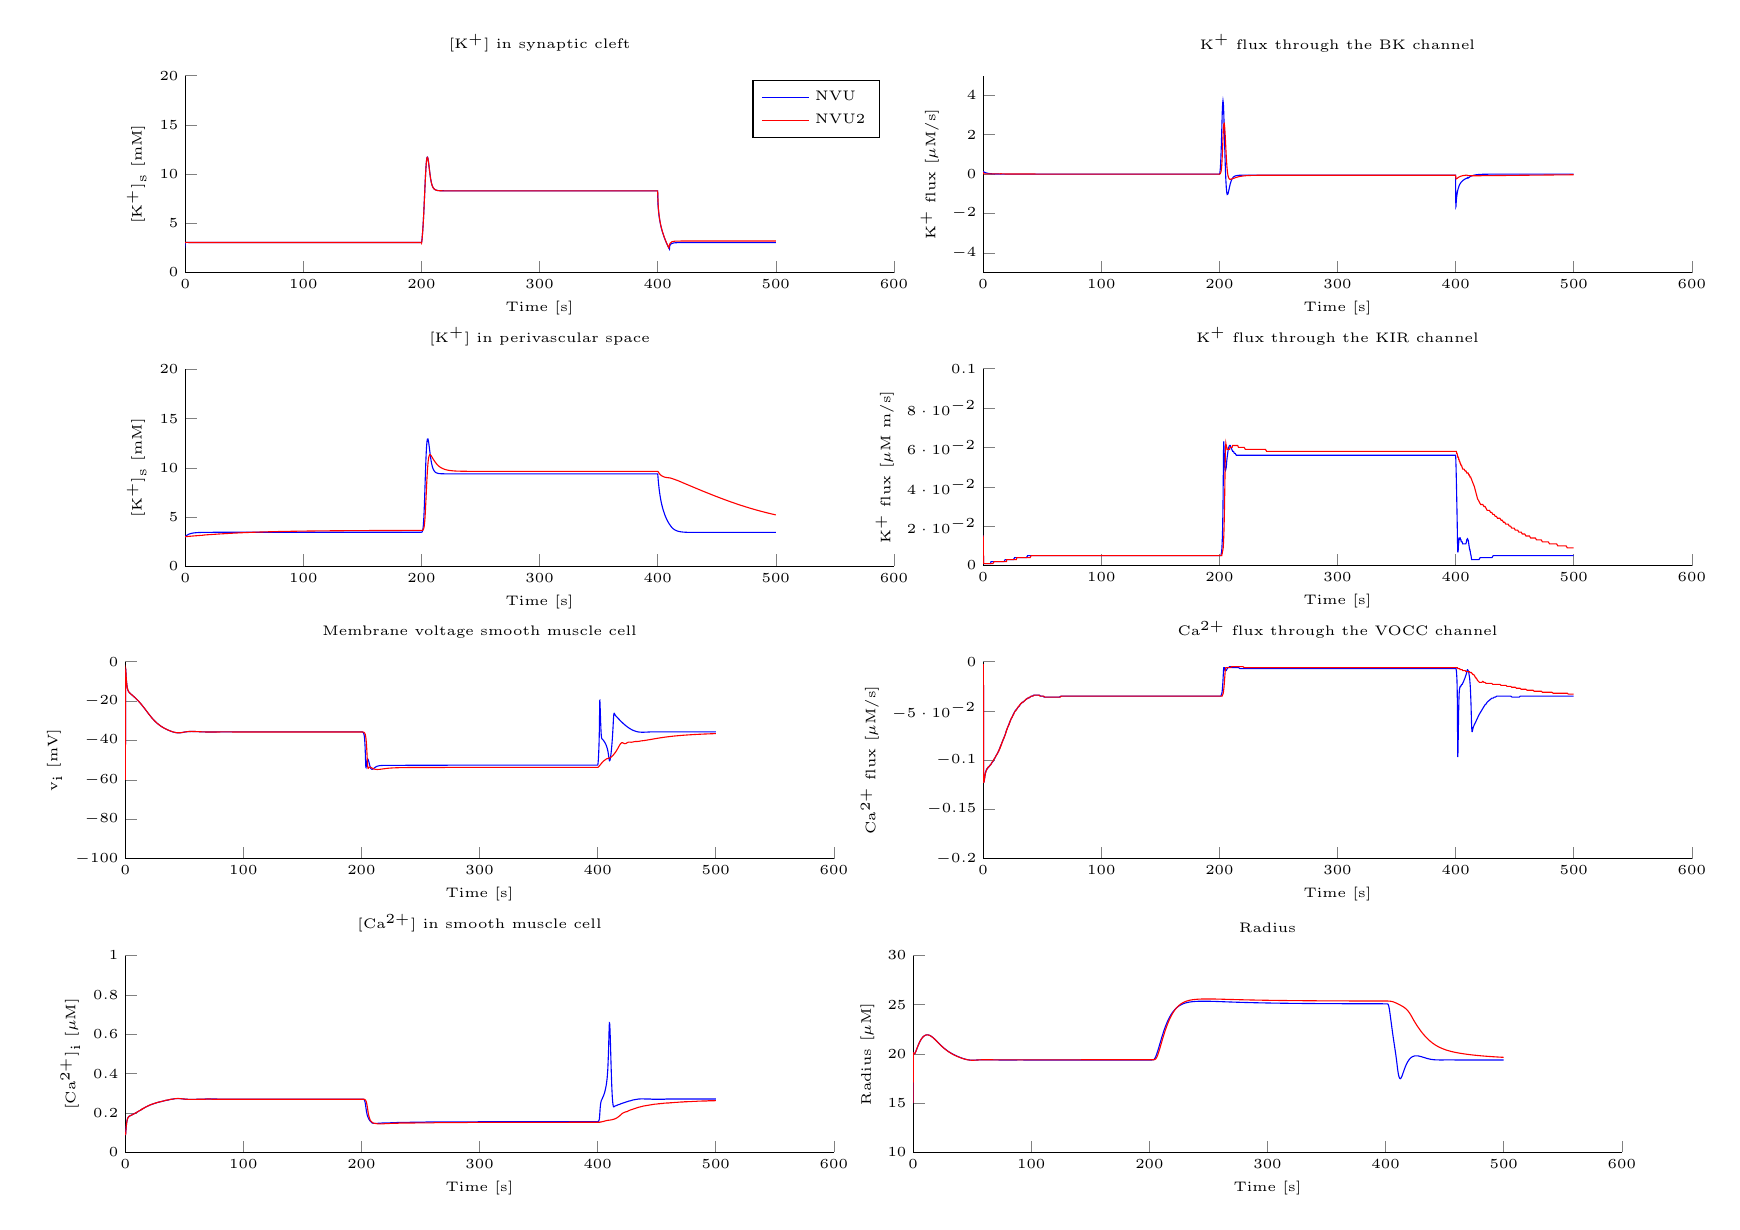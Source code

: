% This file was created by matlab2tikz v0.3.3.
% Copyright (c) 2008--2013, Nico Schlömer <nico.schloemer@gmail.com>
% All rights reserved.
% 
% The latest updates can be retrieved from
%   http://www.mathworks.com/matlabcentral/fileexchange/22022-matlab2tikz
% where you can also make suggestions and rate matlab2tikz.
% 
% 
% 
\tiny 
\newlength\figureheight 
\newlength\figurewidth 
\setlength\figureheight{2.5 cm} 
\setlength\figurewidth{9 cm}

\begin{tikzpicture}

\begin{axis}[%
width=\figurewidth,
height=\figureheight,
scale only axis,
xmin=0,
xmax=600,
xlabel={Time [s]},
ymin=0,
ymax=20,
ylabel={$\text{[K}^\text{+}\text{]}_\text{s}\text{ [mM]}$},
name=plot3,
title={$\text{[K}^\text{+}\text{] in perivascular space}$},
axis x line*=bottom,
axis y line*=left
]
\addplot [
color=blue,
solid,
forget plot
]
table[row sep=crcr]{
0 3\\
0.001 3.0\\
0.002 3.0\\
0.003 3.0\\
0.006 3.001\\
0.01 3.001\\
0.013 3.002\\
0.017 3.002\\
0.026 3.003\\
0.036 3.005\\
0.046 3.006\\
0.056 3.007\\
0.066 3.009\\
0.076 3.01\\
0.079 3.01\\
0.083 3.011\\
0.086 3.011\\
0.09 3.012\\
0.093 3.012\\
0.101 3.013\\
0.109 3.014\\
0.116 3.015\\
0.124 3.016\\
0.142 3.018\\
0.159 3.021\\
0.176 3.023\\
0.193 3.025\\
0.211 3.027\\
0.25 3.032\\
0.289 3.037\\
0.328 3.042\\
0.367 3.046\\
0.376 3.047\\
0.386 3.049\\
0.396 3.05\\
0.405 3.051\\
0.415 3.052\\
0.43 3.054\\
0.442 3.055\\
0.454 3.057\\
0.467 3.058\\
0.479 3.059\\
0.491 3.061\\
0.511 3.063\\
0.527 3.065\\
0.543 3.066\\
0.558 3.068\\
0.574 3.07\\
0.589 3.071\\
0.609 3.074\\
0.628 3.076\\
0.648 3.078\\
0.668 3.08\\
0.687 3.082\\
0.738 3.087\\
0.788 3.093\\
0.839 3.098\\
0.889 3.103\\
0.939 3.108\\
1.003 3.114\\
1.067 3.12\\
1.13 3.126\\
1.194 3.132\\
1.258 3.138\\
1.377 3.148\\
1.478 3.156\\
1.58 3.165\\
1.681 3.173\\
1.782 3.181\\
1.884 3.188\\
2.068 3.201\\
2.253 3.214\\
2.437 3.226\\
2.622 3.237\\
2.806 3.248\\
2.991 3.258\\
3.342 3.275\\
3.694 3.291\\
4.046 3.306\\
4.397 3.319\\
4.749 3.331\\
5.224 3.345\\
5.699 3.358\\
6.173 3.369\\
6.648 3.379\\
7.123 3.388\\
7.824 3.398\\
8.525 3.407\\
9.226 3.415\\
9.927 3.421\\
10.627 3.426\\
11.627 3.432\\
12.627 3.437\\
13.627 3.44\\
14.627 3.443\\
15.627 3.445\\
16.627 3.447\\
17.627 3.449\\
18.627 3.45\\
19.627 3.451\\
20.627 3.452\\
21.627 3.453\\
22.627 3.453\\
23.627 3.454\\
24.627 3.455\\
25.627 3.455\\
26.627 3.456\\
27.627 3.456\\
28.627 3.457\\
29.627 3.457\\
30.627 3.458\\
31.627 3.458\\
32.627 3.459\\
33.627 3.459\\
34.627 3.459\\
35.627 3.46\\
36.627 3.46\\
37.627 3.46\\
38.627 3.461\\
39.627 3.461\\
40.627 3.461\\
41.627 3.461\\
42.627 3.462\\
43.627 3.462\\
44.627 3.462\\
45.627 3.462\\
46.627 3.462\\
47.627 3.462\\
48.627 3.462\\
49.627 3.462\\
50.627 3.462\\
51.627 3.462\\
52.627 3.462\\
53.627 3.462\\
54.627 3.462\\
55.627 3.462\\
56.627 3.462\\
57.627 3.462\\
58.627 3.462\\
59.627 3.462\\
60.627 3.462\\
61.627 3.462\\
62.627 3.462\\
63.627 3.462\\
64.627 3.462\\
65.627 3.462\\
66.627 3.462\\
67.627 3.462\\
68.627 3.462\\
69.627 3.462\\
70.627 3.462\\
71.627 3.462\\
72.627 3.462\\
73.627 3.462\\
74.627 3.462\\
75.627 3.462\\
76.627 3.462\\
77.627 3.462\\
78.627 3.462\\
79.627 3.462\\
80.627 3.462\\
81.627 3.462\\
82.627 3.462\\
83.627 3.462\\
84.627 3.462\\
85.627 3.462\\
86.627 3.462\\
87.627 3.462\\
88.627 3.462\\
89.627 3.462\\
90.627 3.462\\
91.627 3.462\\
92.627 3.462\\
93.627 3.462\\
94.627 3.462\\
95.627 3.462\\
96.627 3.462\\
97.627 3.462\\
98.627 3.462\\
99.627 3.462\\
100.63 3.462\\
101.63 3.462\\
102.63 3.462\\
103.63 3.462\\
104.63 3.462\\
105.63 3.462\\
106.63 3.462\\
107.63 3.462\\
108.63 3.462\\
109.63 3.462\\
110.63 3.462\\
111.63 3.462\\
112.63 3.462\\
113.63 3.462\\
114.63 3.462\\
115.63 3.462\\
116.63 3.462\\
117.63 3.462\\
118.63 3.462\\
119.63 3.462\\
120.63 3.462\\
121.63 3.462\\
122.63 3.462\\
123.63 3.462\\
124.63 3.462\\
125.63 3.462\\
126.63 3.462\\
127.63 3.462\\
128.63 3.462\\
129.63 3.462\\
130.63 3.462\\
131.63 3.462\\
132.63 3.462\\
133.63 3.462\\
134.63 3.462\\
135.63 3.462\\
136.63 3.462\\
137.63 3.462\\
138.63 3.462\\
139.63 3.462\\
140.63 3.462\\
141.63 3.462\\
142.63 3.462\\
143.63 3.462\\
144.63 3.462\\
145.63 3.462\\
146.63 3.462\\
147.63 3.462\\
148.63 3.462\\
149.63 3.462\\
150.63 3.462\\
151.63 3.462\\
152.63 3.462\\
153.63 3.462\\
154.63 3.462\\
155.63 3.462\\
156.63 3.462\\
157.63 3.462\\
158.63 3.462\\
159.63 3.462\\
160.63 3.462\\
161.63 3.462\\
162.63 3.462\\
163.63 3.462\\
164.63 3.462\\
165.63 3.462\\
166.63 3.462\\
167.63 3.462\\
168.63 3.462\\
169.63 3.462\\
170.63 3.462\\
171.63 3.462\\
172.63 3.462\\
173.63 3.462\\
174.63 3.462\\
175.63 3.462\\
176.63 3.462\\
177.63 3.462\\
178.63 3.462\\
179.63 3.462\\
180.63 3.462\\
181.63 3.462\\
182.63 3.462\\
183.63 3.462\\
184.63 3.462\\
185.63 3.462\\
186.63 3.462\\
187.63 3.462\\
188.63 3.462\\
189.63 3.462\\
190.63 3.462\\
191.63 3.462\\
192.63 3.462\\
193.63 3.462\\
194.63 3.462\\
195.63 3.462\\
196.63 3.462\\
197.19 3.462\\
197.62 3.462\\
197.92 3.462\\
198.17 3.462\\
198.37 3.462\\
198.57 3.462\\
198.71 3.462\\
198.85 3.462\\
198.97 3.462\\
199.09 3.462\\
199.21 3.462\\
199.4 3.462\\
199.6 3.462\\
199.8 3.462\\
199.99 3.462\\
200.31 3.47\\
200.54 3.493\\
200.77 3.545\\
201.01 3.641\\
201.24 3.797\\
201.54 4.11\\
201.84 4.582\\
202.14 5.244\\
202.43 6.099\\
202.73 7.109\\
203.03 8.209\\
203.33 9.319\\
203.42 9.641\\
203.51 9.954\\
203.6 10.257\\
203.69 10.546\\
203.78 10.82\\
203.89 11.148\\
204 11.448\\
204.12 11.721\\
204.23 11.965\\
204.34 12.181\\
204.53 12.468\\
204.71 12.684\\
204.89 12.834\\
205.08 12.921\\
205.45 12.941\\
205.83 12.784\\
206.2 12.506\\
206.58 12.162\\
207.23 11.522\\
207.87 10.942\\
208.52 10.481\\
209.17 10.149\\
209.82 9.918\\
210.52 9.743\\
211.23 9.624\\
211.93 9.545\\
212.64 9.495\\
213.34 9.462\\
214.34 9.433\\
215.34 9.416\\
216.34 9.407\\
217.34 9.402\\
218.34 9.399\\
219.34 9.397\\
220.34 9.396\\
221.34 9.396\\
222.34 9.396\\
223.34 9.395\\
224.34 9.395\\
225.34 9.395\\
226.34 9.395\\
227.34 9.395\\
228.34 9.395\\
229.34 9.395\\
230.34 9.395\\
231.34 9.395\\
232.34 9.395\\
233.34 9.395\\
234.34 9.395\\
235.34 9.395\\
236.34 9.395\\
237.34 9.395\\
238.34 9.395\\
239.34 9.395\\
240.34 9.395\\
241.34 9.395\\
242.34 9.395\\
243.34 9.395\\
244.34 9.395\\
245.34 9.395\\
246.34 9.395\\
247.34 9.395\\
248.34 9.395\\
249.34 9.395\\
250.34 9.395\\
251.34 9.395\\
252.34 9.395\\
253.34 9.395\\
254.34 9.395\\
255.34 9.395\\
256.34 9.395\\
257.34 9.395\\
258.34 9.395\\
259.34 9.395\\
260.34 9.395\\
261.34 9.395\\
262.34 9.395\\
263.34 9.395\\
264.34 9.395\\
265.34 9.395\\
266.34 9.395\\
267.34 9.395\\
268.34 9.395\\
269.34 9.395\\
270.34 9.395\\
271.34 9.395\\
272.34 9.395\\
273.34 9.395\\
274.34 9.395\\
275.34 9.395\\
276.34 9.395\\
277.34 9.395\\
278.34 9.395\\
279.34 9.395\\
280.34 9.395\\
281.34 9.395\\
282.34 9.395\\
283.34 9.395\\
284.34 9.395\\
285.34 9.395\\
286.34 9.395\\
287.34 9.395\\
288.34 9.395\\
289.34 9.395\\
290.34 9.395\\
291.34 9.395\\
292.34 9.395\\
293.34 9.395\\
294.34 9.395\\
295.34 9.395\\
296.34 9.395\\
297.34 9.395\\
298.34 9.395\\
299.34 9.395\\
300.34 9.395\\
301.34 9.395\\
302.34 9.395\\
303.34 9.395\\
304.34 9.395\\
305.34 9.395\\
306.34 9.395\\
307.34 9.395\\
308.34 9.395\\
309.34 9.395\\
310.34 9.395\\
311.34 9.395\\
312.34 9.395\\
313.34 9.395\\
314.34 9.395\\
315.34 9.395\\
316.34 9.395\\
317.34 9.395\\
318.34 9.395\\
319.34 9.395\\
320.34 9.395\\
321.34 9.395\\
322.34 9.395\\
323.34 9.395\\
324.34 9.395\\
325.34 9.395\\
326.34 9.395\\
327.34 9.395\\
328.34 9.395\\
329.34 9.395\\
330.34 9.395\\
331.34 9.395\\
332.34 9.395\\
333.34 9.395\\
334.34 9.395\\
335.34 9.395\\
336.34 9.395\\
337.34 9.395\\
338.34 9.395\\
339.34 9.395\\
340.34 9.395\\
341.34 9.395\\
342.34 9.395\\
343.34 9.395\\
344.34 9.395\\
345.34 9.395\\
346.34 9.395\\
347.34 9.395\\
348.34 9.395\\
349.34 9.395\\
350.34 9.395\\
351.34 9.395\\
352.34 9.395\\
353.34 9.395\\
354.34 9.395\\
355.34 9.395\\
356.34 9.395\\
357.34 9.395\\
358.34 9.395\\
359.34 9.395\\
360.34 9.395\\
361.34 9.395\\
362.34 9.395\\
363.34 9.395\\
364.34 9.395\\
365.34 9.395\\
366.34 9.395\\
367.34 9.395\\
368.34 9.395\\
369.34 9.395\\
370.34 9.395\\
371.34 9.395\\
372.34 9.395\\
373.34 9.395\\
374.34 9.395\\
375.34 9.395\\
376.34 9.395\\
377.34 9.395\\
378.34 9.395\\
379.34 9.395\\
380.34 9.395\\
381.34 9.395\\
382.34 9.395\\
383.34 9.395\\
384.34 9.395\\
385.34 9.395\\
386.34 9.395\\
387.34 9.395\\
388.34 9.395\\
389.34 9.395\\
390.34 9.395\\
391.34 9.395\\
392.34 9.395\\
393.34 9.395\\
394.34 9.395\\
395.34 9.395\\
396.34 9.395\\
397.34 9.395\\
398.17 9.395\\
398.58 9.395\\
398.9 9.395\\
399.16 9.395\\
399.42 9.395\\
399.62 9.395\\
399.82 9.395\\
399.88 9.395\\
399.94 9.395\\
399.99 9.395\\
400.03 9.372\\
400.08 9.331\\
400.15 9.24\\
400.22 9.132\\
400.29 9.018\\
400.36 8.907\\
400.48 8.736\\
400.59 8.579\\
400.71 8.431\\
400.83 8.293\\
401.11 7.986\\
401.23 7.858\\
401.33 7.76\\
401.41 7.683\\
401.5 7.608\\
401.56 7.549\\
401.63 7.491\\
401.66 7.46\\
401.69 7.436\\
401.72 7.412\\
401.75 7.388\\
401.78 7.365\\
401.81 7.334\\
401.85 7.303\\
401.89 7.273\\
401.93 7.243\\
401.98 7.202\\
402.03 7.16\\
402.09 7.12\\
402.14 7.08\\
402.2 7.041\\
402.37 6.916\\
402.55 6.797\\
402.68 6.716\\
402.81 6.638\\
402.93 6.562\\
403.06 6.489\\
403.27 6.373\\
403.44 6.285\\
403.6 6.202\\
403.77 6.12\\
403.93 6.042\\
404.15 5.943\\
404.37 5.847\\
404.59 5.756\\
404.81 5.668\\
405.2 5.521\\
405.58 5.383\\
405.97 5.254\\
406.36 5.132\\
406.74 5.017\\
407.4 4.836\\
408.07 4.671\\
408.61 4.547\\
409.16 4.432\\
409.32 4.399\\
409.48 4.367\\
409.65 4.336\\
409.81 4.306\\
409.97 4.276\\
410.14 4.248\\
410.3 4.222\\
410.47 4.193\\
410.63 4.162\\
410.8 4.131\\
410.96 4.103\\
411.13 4.076\\
411.38 4.037\\
411.64 3.998\\
411.89 3.962\\
412.14 3.929\\
412.4 3.897\\
412.65 3.867\\
413.05 3.824\\
413.31 3.798\\
413.53 3.778\\
413.72 3.76\\
413.89 3.746\\
414.02 3.736\\
414.15 3.725\\
414.28 3.715\\
414.41 3.706\\
414.63 3.691\\
414.85 3.677\\
415.07 3.663\\
415.47 3.64\\
415.87 3.619\\
416.28 3.601\\
416.68 3.584\\
417.45 3.557\\
418.22 3.534\\
418.99 3.516\\
419.75 3.501\\
420.75 3.486\\
421.75 3.474\\
422.75 3.465\\
423.75 3.459\\
424.75 3.454\\
425.75 3.45\\
426.75 3.447\\
427.75 3.445\\
428.75 3.443\\
429.75 3.442\\
430.75 3.442\\
431.75 3.441\\
432.75 3.441\\
433.75 3.441\\
434.75 3.44\\
435.75 3.44\\
436.75 3.44\\
437.75 3.44\\
438.75 3.44\\
439.75 3.44\\
440.75 3.44\\
441.75 3.44\\
442.75 3.44\\
443.75 3.44\\
444.75 3.44\\
445.75 3.44\\
446.75 3.44\\
447.75 3.44\\
448.75 3.44\\
449.75 3.44\\
450.75 3.44\\
451.75 3.44\\
452.75 3.44\\
453.75 3.44\\
454.75 3.44\\
455.75 3.44\\
456.75 3.44\\
457.75 3.44\\
458.75 3.44\\
459.75 3.44\\
460.75 3.44\\
461.75 3.44\\
462.75 3.44\\
463.75 3.44\\
464.75 3.44\\
465.75 3.44\\
466.75 3.44\\
467.75 3.44\\
468.75 3.44\\
469.75 3.44\\
470.75 3.44\\
471.75 3.44\\
472.75 3.44\\
473.75 3.44\\
474.75 3.44\\
475.75 3.44\\
476.75 3.44\\
477.75 3.44\\
478.75 3.44\\
479.75 3.44\\
480.75 3.44\\
481.75 3.44\\
482.75 3.44\\
483.75 3.44\\
484.75 3.44\\
485.75 3.44\\
486.75 3.44\\
487.75 3.44\\
488.75 3.44\\
489.75 3.44\\
490.75 3.44\\
491.75 3.44\\
492.75 3.44\\
493.75 3.44\\
494.75 3.44\\
495.75 3.44\\
496.75 3.44\\
497.75 3.44\\
498.75 3.44\\
499.75 3.44\\
500 3.44\\
};
\addplot [
color=red,
solid,
forget plot
]
table[row sep=crcr]{
0 3\\
0.001 3.0\\
0.002 3.0\\
0.004 3.0\\
0.009 3.001\\
0.014 3.002\\
0.018 3.002\\
0.023 3.002\\
0.034 3.003\\
0.044 3.004\\
0.054 3.005\\
0.064 3.005\\
0.074 3.006\\
0.085 3.006\\
0.096 3.006\\
0.106 3.007\\
0.117 3.007\\
0.128 3.007\\
0.147 3.008\\
0.165 3.008\\
0.184 3.009\\
0.202 3.009\\
0.22 3.009\\
0.264 3.01\\
0.308 3.011\\
0.351 3.011\\
0.374 3.011\\
0.39 3.012\\
0.405 3.012\\
0.421 3.012\\
0.434 3.012\\
0.447 3.012\\
0.46 3.012\\
0.472 3.013\\
0.485 3.013\\
0.5 3.013\\
0.515 3.013\\
0.531 3.013\\
0.546 3.013\\
0.561 3.014\\
0.577 3.014\\
0.594 3.014\\
0.61 3.014\\
0.627 3.014\\
0.643 3.014\\
0.66 3.015\\
0.7 3.015\\
0.74 3.015\\
0.78 3.016\\
0.82 3.016\\
0.86 3.017\\
0.996 3.018\\
1.133 3.02\\
1.269 3.021\\
1.406 3.023\\
1.606 3.025\\
1.807 3.027\\
2.007 3.03\\
2.208 3.032\\
2.408 3.034\\
2.855 3.039\\
3.302 3.044\\
3.749 3.048\\
4.196 3.053\\
4.643 3.058\\
5.359 3.065\\
6.075 3.072\\
6.791 3.08\\
7.507 3.087\\
8.223 3.094\\
9.223 3.103\\
10.223 3.113\\
11.223 3.122\\
12.223 3.131\\
12.523 3.134\\
12.823 3.136\\
13.123 3.139\\
13.423 3.142\\
13.513 3.142\\
13.603 3.143\\
13.693 3.144\\
13.783 3.145\\
13.873 3.146\\
13.929 3.146\\
13.948 3.146\\
13.967 3.146\\
13.986 3.147\\
14.004 3.147\\
14.023 3.147\\
14.079 3.147\\
14.134 3.148\\
14.189 3.148\\
14.244 3.149\\
14.299 3.149\\
14.354 3.15\\
14.409 3.15\\
14.465 3.151\\
14.52 3.151\\
14.575 3.152\\
14.631 3.152\\
14.686 3.153\\
14.742 3.154\\
14.811 3.155\\
14.88 3.156\\
14.95 3.158\\
15.019 3.159\\
15.089 3.161\\
15.202 3.163\\
15.315 3.165\\
15.428 3.167\\
15.541 3.169\\
15.654 3.171\\
15.804 3.173\\
15.954 3.175\\
16.104 3.177\\
16.255 3.179\\
16.405 3.18\\
16.675 3.183\\
16.946 3.186\\
17.216 3.189\\
17.487 3.192\\
17.757 3.195\\
18.061 3.197\\
18.364 3.2\\
18.667 3.202\\
18.971 3.205\\
19.274 3.207\\
19.375 3.208\\
19.476 3.209\\
19.576 3.21\\
19.677 3.211\\
19.778 3.211\\
19.938 3.212\\
20.097 3.214\\
20.257 3.215\\
20.416 3.216\\
20.576 3.217\\
20.994 3.221\\
21.411 3.224\\
21.828 3.227\\
22.056 3.229\\
22.119 3.229\\
22.183 3.23\\
22.247 3.23\\
22.31 3.231\\
22.432 3.232\\
22.554 3.233\\
22.676 3.234\\
22.798 3.235\\
22.92 3.236\\
23.367 3.239\\
23.684 3.241\\
24 3.244\\
24.242 3.246\\
24.484 3.248\\
24.726 3.25\\
24.968 3.252\\
25.298 3.255\\
25.628 3.257\\
25.958 3.26\\
26.288 3.263\\
26.618 3.266\\
27.087 3.269\\
27.556 3.273\\
28.025 3.277\\
28.494 3.28\\
28.964 3.284\\
29.615 3.289\\
30.266 3.294\\
30.917 3.298\\
31.569 3.303\\
32.372 3.309\\
33.175 3.315\\
33.979 3.321\\
34.782 3.326\\
35.586 3.332\\
36.23 3.337\\
36.875 3.341\\
37.52 3.345\\
38.164 3.35\\
38.969 3.355\\
39.774 3.36\\
40.579 3.366\\
41.384 3.371\\
42.189 3.376\\
43.189 3.382\\
44.189 3.388\\
45.189 3.394\\
46.189 3.4\\
47.189 3.406\\
48.189 3.411\\
49.189 3.417\\
50.189 3.422\\
51.189 3.427\\
52.189 3.432\\
53.189 3.437\\
54.189 3.442\\
55.189 3.446\\
56.189 3.451\\
57.189 3.455\\
58.189 3.459\\
59.189 3.464\\
60.189 3.468\\
61.189 3.472\\
62.189 3.476\\
63.189 3.48\\
64.189 3.483\\
65.189 3.487\\
66.189 3.491\\
67.189 3.494\\
68.189 3.498\\
69.189 3.501\\
70.189 3.505\\
71.189 3.508\\
72.189 3.511\\
73.189 3.514\\
74.189 3.517\\
75.189 3.52\\
76.189 3.523\\
77.189 3.526\\
78.189 3.529\\
79.189 3.531\\
80.189 3.534\\
81.189 3.537\\
82.189 3.539\\
83.189 3.542\\
84.189 3.544\\
85.189 3.546\\
86.189 3.549\\
87.189 3.551\\
88.189 3.553\\
89.189 3.555\\
90.189 3.558\\
91.189 3.56\\
92.189 3.562\\
93.189 3.564\\
94.189 3.566\\
95.189 3.567\\
96.189 3.569\\
97.189 3.571\\
98.189 3.573\\
99.189 3.575\\
100.19 3.576\\
101.19 3.578\\
102.19 3.58\\
103.19 3.581\\
104.19 3.583\\
105.19 3.584\\
106.19 3.586\\
107.19 3.587\\
108.19 3.589\\
109.19 3.59\\
110.19 3.592\\
111.19 3.593\\
112.19 3.594\\
113.19 3.596\\
114.19 3.597\\
115.19 3.598\\
116.19 3.599\\
117.19 3.601\\
118.19 3.602\\
119.19 3.603\\
120.19 3.604\\
121.19 3.605\\
122.19 3.606\\
123.19 3.607\\
124.19 3.608\\
125.19 3.609\\
126.19 3.61\\
127.19 3.611\\
128.19 3.612\\
129.19 3.613\\
130.19 3.614\\
131.19 3.615\\
132.19 3.616\\
133.19 3.616\\
134.19 3.617\\
135.19 3.618\\
136.19 3.619\\
137.19 3.62\\
138.19 3.62\\
139.19 3.621\\
140.19 3.622\\
141.19 3.623\\
142.19 3.623\\
143.19 3.624\\
144.19 3.625\\
145.19 3.625\\
146.19 3.626\\
147.19 3.627\\
148.19 3.627\\
149.19 3.628\\
150.19 3.628\\
151.19 3.629\\
152.19 3.63\\
153.19 3.63\\
154.19 3.631\\
155.19 3.631\\
156.19 3.632\\
157.19 3.632\\
158.19 3.633\\
159.19 3.633\\
160.19 3.634\\
161.19 3.634\\
162.19 3.635\\
163.19 3.635\\
164.19 3.635\\
165.19 3.636\\
166.19 3.636\\
167.19 3.637\\
168.19 3.637\\
169.19 3.638\\
170.19 3.638\\
171.19 3.638\\
172.19 3.639\\
173.19 3.639\\
174.19 3.639\\
175.19 3.64\\
176.19 3.64\\
177.19 3.64\\
178.19 3.641\\
179.19 3.641\\
180.19 3.641\\
181.19 3.642\\
182.19 3.642\\
183.19 3.642\\
184.19 3.643\\
185.19 3.643\\
186.19 3.643\\
187.19 3.643\\
188.19 3.644\\
189.19 3.644\\
190.19 3.644\\
191.19 3.644\\
192.19 3.645\\
193.19 3.645\\
194.19 3.645\\
195.19 3.645\\
196.19 3.646\\
196.81 3.646\\
197.25 3.646\\
197.57 3.646\\
197.82 3.646\\
198.03 3.646\\
198.24 3.646\\
198.38 3.646\\
198.52 3.646\\
198.63 3.646\\
198.74 3.646\\
198.83 3.646\\
198.92 3.646\\
199.01 3.646\\
199.17 3.646\\
199.32 3.646\\
199.47 3.646\\
199.62 3.646\\
199.84 3.646\\
200.07 3.646\\
200.29 3.646\\
200.51 3.647\\
200.69 3.65\\
200.87 3.656\\
201.05 3.665\\
201.23 3.68\\
201.42 3.702\\
201.6 3.736\\
201.79 3.786\\
201.97 3.856\\
202.15 3.953\\
202.34 4.086\\
202.63 4.38\\
202.92 4.797\\
203.21 5.34\\
203.5 5.992\\
203.79 6.719\\
204.09 7.505\\
204.39 8.273\\
204.69 8.984\\
204.94 9.506\\
205.19 9.961\\
205.44 10.344\\
205.68 10.654\\
205.85 10.825\\
206.02 10.965\\
206.19 11.079\\
206.36 11.167\\
206.6 11.257\\
206.84 11.312\\
207.08 11.338\\
207.32 11.341\\
207.65 11.319\\
207.99 11.276\\
208.32 11.219\\
208.65 11.155\\
208.99 11.088\\
209.66 10.948\\
210.18 10.845\\
210.7 10.747\\
211.22 10.655\\
211.74 10.568\\
212.26 10.488\\
212.9 10.396\\
213.54 10.311\\
214.18 10.235\\
214.82 10.167\\
215.46 10.106\\
216.16 10.048\\
216.87 9.998\\
217.57 9.954\\
218.27 9.916\\
218.98 9.882\\
219.98 9.84\\
220.98 9.804\\
221.98 9.774\\
222.98 9.751\\
223.98 9.733\\
224.98 9.719\\
225.98 9.707\\
226.98 9.696\\
227.98 9.687\\
228.98 9.679\\
229.98 9.673\\
230.98 9.669\\
231.98 9.665\\
232.98 9.662\\
233.98 9.659\\
234.98 9.656\\
235.98 9.655\\
236.98 9.653\\
237.98 9.652\\
238.98 9.651\\
239.98 9.65\\
240.98 9.649\\
241.98 9.649\\
242.98 9.648\\
243.98 9.648\\
244.98 9.648\\
245.98 9.647\\
246.98 9.647\\
247.98 9.647\\
248.98 9.647\\
249.98 9.647\\
250.98 9.646\\
251.98 9.646\\
252.98 9.646\\
253.98 9.646\\
254.98 9.646\\
255.98 9.646\\
256.98 9.646\\
257.98 9.646\\
258.98 9.646\\
259.98 9.646\\
260.98 9.646\\
261.98 9.646\\
262.98 9.646\\
263.98 9.646\\
264.98 9.646\\
265.98 9.646\\
266.98 9.646\\
267.98 9.646\\
268.98 9.646\\
269.98 9.646\\
270.98 9.646\\
271.98 9.646\\
272.98 9.646\\
273.98 9.646\\
274.98 9.646\\
275.98 9.646\\
276.98 9.646\\
277.98 9.646\\
278.98 9.646\\
279.98 9.646\\
280.98 9.646\\
281.98 9.646\\
282.98 9.646\\
283.98 9.646\\
284.98 9.646\\
285.98 9.646\\
286.98 9.646\\
287.98 9.646\\
288.98 9.646\\
289.98 9.646\\
290.98 9.646\\
291.98 9.646\\
292.98 9.646\\
293.98 9.646\\
294.98 9.646\\
295.98 9.646\\
296.98 9.646\\
297.98 9.646\\
298.98 9.646\\
299.98 9.646\\
300.98 9.646\\
301.98 9.646\\
302.98 9.646\\
303.98 9.646\\
304.98 9.646\\
305.98 9.646\\
306.98 9.646\\
307.98 9.646\\
308.98 9.646\\
309.98 9.646\\
310.98 9.646\\
311.98 9.646\\
312.98 9.646\\
313.98 9.646\\
314.98 9.646\\
315.98 9.646\\
316.98 9.646\\
317.98 9.646\\
318.98 9.646\\
319.98 9.646\\
320.98 9.646\\
321.98 9.646\\
322.98 9.646\\
323.98 9.646\\
324.98 9.646\\
325.98 9.646\\
326.98 9.646\\
327.98 9.646\\
328.98 9.646\\
329.98 9.646\\
330.98 9.646\\
331.98 9.646\\
332.98 9.646\\
333.98 9.646\\
334.98 9.646\\
335.98 9.646\\
336.98 9.646\\
337.98 9.646\\
338.98 9.646\\
339.98 9.646\\
340.98 9.646\\
341.98 9.646\\
342.98 9.646\\
343.98 9.646\\
344.98 9.646\\
345.98 9.646\\
346.98 9.646\\
347.98 9.646\\
348.98 9.646\\
349.98 9.646\\
350.98 9.646\\
351.98 9.646\\
352.98 9.646\\
353.98 9.646\\
354.98 9.646\\
355.98 9.646\\
356.98 9.646\\
357.98 9.646\\
358.98 9.646\\
359.98 9.646\\
360.98 9.646\\
361.98 9.646\\
362.98 9.646\\
363.98 9.646\\
364.98 9.646\\
365.98 9.646\\
366.98 9.646\\
367.98 9.646\\
368.98 9.646\\
369.98 9.646\\
370.98 9.646\\
371.98 9.646\\
372.98 9.646\\
373.98 9.646\\
374.98 9.646\\
375.98 9.646\\
376.98 9.646\\
377.98 9.646\\
378.98 9.646\\
379.98 9.646\\
380.98 9.646\\
381.98 9.646\\
382.98 9.646\\
383.98 9.646\\
384.98 9.646\\
385.98 9.646\\
386.98 9.646\\
387.98 9.646\\
388.98 9.646\\
389.98 9.646\\
390.98 9.646\\
391.98 9.646\\
392.98 9.646\\
393.98 9.646\\
394.98 9.646\\
395.98 9.646\\
396.98 9.646\\
397.98 9.646\\
398.44 9.646\\
398.8 9.646\\
399.07 9.646\\
399.35 9.646\\
399.55 9.646\\
399.76 9.646\\
399.96 9.646\\
400.26 9.621\\
400.34 9.607\\
400.43 9.591\\
400.52 9.575\\
400.61 9.559\\
400.92 9.505\\
401.24 9.453\\
401.56 9.404\\
401.87 9.359\\
402.11 9.328\\
402.35 9.299\\
402.59 9.272\\
402.83 9.248\\
403.14 9.219\\
403.45 9.194\\
403.77 9.171\\
404.08 9.15\\
404.39 9.131\\
404.93 9.103\\
405.47 9.079\\
406.02 9.058\\
406.56 9.041\\
407.1 9.027\\
408.1 9.009\\
408.77 9.001\\
409.43 8.996\\
410.1 8.986\\
410.61 8.972\\
411.12 8.954\\
411.63 8.935\\
412.15 8.915\\
412.66 8.894\\
413.31 8.868\\
413.95 8.841\\
414.6 8.814\\
415.25 8.786\\
415.9 8.758\\
416.77 8.718\\
417.65 8.676\\
418.52 8.633\\
419.4 8.589\\
420.28 8.544\\
421.2 8.496\\
422.12 8.449\\
423.04 8.402\\
423.96 8.356\\
424.89 8.309\\
425.81 8.263\\
426.73 8.216\\
427.68 8.167\\
428.64 8.119\\
429.59 8.071\\
430.55 8.023\\
431.5 7.974\\
432.5 7.924\\
433.5 7.874\\
434.5 7.825\\
435.5 7.775\\
436.5 7.726\\
437.5 7.676\\
438.5 7.627\\
439.5 7.578\\
440.5 7.529\\
441.5 7.481\\
442.5 7.433\\
443.5 7.385\\
444.5 7.337\\
445.5 7.289\\
446.5 7.242\\
447.5 7.194\\
448.5 7.147\\
449.5 7.101\\
450.5 7.054\\
451.5 7.008\\
452.5 6.962\\
453.5 6.917\\
454.5 6.871\\
455.5 6.827\\
456.5 6.782\\
457.5 6.737\\
458.5 6.694\\
459.5 6.65\\
460.5 6.607\\
461.5 6.564\\
462.5 6.521\\
463.5 6.479\\
464.5 6.437\\
465.5 6.396\\
466.5 6.355\\
467.5 6.314\\
468.5 6.274\\
469.5 6.234\\
470.5 6.195\\
471.5 6.156\\
472.5 6.117\\
473.5 6.079\\
474.5 6.042\\
475.5 6.004\\
476.5 5.967\\
477.5 5.931\\
478.5 5.895\\
479.5 5.859\\
480.5 5.824\\
481.5 5.789\\
482.5 5.755\\
483.5 5.721\\
484.5 5.688\\
485.5 5.655\\
486.5 5.622\\
487.5 5.59\\
488.5 5.558\\
489.5 5.527\\
490.5 5.496\\
491.5 5.465\\
492.5 5.435\\
493.5 5.406\\
494.5 5.377\\
495.5 5.348\\
496.5 5.319\\
497.5 5.292\\
498.5 5.264\\
499.5 5.237\\
500 5.223\\
};
\end{axis}

\begin{axis}[%
width=\figurewidth,
height=\figureheight,
scale only axis,
xmin=0,
xmax=600,
xlabel={Time [s]},
ymin=0,
ymax=20,
ylabel={$\text{[K}^\text{+}\text{]}_\text{s}\text{ [mM]}$},
name=plot1,
at=(plot3.above north west),
anchor=below south west,
title={$\text{[K}^\text{+}\text{] in synaptic cleft}$},
axis x line*=bottom,
axis y line*=left,
legend style={draw=black,fill=white,legend cell align=left}
]
\addplot [
color=blue,
solid
]
table[row sep=crcr]{
0 3\\
0.001 2.999\\
0.002 3.0\\
0.003 3.001\\
0.006 3.005\\
0.01 3.008\\
0.013 3.011\\
0.017 3.014\\
0.026 3.022\\
0.036 3.029\\
0.046 3.034\\
0.056 3.038\\
0.066 3.042\\
0.076 3.046\\
0.079 3.046\\
0.083 3.047\\
0.086 3.048\\
0.09 3.049\\
0.093 3.05\\
0.101 3.051\\
0.109 3.053\\
0.116 3.054\\
0.124 3.055\\
0.142 3.057\\
0.159 3.058\\
0.176 3.059\\
0.193 3.06\\
0.211 3.061\\
0.25 3.061\\
0.289 3.061\\
0.328 3.061\\
0.367 3.061\\
0.376 3.061\\
0.386 3.061\\
0.396 3.061\\
0.405 3.061\\
0.415 3.061\\
0.43 3.061\\
0.442 3.061\\
0.454 3.061\\
0.467 3.061\\
0.479 3.061\\
0.491 3.061\\
0.511 3.061\\
0.527 3.061\\
0.543 3.061\\
0.558 3.061\\
0.574 3.06\\
0.589 3.06\\
0.609 3.06\\
0.628 3.06\\
0.648 3.06\\
0.668 3.06\\
0.687 3.06\\
0.738 3.059\\
0.788 3.059\\
0.839 3.059\\
0.889 3.059\\
0.939 3.058\\
1.003 3.058\\
1.067 3.058\\
1.13 3.058\\
1.194 3.057\\
1.258 3.057\\
1.377 3.057\\
1.478 3.056\\
1.58 3.056\\
1.681 3.056\\
1.782 3.055\\
1.884 3.055\\
2.068 3.055\\
2.253 3.054\\
2.437 3.054\\
2.622 3.054\\
2.806 3.053\\
2.991 3.053\\
3.342 3.053\\
3.694 3.053\\
4.046 3.052\\
4.397 3.052\\
4.749 3.052\\
5.224 3.052\\
5.699 3.052\\
6.173 3.052\\
6.648 3.052\\
7.123 3.052\\
7.824 3.052\\
8.525 3.051\\
9.226 3.051\\
9.927 3.051\\
10.627 3.051\\
11.627 3.051\\
12.627 3.051\\
13.627 3.051\\
14.627 3.051\\
15.627 3.051\\
16.627 3.051\\
17.627 3.051\\
18.627 3.051\\
19.627 3.051\\
20.627 3.051\\
21.627 3.051\\
22.627 3.051\\
23.627 3.051\\
24.627 3.051\\
25.627 3.051\\
26.627 3.051\\
27.627 3.051\\
28.627 3.051\\
29.627 3.051\\
30.627 3.051\\
31.627 3.051\\
32.627 3.051\\
33.627 3.051\\
34.627 3.051\\
35.627 3.051\\
36.627 3.051\\
37.627 3.051\\
38.627 3.051\\
39.627 3.051\\
40.627 3.051\\
41.627 3.051\\
42.627 3.051\\
43.627 3.051\\
44.627 3.051\\
45.627 3.051\\
46.627 3.051\\
47.627 3.051\\
48.627 3.051\\
49.627 3.051\\
50.627 3.051\\
51.627 3.051\\
52.627 3.051\\
53.627 3.051\\
54.627 3.051\\
55.627 3.051\\
56.627 3.051\\
57.627 3.051\\
58.627 3.051\\
59.627 3.051\\
60.627 3.051\\
61.627 3.051\\
62.627 3.051\\
63.627 3.051\\
64.627 3.051\\
65.627 3.051\\
66.627 3.051\\
67.627 3.051\\
68.627 3.051\\
69.627 3.051\\
70.627 3.051\\
71.627 3.051\\
72.627 3.051\\
73.627 3.051\\
74.627 3.051\\
75.627 3.051\\
76.627 3.051\\
77.627 3.051\\
78.627 3.051\\
79.627 3.051\\
80.627 3.051\\
81.627 3.051\\
82.627 3.051\\
83.627 3.051\\
84.627 3.051\\
85.627 3.051\\
86.627 3.051\\
87.627 3.051\\
88.627 3.051\\
89.627 3.051\\
90.627 3.051\\
91.627 3.051\\
92.627 3.051\\
93.627 3.051\\
94.627 3.051\\
95.627 3.051\\
96.627 3.051\\
97.627 3.051\\
98.627 3.051\\
99.627 3.051\\
100.63 3.051\\
101.63 3.051\\
102.63 3.051\\
103.63 3.051\\
104.63 3.051\\
105.63 3.051\\
106.63 3.051\\
107.63 3.051\\
108.63 3.051\\
109.63 3.051\\
110.63 3.051\\
111.63 3.051\\
112.63 3.051\\
113.63 3.051\\
114.63 3.051\\
115.63 3.051\\
116.63 3.051\\
117.63 3.051\\
118.63 3.051\\
119.63 3.051\\
120.63 3.051\\
121.63 3.051\\
122.63 3.051\\
123.63 3.051\\
124.63 3.051\\
125.63 3.051\\
126.63 3.051\\
127.63 3.051\\
128.63 3.051\\
129.63 3.051\\
130.63 3.051\\
131.63 3.051\\
132.63 3.051\\
133.63 3.051\\
134.63 3.051\\
135.63 3.051\\
136.63 3.051\\
137.63 3.051\\
138.63 3.051\\
139.63 3.051\\
140.63 3.051\\
141.63 3.051\\
142.63 3.051\\
143.63 3.051\\
144.63 3.051\\
145.63 3.051\\
146.63 3.051\\
147.63 3.051\\
148.63 3.051\\
149.63 3.051\\
150.63 3.051\\
151.63 3.051\\
152.63 3.051\\
153.63 3.051\\
154.63 3.051\\
155.63 3.051\\
156.63 3.051\\
157.63 3.051\\
158.63 3.051\\
159.63 3.051\\
160.63 3.051\\
161.63 3.051\\
162.63 3.051\\
163.63 3.051\\
164.63 3.051\\
165.63 3.051\\
166.63 3.051\\
167.63 3.051\\
168.63 3.051\\
169.63 3.051\\
170.63 3.051\\
171.63 3.051\\
172.63 3.051\\
173.63 3.051\\
174.63 3.051\\
175.63 3.051\\
176.63 3.051\\
177.63 3.051\\
178.63 3.051\\
179.63 3.051\\
180.63 3.051\\
181.63 3.051\\
182.63 3.051\\
183.63 3.051\\
184.63 3.051\\
185.63 3.051\\
186.63 3.051\\
187.63 3.051\\
188.63 3.051\\
189.63 3.051\\
190.63 3.051\\
191.63 3.051\\
192.63 3.051\\
193.63 3.051\\
194.63 3.051\\
195.63 3.051\\
196.63 3.051\\
197.19 3.051\\
197.62 3.051\\
197.92 3.051\\
198.17 3.051\\
198.37 3.051\\
198.57 3.051\\
198.71 3.051\\
198.85 3.051\\
198.97 3.051\\
199.09 3.051\\
199.21 3.051\\
199.4 3.051\\
199.6 3.051\\
199.8 3.051\\
199.99 3.051\\
200.31 3.207\\
200.54 3.465\\
200.77 3.79\\
201.01 4.152\\
201.24 4.552\\
201.54 5.128\\
201.84 5.782\\
202.14 6.509\\
202.43 7.288\\
202.73 8.091\\
203.03 8.887\\
203.33 9.64\\
203.42 9.852\\
203.51 10.055\\
203.6 10.249\\
203.69 10.433\\
203.78 10.606\\
203.89 10.811\\
204 10.996\\
204.12 11.16\\
204.23 11.304\\
204.34 11.427\\
204.53 11.58\\
204.71 11.68\\
204.89 11.729\\
205.08 11.73\\
205.45 11.609\\
205.83 11.353\\
206.2 11.011\\
206.58 10.632\\
207.23 9.987\\
207.87 9.451\\
208.52 9.061\\
209.17 8.804\\
209.82 8.638\\
210.52 8.518\\
211.23 8.442\\
211.93 8.393\\
212.64 8.361\\
213.34 8.34\\
214.34 8.322\\
215.34 8.312\\
216.34 8.306\\
217.34 8.303\\
218.34 8.301\\
219.34 8.3\\
220.34 8.299\\
221.34 8.299\\
222.34 8.299\\
223.34 8.299\\
224.34 8.299\\
225.34 8.299\\
226.34 8.299\\
227.34 8.299\\
228.34 8.299\\
229.34 8.299\\
230.34 8.299\\
231.34 8.299\\
232.34 8.299\\
233.34 8.299\\
234.34 8.299\\
235.34 8.299\\
236.34 8.299\\
237.34 8.299\\
238.34 8.299\\
239.34 8.299\\
240.34 8.299\\
241.34 8.299\\
242.34 8.299\\
243.34 8.299\\
244.34 8.299\\
245.34 8.299\\
246.34 8.299\\
247.34 8.299\\
248.34 8.299\\
249.34 8.299\\
250.34 8.299\\
251.34 8.299\\
252.34 8.299\\
253.34 8.299\\
254.34 8.299\\
255.34 8.299\\
256.34 8.299\\
257.34 8.299\\
258.34 8.299\\
259.34 8.299\\
260.34 8.299\\
261.34 8.299\\
262.34 8.299\\
263.34 8.299\\
264.34 8.299\\
265.34 8.299\\
266.34 8.299\\
267.34 8.299\\
268.34 8.299\\
269.34 8.299\\
270.34 8.299\\
271.34 8.299\\
272.34 8.299\\
273.34 8.299\\
274.34 8.299\\
275.34 8.299\\
276.34 8.299\\
277.34 8.299\\
278.34 8.299\\
279.34 8.299\\
280.34 8.299\\
281.34 8.299\\
282.34 8.299\\
283.34 8.299\\
284.34 8.299\\
285.34 8.299\\
286.34 8.299\\
287.34 8.299\\
288.34 8.299\\
289.34 8.299\\
290.34 8.299\\
291.34 8.299\\
292.34 8.299\\
293.34 8.299\\
294.34 8.299\\
295.34 8.299\\
296.34 8.299\\
297.34 8.299\\
298.34 8.299\\
299.34 8.299\\
300.34 8.299\\
301.34 8.299\\
302.34 8.299\\
303.34 8.299\\
304.34 8.299\\
305.34 8.299\\
306.34 8.299\\
307.34 8.299\\
308.34 8.299\\
309.34 8.299\\
310.34 8.299\\
311.34 8.299\\
312.34 8.299\\
313.34 8.299\\
314.34 8.299\\
315.34 8.299\\
316.34 8.299\\
317.34 8.299\\
318.34 8.299\\
319.34 8.299\\
320.34 8.299\\
321.34 8.299\\
322.34 8.299\\
323.34 8.299\\
324.34 8.299\\
325.34 8.299\\
326.34 8.299\\
327.34 8.299\\
328.34 8.299\\
329.34 8.299\\
330.34 8.299\\
331.34 8.299\\
332.34 8.299\\
333.34 8.299\\
334.34 8.299\\
335.34 8.299\\
336.34 8.299\\
337.34 8.299\\
338.34 8.299\\
339.34 8.299\\
340.34 8.299\\
341.34 8.299\\
342.34 8.299\\
343.34 8.299\\
344.34 8.299\\
345.34 8.299\\
346.34 8.299\\
347.34 8.299\\
348.34 8.299\\
349.34 8.299\\
350.34 8.299\\
351.34 8.299\\
352.34 8.299\\
353.34 8.299\\
354.34 8.299\\
355.34 8.299\\
356.34 8.299\\
357.34 8.299\\
358.34 8.299\\
359.34 8.299\\
360.34 8.299\\
361.34 8.299\\
362.34 8.299\\
363.34 8.299\\
364.34 8.299\\
365.34 8.299\\
366.34 8.299\\
367.34 8.299\\
368.34 8.299\\
369.34 8.299\\
370.34 8.299\\
371.34 8.299\\
372.34 8.299\\
373.34 8.299\\
374.34 8.299\\
375.34 8.299\\
376.34 8.299\\
377.34 8.299\\
378.34 8.299\\
379.34 8.299\\
380.34 8.299\\
381.34 8.299\\
382.34 8.299\\
383.34 8.299\\
384.34 8.299\\
385.34 8.299\\
386.34 8.299\\
387.34 8.299\\
388.34 8.299\\
389.34 8.299\\
390.34 8.299\\
391.34 8.299\\
392.34 8.299\\
393.34 8.299\\
394.34 8.299\\
395.34 8.299\\
396.34 8.299\\
397.34 8.299\\
398.17 8.299\\
398.58 8.299\\
398.9 8.299\\
399.16 8.299\\
399.42 8.299\\
399.62 8.299\\
399.82 8.299\\
399.88 8.299\\
399.94 8.299\\
399.99 8.299\\
400.03 7.984\\
400.08 7.697\\
400.15 7.331\\
400.22 7.074\\
400.29 6.89\\
400.36 6.747\\
400.48 6.556\\
400.59 6.393\\
400.71 6.246\\
400.83 6.109\\
401.11 5.818\\
401.23 5.701\\
401.33 5.613\\
401.41 5.544\\
401.5 5.479\\
401.56 5.427\\
401.63 5.377\\
401.66 5.351\\
401.69 5.33\\
401.72 5.31\\
401.75 5.29\\
401.78 5.27\\
401.81 5.244\\
401.85 5.218\\
401.89 5.192\\
401.93 5.167\\
401.98 5.132\\
402.03 5.098\\
402.09 5.064\\
402.14 5.031\\
402.2 4.998\\
402.37 4.894\\
402.55 4.795\\
402.68 4.728\\
402.81 4.663\\
402.93 4.6\\
403.06 4.538\\
403.27 4.44\\
403.44 4.366\\
403.6 4.295\\
403.77 4.225\\
403.93 4.158\\
404.15 4.071\\
404.37 3.987\\
404.59 3.906\\
404.81 3.826\\
405.2 3.691\\
405.58 3.561\\
405.97 3.437\\
406.36 3.316\\
406.74 3.2\\
407.4 3.01\\
408.07 2.832\\
408.61 2.692\\
409.16 2.56\\
409.32 2.522\\
409.48 2.484\\
409.65 2.447\\
409.81 2.411\\
409.97 2.376\\
410.14 2.608\\
410.3 2.827\\
410.47 2.835\\
410.63 2.799\\
410.8 2.833\\
410.96 2.874\\
411.13 2.881\\
411.38 2.891\\
411.64 2.917\\
411.89 2.942\\
412.14 2.953\\
412.4 2.962\\
412.65 2.975\\
413.05 2.991\\
413.31 2.996\\
413.53 3.001\\
413.72 3.006\\
413.89 3.009\\
414.02 3.01\\
414.15 3.012\\
414.28 3.014\\
414.41 3.016\\
414.63 3.018\\
414.85 3.02\\
415.07 3.022\\
415.47 3.024\\
415.87 3.026\\
416.28 3.028\\
416.68 3.029\\
417.45 3.03\\
418.22 3.031\\
418.99 3.031\\
419.75 3.031\\
420.75 3.032\\
421.75 3.032\\
422.75 3.032\\
423.75 3.032\\
424.75 3.032\\
425.75 3.032\\
426.75 3.032\\
427.75 3.032\\
428.75 3.032\\
429.75 3.032\\
430.75 3.032\\
431.75 3.032\\
432.75 3.032\\
433.75 3.032\\
434.75 3.032\\
435.75 3.032\\
436.75 3.032\\
437.75 3.032\\
438.75 3.032\\
439.75 3.032\\
440.75 3.032\\
441.75 3.032\\
442.75 3.032\\
443.75 3.032\\
444.75 3.032\\
445.75 3.032\\
446.75 3.032\\
447.75 3.032\\
448.75 3.032\\
449.75 3.032\\
450.75 3.032\\
451.75 3.032\\
452.75 3.032\\
453.75 3.032\\
454.75 3.032\\
455.75 3.032\\
456.75 3.032\\
457.75 3.032\\
458.75 3.032\\
459.75 3.032\\
460.75 3.032\\
461.75 3.032\\
462.75 3.032\\
463.75 3.032\\
464.75 3.032\\
465.75 3.032\\
466.75 3.032\\
467.75 3.032\\
468.75 3.032\\
469.75 3.032\\
470.75 3.032\\
471.75 3.032\\
472.75 3.032\\
473.75 3.032\\
474.75 3.032\\
475.75 3.032\\
476.75 3.032\\
477.75 3.032\\
478.75 3.032\\
479.75 3.032\\
480.75 3.032\\
481.75 3.032\\
482.75 3.032\\
483.75 3.032\\
484.75 3.032\\
485.75 3.032\\
486.75 3.032\\
487.75 3.032\\
488.75 3.032\\
489.75 3.032\\
490.75 3.032\\
491.75 3.032\\
492.75 3.032\\
493.75 3.032\\
494.75 3.032\\
495.75 3.032\\
496.75 3.032\\
497.75 3.032\\
498.75 3.032\\
499.75 3.032\\
500 3.032\\
};
\addlegendentry{NVU};

\addplot [
color=red,
solid
]
table[row sep=crcr]{
0 3\\
0.001 2.999\\
0.002 3.001\\
0.004 3.002\\
0.009 3.007\\
0.014 3.012\\
0.018 3.016\\
0.023 3.02\\
0.034 3.027\\
0.044 3.033\\
0.054 3.038\\
0.064 3.042\\
0.074 3.045\\
0.085 3.048\\
0.096 3.05\\
0.106 3.053\\
0.117 3.054\\
0.128 3.056\\
0.147 3.057\\
0.165 3.059\\
0.184 3.06\\
0.202 3.06\\
0.22 3.061\\
0.264 3.061\\
0.308 3.061\\
0.351 3.061\\
0.374 3.061\\
0.39 3.061\\
0.405 3.061\\
0.421 3.061\\
0.434 3.061\\
0.447 3.061\\
0.46 3.061\\
0.472 3.061\\
0.485 3.061\\
0.5 3.061\\
0.515 3.061\\
0.531 3.061\\
0.546 3.061\\
0.561 3.061\\
0.577 3.06\\
0.594 3.06\\
0.61 3.06\\
0.627 3.06\\
0.643 3.06\\
0.66 3.06\\
0.7 3.06\\
0.74 3.059\\
0.78 3.059\\
0.82 3.059\\
0.86 3.059\\
0.996 3.058\\
1.133 3.058\\
1.269 3.057\\
1.406 3.057\\
1.606 3.056\\
1.807 3.055\\
2.007 3.055\\
2.208 3.054\\
2.408 3.054\\
2.855 3.053\\
3.302 3.053\\
3.749 3.052\\
4.196 3.052\\
4.643 3.052\\
5.359 3.052\\
6.075 3.052\\
6.791 3.052\\
7.507 3.052\\
8.223 3.051\\
9.223 3.051\\
10.223 3.051\\
11.223 3.051\\
12.223 3.051\\
12.523 3.051\\
12.823 3.051\\
13.123 3.051\\
13.423 3.051\\
13.513 3.051\\
13.603 3.051\\
13.693 3.051\\
13.783 3.051\\
13.873 3.051\\
13.929 3.051\\
13.948 3.051\\
13.967 3.051\\
13.986 3.051\\
14.004 3.051\\
14.023 3.051\\
14.079 3.051\\
14.134 3.051\\
14.189 3.051\\
14.244 3.051\\
14.299 3.051\\
14.354 3.051\\
14.409 3.051\\
14.465 3.051\\
14.52 3.051\\
14.575 3.051\\
14.631 3.051\\
14.686 3.051\\
14.742 3.051\\
14.811 3.051\\
14.88 3.051\\
14.95 3.051\\
15.019 3.051\\
15.089 3.051\\
15.202 3.051\\
15.315 3.051\\
15.428 3.051\\
15.541 3.051\\
15.654 3.051\\
15.804 3.051\\
15.954 3.051\\
16.104 3.051\\
16.255 3.051\\
16.405 3.051\\
16.675 3.051\\
16.946 3.051\\
17.216 3.051\\
17.487 3.051\\
17.757 3.051\\
18.061 3.051\\
18.364 3.051\\
18.667 3.051\\
18.971 3.051\\
19.274 3.051\\
19.375 3.051\\
19.476 3.051\\
19.576 3.051\\
19.677 3.051\\
19.778 3.051\\
19.938 3.051\\
20.097 3.051\\
20.257 3.051\\
20.416 3.051\\
20.576 3.051\\
20.994 3.051\\
21.411 3.051\\
21.828 3.051\\
22.056 3.051\\
22.119 3.051\\
22.183 3.051\\
22.247 3.051\\
22.31 3.051\\
22.432 3.051\\
22.554 3.051\\
22.676 3.051\\
22.798 3.051\\
22.92 3.051\\
23.367 3.051\\
23.684 3.051\\
24 3.051\\
24.242 3.051\\
24.484 3.051\\
24.726 3.051\\
24.968 3.051\\
25.298 3.051\\
25.628 3.051\\
25.958 3.051\\
26.288 3.051\\
26.618 3.051\\
27.087 3.051\\
27.556 3.051\\
28.025 3.051\\
28.494 3.051\\
28.964 3.051\\
29.615 3.051\\
30.266 3.051\\
30.917 3.051\\
31.569 3.051\\
32.372 3.051\\
33.175 3.051\\
33.979 3.051\\
34.782 3.051\\
35.586 3.051\\
36.23 3.051\\
36.875 3.051\\
37.52 3.051\\
38.164 3.051\\
38.969 3.051\\
39.774 3.051\\
40.579 3.051\\
41.384 3.051\\
42.189 3.051\\
43.189 3.051\\
44.189 3.051\\
45.189 3.051\\
46.189 3.051\\
47.189 3.051\\
48.189 3.051\\
49.189 3.051\\
50.189 3.051\\
51.189 3.051\\
52.189 3.051\\
53.189 3.051\\
54.189 3.051\\
55.189 3.051\\
56.189 3.051\\
57.189 3.051\\
58.189 3.051\\
59.189 3.051\\
60.189 3.051\\
61.189 3.051\\
62.189 3.051\\
63.189 3.051\\
64.189 3.051\\
65.189 3.051\\
66.189 3.051\\
67.189 3.051\\
68.189 3.051\\
69.189 3.051\\
70.189 3.051\\
71.189 3.051\\
72.189 3.051\\
73.189 3.051\\
74.189 3.051\\
75.189 3.051\\
76.189 3.051\\
77.189 3.051\\
78.189 3.051\\
79.189 3.051\\
80.189 3.051\\
81.189 3.051\\
82.189 3.051\\
83.189 3.051\\
84.189 3.051\\
85.189 3.051\\
86.189 3.051\\
87.189 3.051\\
88.189 3.051\\
89.189 3.051\\
90.189 3.051\\
91.189 3.051\\
92.189 3.051\\
93.189 3.051\\
94.189 3.051\\
95.189 3.051\\
96.189 3.051\\
97.189 3.051\\
98.189 3.051\\
99.189 3.051\\
100.19 3.051\\
101.19 3.051\\
102.19 3.051\\
103.19 3.051\\
104.19 3.051\\
105.19 3.051\\
106.19 3.051\\
107.19 3.051\\
108.19 3.051\\
109.19 3.051\\
110.19 3.051\\
111.19 3.051\\
112.19 3.051\\
113.19 3.051\\
114.19 3.051\\
115.19 3.051\\
116.19 3.051\\
117.19 3.051\\
118.19 3.051\\
119.19 3.051\\
120.19 3.051\\
121.19 3.051\\
122.19 3.051\\
123.19 3.051\\
124.19 3.051\\
125.19 3.051\\
126.19 3.051\\
127.19 3.051\\
128.19 3.051\\
129.19 3.051\\
130.19 3.051\\
131.19 3.051\\
132.19 3.051\\
133.19 3.051\\
134.19 3.051\\
135.19 3.051\\
136.19 3.051\\
137.19 3.051\\
138.19 3.051\\
139.19 3.051\\
140.19 3.051\\
141.19 3.051\\
142.19 3.051\\
143.19 3.051\\
144.19 3.051\\
145.19 3.051\\
146.19 3.051\\
147.19 3.051\\
148.19 3.051\\
149.19 3.051\\
150.19 3.051\\
151.19 3.051\\
152.19 3.051\\
153.19 3.051\\
154.19 3.051\\
155.19 3.051\\
156.19 3.051\\
157.19 3.051\\
158.19 3.051\\
159.19 3.051\\
160.19 3.051\\
161.19 3.051\\
162.19 3.051\\
163.19 3.051\\
164.19 3.051\\
165.19 3.051\\
166.19 3.051\\
167.19 3.051\\
168.19 3.051\\
169.19 3.051\\
170.19 3.051\\
171.19 3.051\\
172.19 3.051\\
173.19 3.051\\
174.19 3.051\\
175.19 3.051\\
176.19 3.051\\
177.19 3.051\\
178.19 3.051\\
179.19 3.051\\
180.19 3.051\\
181.19 3.051\\
182.19 3.051\\
183.19 3.051\\
184.19 3.051\\
185.19 3.051\\
186.19 3.051\\
187.19 3.051\\
188.19 3.051\\
189.19 3.051\\
190.19 3.051\\
191.19 3.051\\
192.19 3.051\\
193.19 3.051\\
194.19 3.051\\
195.19 3.051\\
196.19 3.051\\
196.81 3.051\\
197.25 3.051\\
197.57 3.051\\
197.82 3.051\\
198.03 3.051\\
198.24 3.051\\
198.38 3.051\\
198.52 3.051\\
198.63 3.051\\
198.74 3.051\\
198.83 3.051\\
198.92 3.051\\
199.01 3.051\\
199.17 3.051\\
199.32 3.051\\
199.47 3.051\\
199.62 3.051\\
199.84 3.051\\
200.07 2.991\\
200.29 3.116\\
200.51 3.394\\
200.69 3.65\\
200.87 3.907\\
201.05 4.19\\
201.23 4.508\\
201.42 4.854\\
201.6 5.23\\
201.79 5.632\\
201.97 6.063\\
202.15 6.52\\
202.34 6.998\\
202.63 7.774\\
202.92 8.557\\
203.21 9.313\\
203.5 10.007\\
203.79 10.604\\
204.09 11.094\\
204.39 11.441\\
204.69 11.644\\
204.94 11.711\\
205.19 11.691\\
205.44 11.596\\
205.68 11.442\\
205.85 11.31\\
206.02 11.161\\
206.19 11.001\\
206.36 10.834\\
206.6 10.59\\
206.84 10.347\\
207.08 10.112\\
207.32 9.89\\
207.65 9.612\\
207.99 9.371\\
208.32 9.167\\
208.65 9.0\\
208.99 8.864\\
209.66 8.666\\
210.18 8.565\\
210.7 8.493\\
211.22 8.44\\
211.74 8.402\\
212.26 8.374\\
212.9 8.35\\
213.54 8.333\\
214.18 8.321\\
214.82 8.314\\
215.46 8.308\\
216.16 8.304\\
216.87 8.302\\
217.57 8.3\\
218.27 8.299\\
218.98 8.298\\
219.98 8.297\\
220.98 8.297\\
221.98 8.297\\
222.98 8.297\\
223.98 8.297\\
224.98 8.297\\
225.98 8.297\\
226.98 8.297\\
227.98 8.297\\
228.98 8.297\\
229.98 8.297\\
230.98 8.297\\
231.98 8.297\\
232.98 8.297\\
233.98 8.297\\
234.98 8.297\\
235.98 8.297\\
236.98 8.297\\
237.98 8.297\\
238.98 8.297\\
239.98 8.297\\
240.98 8.297\\
241.98 8.297\\
242.98 8.297\\
243.98 8.297\\
244.98 8.297\\
245.98 8.297\\
246.98 8.297\\
247.98 8.297\\
248.98 8.297\\
249.98 8.297\\
250.98 8.297\\
251.98 8.297\\
252.98 8.297\\
253.98 8.297\\
254.98 8.297\\
255.98 8.297\\
256.98 8.297\\
257.98 8.297\\
258.98 8.297\\
259.98 8.297\\
260.98 8.297\\
261.98 8.297\\
262.98 8.297\\
263.98 8.297\\
264.98 8.297\\
265.98 8.297\\
266.98 8.297\\
267.98 8.297\\
268.98 8.297\\
269.98 8.297\\
270.98 8.297\\
271.98 8.297\\
272.98 8.297\\
273.98 8.297\\
274.98 8.297\\
275.98 8.297\\
276.98 8.297\\
277.98 8.297\\
278.98 8.297\\
279.98 8.297\\
280.98 8.297\\
281.98 8.297\\
282.98 8.297\\
283.98 8.297\\
284.98 8.297\\
285.98 8.297\\
286.98 8.297\\
287.98 8.297\\
288.98 8.297\\
289.98 8.297\\
290.98 8.297\\
291.98 8.297\\
292.98 8.297\\
293.98 8.297\\
294.98 8.297\\
295.98 8.297\\
296.98 8.297\\
297.98 8.297\\
298.98 8.297\\
299.98 8.297\\
300.98 8.297\\
301.98 8.297\\
302.98 8.297\\
303.98 8.297\\
304.98 8.297\\
305.98 8.297\\
306.98 8.297\\
307.98 8.297\\
308.98 8.297\\
309.98 8.297\\
310.98 8.297\\
311.98 8.297\\
312.98 8.297\\
313.98 8.297\\
314.98 8.297\\
315.98 8.297\\
316.98 8.297\\
317.98 8.297\\
318.98 8.297\\
319.98 8.297\\
320.98 8.297\\
321.98 8.297\\
322.98 8.297\\
323.98 8.297\\
324.98 8.297\\
325.98 8.297\\
326.98 8.297\\
327.98 8.297\\
328.98 8.297\\
329.98 8.297\\
330.98 8.297\\
331.98 8.297\\
332.98 8.297\\
333.98 8.297\\
334.98 8.297\\
335.98 8.297\\
336.98 8.297\\
337.98 8.297\\
338.98 8.297\\
339.98 8.297\\
340.98 8.297\\
341.98 8.297\\
342.98 8.297\\
343.98 8.297\\
344.98 8.297\\
345.98 8.297\\
346.98 8.297\\
347.98 8.297\\
348.98 8.297\\
349.98 8.297\\
350.98 8.297\\
351.98 8.297\\
352.98 8.297\\
353.98 8.297\\
354.98 8.297\\
355.98 8.297\\
356.98 8.297\\
357.98 8.297\\
358.98 8.297\\
359.98 8.297\\
360.98 8.297\\
361.98 8.297\\
362.98 8.297\\
363.98 8.297\\
364.98 8.297\\
365.98 8.297\\
366.98 8.297\\
367.98 8.297\\
368.98 8.297\\
369.98 8.297\\
370.98 8.297\\
371.98 8.297\\
372.98 8.297\\
373.98 8.297\\
374.98 8.297\\
375.98 8.297\\
376.98 8.297\\
377.98 8.297\\
378.98 8.297\\
379.98 8.297\\
380.98 8.297\\
381.98 8.297\\
382.98 8.297\\
383.98 8.297\\
384.98 8.297\\
385.98 8.297\\
386.98 8.297\\
387.98 8.297\\
388.98 8.297\\
389.98 8.297\\
390.98 8.297\\
391.98 8.297\\
392.98 8.297\\
393.98 8.297\\
394.98 8.297\\
395.98 8.297\\
396.98 8.297\\
397.98 8.297\\
398.44 8.297\\
398.8 8.297\\
399.07 8.297\\
399.35 8.297\\
399.55 8.297\\
399.76 8.297\\
399.96 8.297\\
400.26 7.391\\
400.34 7.062\\
400.43 6.821\\
400.52 6.644\\
400.61 6.502\\
400.92 6.091\\
401.24 5.777\\
401.56 5.504\\
401.87 5.266\\
402.11 5.104\\
402.35 4.957\\
402.59 4.821\\
402.83 4.694\\
403.14 4.54\\
403.45 4.397\\
403.77 4.263\\
404.08 4.136\\
404.39 4.015\\
404.93 3.815\\
405.47 3.627\\
406.02 3.449\\
406.56 3.28\\
407.1 3.121\\
408.1 2.845\\
408.77 2.675\\
409.43 2.516\\
410.1 2.845\\
410.61 2.986\\
411.12 3.023\\
411.63 3.071\\
412.15 3.131\\
412.66 3.143\\
413.31 3.152\\
413.95 3.169\\
414.6 3.181\\
415.25 3.186\\
415.9 3.189\\
416.77 3.192\\
417.65 3.194\\
418.52 3.194\\
419.4 3.195\\
420.28 3.195\\
421.2 3.195\\
422.12 3.195\\
423.04 3.195\\
423.96 3.195\\
424.89 3.195\\
425.81 3.195\\
426.73 3.195\\
427.68 3.195\\
428.64 3.195\\
429.59 3.195\\
430.55 3.195\\
431.5 3.195\\
432.5 3.195\\
433.5 3.195\\
434.5 3.195\\
435.5 3.195\\
436.5 3.195\\
437.5 3.195\\
438.5 3.195\\
439.5 3.195\\
440.5 3.195\\
441.5 3.195\\
442.5 3.195\\
443.5 3.195\\
444.5 3.195\\
445.5 3.195\\
446.5 3.195\\
447.5 3.195\\
448.5 3.195\\
449.5 3.195\\
450.5 3.195\\
451.5 3.195\\
452.5 3.195\\
453.5 3.195\\
454.5 3.195\\
455.5 3.195\\
456.5 3.195\\
457.5 3.195\\
458.5 3.195\\
459.5 3.195\\
460.5 3.195\\
461.5 3.195\\
462.5 3.195\\
463.5 3.195\\
464.5 3.195\\
465.5 3.195\\
466.5 3.195\\
467.5 3.195\\
468.5 3.195\\
469.5 3.195\\
470.5 3.195\\
471.5 3.195\\
472.5 3.195\\
473.5 3.195\\
474.5 3.195\\
475.5 3.195\\
476.5 3.195\\
477.5 3.195\\
478.5 3.195\\
479.5 3.195\\
480.5 3.195\\
481.5 3.195\\
482.5 3.195\\
483.5 3.195\\
484.5 3.195\\
485.5 3.195\\
486.5 3.195\\
487.5 3.195\\
488.5 3.195\\
489.5 3.195\\
490.5 3.195\\
491.5 3.195\\
492.5 3.195\\
493.5 3.195\\
494.5 3.195\\
495.5 3.195\\
496.5 3.195\\
497.5 3.195\\
498.5 3.195\\
499.5 3.195\\
500 3.195\\
};
\addlegendentry{NVU2};

\end{axis}

\begin{axis}[%
width=\figurewidth,
height=\figureheight,
scale only axis,
xmin=0,
xmax=600,
xlabel={Time [s]},
ymin=-5,
ymax=5,
ylabel={$\text{K}^\text{+}\text{ flux [}\mu\text{M/s]}$},
name=plot2,
at=(plot1.right of south east),
anchor=left of south west,
title={$\text{K}^\text{+}\text{ flux through the BK channel}$},
axis x line*=bottom,
axis y line*=left
]
\addplot [
color=blue,
solid,
forget plot
]
table[row sep=crcr]{
0 0.113\\
0.001 0.113\\
0.002 0.113\\
0.003 0.113\\
0.006 0.114\\
0.01 0.114\\
0.013 0.115\\
0.017 0.116\\
0.026 0.117\\
0.036 0.118\\
0.046 0.119\\
0.056 0.119\\
0.066 0.12\\
0.076 0.121\\
0.079 0.121\\
0.083 0.121\\
0.086 0.121\\
0.09 0.121\\
0.093 0.121\\
0.101 0.121\\
0.109 0.122\\
0.116 0.122\\
0.124 0.122\\
0.142 0.122\\
0.159 0.122\\
0.176 0.122\\
0.193 0.121\\
0.211 0.121\\
0.25 0.12\\
0.289 0.119\\
0.328 0.118\\
0.367 0.116\\
0.376 0.116\\
0.386 0.116\\
0.396 0.115\\
0.405 0.115\\
0.415 0.115\\
0.43 0.114\\
0.442 0.114\\
0.454 0.113\\
0.467 0.113\\
0.479 0.112\\
0.491 0.112\\
0.511 0.111\\
0.527 0.111\\
0.543 0.11\\
0.558 0.11\\
0.574 0.109\\
0.589 0.109\\
0.609 0.108\\
0.628 0.107\\
0.648 0.107\\
0.668 0.106\\
0.687 0.105\\
0.738 0.104\\
0.788 0.102\\
0.839 0.1\\
0.889 0.099\\
0.939 0.097\\
1.003 0.095\\
1.067 0.093\\
1.13 0.092\\
1.194 0.09\\
1.258 0.088\\
1.377 0.085\\
1.478 0.082\\
1.58 0.08\\
1.681 0.077\\
1.782 0.075\\
1.884 0.072\\
2.068 0.068\\
2.253 0.065\\
2.437 0.061\\
2.622 0.058\\
2.806 0.055\\
2.991 0.052\\
3.342 0.047\\
3.694 0.042\\
4.046 0.038\\
4.397 0.034\\
4.749 0.031\\
5.224 0.027\\
5.699 0.023\\
6.173 0.02\\
6.648 0.018\\
7.123 0.015\\
7.824 0.012\\
8.525 0.01\\
9.226 0.008\\
9.927 0.006\\
10.627 0.005\\
11.627 0.003\\
12.627 0.002\\
13.627 0.001\\
14.627 0.0\\
15.627 -0.0\\
16.627 -0.001\\
17.627 -0.001\\
18.627 -0.001\\
19.627 -0.002\\
20.627 -0.002\\
21.627 -0.002\\
22.627 -0.002\\
23.627 -0.003\\
24.627 -0.003\\
25.627 -0.003\\
26.627 -0.003\\
27.627 -0.003\\
28.627 -0.003\\
29.627 -0.003\\
30.627 -0.004\\
31.627 -0.004\\
32.627 -0.004\\
33.627 -0.004\\
34.627 -0.004\\
35.627 -0.004\\
36.627 -0.004\\
37.627 -0.004\\
38.627 -0.004\\
39.627 -0.004\\
40.627 -0.004\\
41.627 -0.004\\
42.627 -0.005\\
43.627 -0.005\\
44.627 -0.005\\
45.627 -0.005\\
46.627 -0.005\\
47.627 -0.005\\
48.627 -0.005\\
49.627 -0.005\\
50.627 -0.005\\
51.627 -0.005\\
52.627 -0.005\\
53.627 -0.005\\
54.627 -0.005\\
55.627 -0.005\\
56.627 -0.005\\
57.627 -0.005\\
58.627 -0.005\\
59.627 -0.005\\
60.627 -0.005\\
61.627 -0.005\\
62.627 -0.005\\
63.627 -0.005\\
64.627 -0.005\\
65.627 -0.005\\
66.627 -0.005\\
67.627 -0.005\\
68.627 -0.005\\
69.627 -0.005\\
70.627 -0.005\\
71.627 -0.005\\
72.627 -0.005\\
73.627 -0.005\\
74.627 -0.005\\
75.627 -0.005\\
76.627 -0.005\\
77.627 -0.005\\
78.627 -0.005\\
79.627 -0.005\\
80.627 -0.005\\
81.627 -0.005\\
82.627 -0.005\\
83.627 -0.005\\
84.627 -0.005\\
85.627 -0.005\\
86.627 -0.005\\
87.627 -0.005\\
88.627 -0.005\\
89.627 -0.005\\
90.627 -0.005\\
91.627 -0.005\\
92.627 -0.005\\
93.627 -0.005\\
94.627 -0.005\\
95.627 -0.005\\
96.627 -0.005\\
97.627 -0.005\\
98.627 -0.005\\
99.627 -0.005\\
100.63 -0.005\\
101.63 -0.005\\
102.63 -0.005\\
103.63 -0.005\\
104.63 -0.005\\
105.63 -0.005\\
106.63 -0.005\\
107.63 -0.005\\
108.63 -0.005\\
109.63 -0.005\\
110.63 -0.005\\
111.63 -0.005\\
112.63 -0.005\\
113.63 -0.005\\
114.63 -0.005\\
115.63 -0.005\\
116.63 -0.005\\
117.63 -0.005\\
118.63 -0.005\\
119.63 -0.005\\
120.63 -0.005\\
121.63 -0.005\\
122.63 -0.005\\
123.63 -0.005\\
124.63 -0.005\\
125.63 -0.005\\
126.63 -0.005\\
127.63 -0.005\\
128.63 -0.005\\
129.63 -0.005\\
130.63 -0.005\\
131.63 -0.005\\
132.63 -0.005\\
133.63 -0.005\\
134.63 -0.005\\
135.63 -0.005\\
136.63 -0.005\\
137.63 -0.005\\
138.63 -0.005\\
139.63 -0.005\\
140.63 -0.005\\
141.63 -0.005\\
142.63 -0.005\\
143.63 -0.005\\
144.63 -0.005\\
145.63 -0.005\\
146.63 -0.005\\
147.63 -0.005\\
148.63 -0.005\\
149.63 -0.005\\
150.63 -0.005\\
151.63 -0.005\\
152.63 -0.005\\
153.63 -0.005\\
154.63 -0.005\\
155.63 -0.005\\
156.63 -0.005\\
157.63 -0.005\\
158.63 -0.005\\
159.63 -0.005\\
160.63 -0.005\\
161.63 -0.005\\
162.63 -0.005\\
163.63 -0.005\\
164.63 -0.005\\
165.63 -0.005\\
166.63 -0.005\\
167.63 -0.005\\
168.63 -0.005\\
169.63 -0.005\\
170.63 -0.005\\
171.63 -0.005\\
172.63 -0.005\\
173.63 -0.005\\
174.63 -0.005\\
175.63 -0.005\\
176.63 -0.005\\
177.63 -0.005\\
178.63 -0.005\\
179.63 -0.005\\
180.63 -0.005\\
181.63 -0.005\\
182.63 -0.005\\
183.63 -0.005\\
184.63 -0.005\\
185.63 -0.005\\
186.63 -0.005\\
187.63 -0.005\\
188.63 -0.005\\
189.63 -0.005\\
190.63 -0.005\\
191.63 -0.005\\
192.63 -0.005\\
193.63 -0.005\\
194.63 -0.005\\
195.63 -0.005\\
196.63 -0.005\\
197.19 -0.005\\
197.62 -0.005\\
197.92 -0.005\\
198.17 -0.005\\
198.37 -0.005\\
198.57 -0.005\\
198.71 -0.005\\
198.85 -0.005\\
198.97 -0.005\\
199.09 -0.005\\
199.21 -0.005\\
199.4 -0.005\\
199.6 -0.005\\
199.8 -0.005\\
199.99 -0.005\\
200.31 0.04\\
200.54 0.133\\
200.77 0.288\\
201.01 0.511\\
201.24 0.805\\
201.54 1.29\\
201.84 1.89\\
202.14 2.549\\
202.43 3.152\\
202.73 3.573\\
203.03 3.731\\
203.33 3.596\\
203.42 3.5\\
203.51 3.382\\
203.6 3.244\\
203.69 3.091\\
203.78 2.924\\
203.89 2.698\\
204 2.459\\
204.12 2.213\\
204.23 1.964\\
204.34 1.714\\
204.53 1.32\\
204.71 0.943\\
204.89 0.59\\
205.08 0.269\\
205.45 -0.285\\
205.83 -0.682\\
206.2 -0.925\\
206.58 -1.036\\
207.23 -1.01\\
207.87 -0.852\\
208.52 -0.667\\
209.17 -0.501\\
209.82 -0.375\\
210.52 -0.272\\
211.23 -0.196\\
211.93 -0.145\\
212.64 -0.115\\
213.34 -0.096\\
214.34 -0.079\\
215.34 -0.069\\
216.34 -0.063\\
217.34 -0.06\\
218.34 -0.058\\
219.34 -0.057\\
220.34 -0.057\\
221.34 -0.056\\
222.34 -0.056\\
223.34 -0.056\\
224.34 -0.056\\
225.34 -0.056\\
226.34 -0.056\\
227.34 -0.056\\
228.34 -0.056\\
229.34 -0.056\\
230.34 -0.056\\
231.34 -0.056\\
232.34 -0.056\\
233.34 -0.056\\
234.34 -0.056\\
235.34 -0.056\\
236.34 -0.056\\
237.34 -0.056\\
238.34 -0.056\\
239.34 -0.056\\
240.34 -0.056\\
241.34 -0.056\\
242.34 -0.056\\
243.34 -0.056\\
244.34 -0.056\\
245.34 -0.056\\
246.34 -0.056\\
247.34 -0.056\\
248.34 -0.056\\
249.34 -0.056\\
250.34 -0.056\\
251.34 -0.056\\
252.34 -0.056\\
253.34 -0.056\\
254.34 -0.056\\
255.34 -0.056\\
256.34 -0.056\\
257.34 -0.056\\
258.34 -0.056\\
259.34 -0.056\\
260.34 -0.056\\
261.34 -0.056\\
262.34 -0.056\\
263.34 -0.056\\
264.34 -0.056\\
265.34 -0.056\\
266.34 -0.056\\
267.34 -0.056\\
268.34 -0.056\\
269.34 -0.056\\
270.34 -0.056\\
271.34 -0.056\\
272.34 -0.056\\
273.34 -0.056\\
274.34 -0.056\\
275.34 -0.056\\
276.34 -0.056\\
277.34 -0.056\\
278.34 -0.056\\
279.34 -0.056\\
280.34 -0.056\\
281.34 -0.056\\
282.34 -0.056\\
283.34 -0.056\\
284.34 -0.056\\
285.34 -0.056\\
286.34 -0.056\\
287.34 -0.056\\
288.34 -0.056\\
289.34 -0.056\\
290.34 -0.056\\
291.34 -0.056\\
292.34 -0.056\\
293.34 -0.056\\
294.34 -0.056\\
295.34 -0.056\\
296.34 -0.056\\
297.34 -0.056\\
298.34 -0.056\\
299.34 -0.056\\
300.34 -0.056\\
301.34 -0.056\\
302.34 -0.056\\
303.34 -0.056\\
304.34 -0.056\\
305.34 -0.056\\
306.34 -0.056\\
307.34 -0.056\\
308.34 -0.056\\
309.34 -0.056\\
310.34 -0.056\\
311.34 -0.056\\
312.34 -0.056\\
313.34 -0.056\\
314.34 -0.056\\
315.34 -0.056\\
316.34 -0.056\\
317.34 -0.056\\
318.34 -0.056\\
319.34 -0.056\\
320.34 -0.056\\
321.34 -0.056\\
322.34 -0.056\\
323.34 -0.056\\
324.34 -0.056\\
325.34 -0.056\\
326.34 -0.056\\
327.34 -0.056\\
328.34 -0.056\\
329.34 -0.056\\
330.34 -0.056\\
331.34 -0.056\\
332.34 -0.056\\
333.34 -0.056\\
334.34 -0.056\\
335.34 -0.056\\
336.34 -0.056\\
337.34 -0.056\\
338.34 -0.056\\
339.34 -0.056\\
340.34 -0.056\\
341.34 -0.056\\
342.34 -0.056\\
343.34 -0.056\\
344.34 -0.056\\
345.34 -0.056\\
346.34 -0.056\\
347.34 -0.056\\
348.34 -0.056\\
349.34 -0.056\\
350.34 -0.056\\
351.34 -0.056\\
352.34 -0.056\\
353.34 -0.056\\
354.34 -0.056\\
355.34 -0.056\\
356.34 -0.056\\
357.34 -0.056\\
358.34 -0.056\\
359.34 -0.056\\
360.34 -0.056\\
361.34 -0.056\\
362.34 -0.056\\
363.34 -0.056\\
364.34 -0.056\\
365.34 -0.056\\
366.34 -0.056\\
367.34 -0.056\\
368.34 -0.056\\
369.34 -0.056\\
370.34 -0.056\\
371.34 -0.056\\
372.34 -0.056\\
373.34 -0.056\\
374.34 -0.056\\
375.34 -0.056\\
376.34 -0.056\\
377.34 -0.056\\
378.34 -0.056\\
379.34 -0.056\\
380.34 -0.056\\
381.34 -0.056\\
382.34 -0.056\\
383.34 -0.056\\
384.34 -0.056\\
385.34 -0.056\\
386.34 -0.056\\
387.34 -0.056\\
388.34 -0.056\\
389.34 -0.056\\
390.34 -0.056\\
391.34 -0.056\\
392.34 -0.056\\
393.34 -0.056\\
394.34 -0.056\\
395.34 -0.056\\
396.34 -0.056\\
397.34 -0.056\\
398.17 -0.056\\
398.58 -0.056\\
398.9 -0.056\\
399.16 -0.056\\
399.42 -0.056\\
399.62 -0.056\\
399.82 -0.056\\
399.88 -0.056\\
399.94 -0.056\\
399.99 -0.056\\
400.03 -0.614\\
400.08 -1.068\\
400.15 -1.511\\
400.22 -1.658\\
400.29 -1.645\\
400.36 -1.575\\
400.48 -1.451\\
400.59 -1.345\\
400.71 -1.263\\
400.83 -1.196\\
401.11 -1.063\\
401.23 -1.015\\
401.33 -0.978\\
401.41 -0.949\\
401.5 -0.921\\
401.56 -0.9\\
401.63 -0.879\\
401.66 -0.868\\
401.69 -0.86\\
401.72 -0.852\\
401.75 -0.843\\
401.78 -0.835\\
401.81 -0.825\\
401.85 -0.815\\
401.89 -0.805\\
401.93 -0.795\\
401.98 -0.781\\
402.03 -0.768\\
402.09 -0.755\\
402.14 -0.743\\
402.2 -0.731\\
402.37 -0.694\\
402.55 -0.66\\
402.68 -0.638\\
402.81 -0.617\\
402.93 -0.598\\
403.06 -0.579\\
403.27 -0.551\\
403.44 -0.531\\
403.6 -0.512\\
403.77 -0.494\\
403.93 -0.478\\
404.15 -0.458\\
404.37 -0.439\\
404.59 -0.422\\
404.81 -0.406\\
405.2 -0.38\\
405.58 -0.357\\
405.97 -0.336\\
406.36 -0.317\\
406.74 -0.299\\
407.4 -0.272\\
408.07 -0.249\\
408.61 -0.231\\
409.16 -0.215\\
409.32 -0.21\\
409.48 -0.206\\
409.65 -0.201\\
409.81 -0.197\\
409.97 -0.193\\
410.14 -0.178\\
410.3 -0.187\\
410.47 -0.208\\
410.63 -0.202\\
410.8 -0.18\\
410.96 -0.174\\
411.13 -0.177\\
411.38 -0.172\\
411.64 -0.153\\
411.89 -0.142\\
412.14 -0.137\\
412.4 -0.129\\
412.65 -0.119\\
413.05 -0.106\\
413.31 -0.101\\
413.53 -0.095\\
413.72 -0.09\\
413.89 -0.086\\
414.02 -0.083\\
414.15 -0.08\\
414.28 -0.078\\
414.41 -0.075\\
414.63 -0.071\\
414.85 -0.067\\
415.07 -0.064\\
415.47 -0.057\\
415.87 -0.052\\
416.28 -0.047\\
416.68 -0.042\\
417.45 -0.035\\
418.22 -0.029\\
418.99 -0.025\\
419.75 -0.021\\
420.75 -0.017\\
421.75 -0.014\\
422.75 -0.011\\
423.75 -0.01\\
424.75 -0.008\\
425.75 -0.007\\
426.75 -0.007\\
427.75 -0.006\\
428.75 -0.006\\
429.75 -0.005\\
430.75 -0.005\\
431.75 -0.005\\
432.75 -0.005\\
433.75 -0.005\\
434.75 -0.005\\
435.75 -0.005\\
436.75 -0.005\\
437.75 -0.005\\
438.75 -0.005\\
439.75 -0.005\\
440.75 -0.005\\
441.75 -0.005\\
442.75 -0.005\\
443.75 -0.005\\
444.75 -0.005\\
445.75 -0.005\\
446.75 -0.005\\
447.75 -0.005\\
448.75 -0.005\\
449.75 -0.005\\
450.75 -0.005\\
451.75 -0.005\\
452.75 -0.005\\
453.75 -0.005\\
454.75 -0.005\\
455.75 -0.005\\
456.75 -0.005\\
457.75 -0.005\\
458.75 -0.005\\
459.75 -0.005\\
460.75 -0.005\\
461.75 -0.005\\
462.75 -0.005\\
463.75 -0.005\\
464.75 -0.005\\
465.75 -0.005\\
466.75 -0.005\\
467.75 -0.005\\
468.75 -0.005\\
469.75 -0.005\\
470.75 -0.005\\
471.75 -0.005\\
472.75 -0.005\\
473.75 -0.005\\
474.75 -0.005\\
475.75 -0.005\\
476.75 -0.005\\
477.75 -0.005\\
478.75 -0.005\\
479.75 -0.005\\
480.75 -0.005\\
481.75 -0.005\\
482.75 -0.005\\
483.75 -0.005\\
484.75 -0.005\\
485.75 -0.005\\
486.75 -0.005\\
487.75 -0.005\\
488.75 -0.005\\
489.75 -0.005\\
490.75 -0.005\\
491.75 -0.005\\
492.75 -0.005\\
493.75 -0.005\\
494.75 -0.005\\
495.75 -0.005\\
496.75 -0.005\\
497.75 -0.005\\
498.75 -0.005\\
499.75 -0.005\\
500 -0.005\\
};
\addplot [
color=red,
solid,
forget plot
]
table[row sep=crcr]{
0 0.113\\
0.001 0.11\\
0.002 0.108\\
0.004 0.106\\
0.009 0.097\\
0.014 0.089\\
0.018 0.081\\
0.023 0.075\\
0.034 0.063\\
0.044 0.053\\
0.054 0.045\\
0.064 0.038\\
0.074 0.033\\
0.085 0.028\\
0.096 0.025\\
0.106 0.022\\
0.117 0.02\\
0.128 0.018\\
0.147 0.015\\
0.165 0.014\\
0.184 0.013\\
0.202 0.012\\
0.22 0.012\\
0.264 0.011\\
0.308 0.011\\
0.351 0.011\\
0.374 0.011\\
0.39 0.011\\
0.405 0.011\\
0.421 0.011\\
0.434 0.011\\
0.447 0.011\\
0.46 0.011\\
0.472 0.011\\
0.485 0.011\\
0.5 0.011\\
0.515 0.011\\
0.531 0.011\\
0.546 0.011\\
0.561 0.01\\
0.577 0.01\\
0.594 0.01\\
0.61 0.01\\
0.627 0.01\\
0.643 0.01\\
0.66 0.01\\
0.7 0.01\\
0.74 0.01\\
0.78 0.01\\
0.82 0.01\\
0.86 0.01\\
0.996 0.01\\
1.133 0.01\\
1.269 0.01\\
1.406 0.01\\
1.606 0.01\\
1.807 0.01\\
2.007 0.01\\
2.208 0.01\\
2.408 0.01\\
2.855 0.01\\
3.302 0.01\\
3.749 0.009\\
4.196 0.009\\
4.643 0.009\\
5.359 0.009\\
6.075 0.009\\
6.791 0.009\\
7.507 0.008\\
8.223 0.008\\
9.223 0.008\\
10.223 0.008\\
11.223 0.008\\
12.223 0.007\\
12.523 0.007\\
12.823 0.007\\
13.123 0.007\\
13.423 0.007\\
13.513 0.007\\
13.603 0.007\\
13.693 0.007\\
13.783 0.007\\
13.873 0.007\\
13.929 0.007\\
13.948 0.007\\
13.967 0.007\\
13.986 0.007\\
14.004 0.007\\
14.023 0.007\\
14.079 0.007\\
14.134 0.007\\
14.189 0.007\\
14.244 0.007\\
14.299 0.007\\
14.354 0.006\\
14.409 0.006\\
14.465 0.006\\
14.52 0.007\\
14.575 0.009\\
14.631 0.011\\
14.686 0.013\\
14.742 0.015\\
14.811 0.017\\
14.88 0.018\\
14.95 0.019\\
15.019 0.019\\
15.089 0.019\\
15.202 0.018\\
15.315 0.017\\
15.428 0.016\\
15.541 0.014\\
15.654 0.013\\
15.804 0.011\\
15.954 0.01\\
16.104 0.009\\
16.255 0.009\\
16.405 0.009\\
16.675 0.009\\
16.946 0.009\\
17.216 0.008\\
17.487 0.008\\
17.757 0.007\\
18.061 0.007\\
18.364 0.006\\
18.667 0.006\\
18.971 0.006\\
19.274 0.005\\
19.375 0.005\\
19.476 0.005\\
19.576 0.005\\
19.677 0.005\\
19.778 0.005\\
19.938 0.005\\
20.097 0.005\\
20.257 0.005\\
20.416 0.005\\
20.576 0.005\\
20.994 0.005\\
21.411 0.005\\
21.828 0.005\\
22.056 0.005\\
22.119 0.005\\
22.183 0.005\\
22.247 0.005\\
22.31 0.005\\
22.432 0.005\\
22.554 0.005\\
22.676 0.005\\
22.798 0.005\\
22.92 0.005\\
23.367 0.005\\
23.684 0.005\\
24 0.005\\
24.242 0.005\\
24.484 0.005\\
24.726 0.005\\
24.968 0.005\\
25.298 0.005\\
25.628 0.005\\
25.958 0.005\\
26.288 0.005\\
26.618 0.005\\
27.087 0.005\\
27.556 0.004\\
28.025 0.004\\
28.494 0.004\\
28.964 0.004\\
29.615 0.004\\
30.266 0.004\\
30.917 0.004\\
31.569 0.003\\
32.372 0.003\\
33.175 0.003\\
33.979 0.003\\
34.782 0.003\\
35.586 0.003\\
36.23 0.003\\
36.875 0.003\\
37.52 0.002\\
38.164 0.002\\
38.969 0.002\\
39.774 0.002\\
40.579 0.002\\
41.384 0.002\\
42.189 0.002\\
43.189 0.002\\
44.189 0.001\\
45.189 0.001\\
46.189 0.001\\
47.189 0.001\\
48.189 0.001\\
49.189 0.001\\
50.189 0.001\\
51.189 0.0\\
52.189 0.0\\
53.189 0.0\\
54.189 6.958e-05\\
55.189 -4.29e-05\\
56.189 -0.0\\
57.189 -0.0\\
58.189 -0.0\\
59.189 -0.0\\
60.189 -0.001\\
61.189 -0.001\\
62.189 -0.001\\
63.189 -0.001\\
64.189 -0.001\\
65.189 -0.001\\
66.189 -0.001\\
67.189 -0.001\\
68.189 -0.001\\
69.189 -0.001\\
70.189 -0.001\\
71.189 -0.002\\
72.189 -0.002\\
73.189 -0.002\\
74.189 -0.002\\
75.189 -0.002\\
76.189 -0.002\\
77.189 -0.002\\
78.189 -0.002\\
79.189 -0.002\\
80.189 -0.002\\
81.189 -0.002\\
82.189 -0.002\\
83.189 -0.002\\
84.189 -0.002\\
85.189 -0.002\\
86.189 -0.003\\
87.189 -0.003\\
88.189 -0.003\\
89.189 -0.003\\
90.189 -0.003\\
91.189 -0.003\\
92.189 -0.003\\
93.189 -0.003\\
94.189 -0.003\\
95.189 -0.003\\
96.189 -0.003\\
97.189 -0.003\\
98.189 -0.003\\
99.189 -0.003\\
100.19 -0.003\\
101.19 -0.003\\
102.19 -0.003\\
103.19 -0.003\\
104.19 -0.003\\
105.19 -0.003\\
106.19 -0.003\\
107.19 -0.003\\
108.19 -0.003\\
109.19 -0.003\\
110.19 -0.004\\
111.19 -0.004\\
112.19 -0.004\\
113.19 -0.004\\
114.19 -0.004\\
115.19 -0.004\\
116.19 -0.004\\
117.19 -0.004\\
118.19 -0.004\\
119.19 -0.004\\
120.19 -0.004\\
121.19 -0.004\\
122.19 -0.004\\
123.19 -0.004\\
124.19 -0.004\\
125.19 -0.004\\
126.19 -0.004\\
127.19 -0.004\\
128.19 -0.004\\
129.19 -0.004\\
130.19 -0.004\\
131.19 -0.004\\
132.19 -0.004\\
133.19 -0.004\\
134.19 -0.004\\
135.19 -0.004\\
136.19 -0.004\\
137.19 -0.004\\
138.19 -0.004\\
139.19 -0.004\\
140.19 -0.004\\
141.19 -0.004\\
142.19 -0.004\\
143.19 -0.004\\
144.19 -0.004\\
145.19 -0.004\\
146.19 -0.004\\
147.19 -0.004\\
148.19 -0.004\\
149.19 -0.004\\
150.19 -0.004\\
151.19 -0.004\\
152.19 -0.004\\
153.19 -0.004\\
154.19 -0.004\\
155.19 -0.004\\
156.19 -0.004\\
157.19 -0.004\\
158.19 -0.004\\
159.19 -0.004\\
160.19 -0.005\\
161.19 -0.005\\
162.19 -0.005\\
163.19 -0.005\\
164.19 -0.005\\
165.19 -0.005\\
166.19 -0.005\\
167.19 -0.005\\
168.19 -0.005\\
169.19 -0.005\\
170.19 -0.005\\
171.19 -0.005\\
172.19 -0.005\\
173.19 -0.005\\
174.19 -0.005\\
175.19 -0.005\\
176.19 -0.005\\
177.19 -0.005\\
178.19 -0.005\\
179.19 -0.005\\
180.19 -0.005\\
181.19 -0.005\\
182.19 -0.005\\
183.19 -0.005\\
184.19 -0.005\\
185.19 -0.005\\
186.19 -0.005\\
187.19 -0.005\\
188.19 -0.005\\
189.19 -0.005\\
190.19 -0.005\\
191.19 -0.005\\
192.19 -0.005\\
193.19 -0.005\\
194.19 -0.005\\
195.19 -0.005\\
196.19 -0.005\\
196.81 -0.005\\
197.25 -0.005\\
197.57 -0.005\\
197.82 -0.005\\
198.03 -0.005\\
198.24 -0.005\\
198.38 -0.005\\
198.52 -0.005\\
198.63 -0.005\\
198.74 -0.005\\
198.83 -0.005\\
198.92 -0.005\\
199.01 -0.005\\
199.17 -0.005\\
199.32 -0.005\\
199.47 -0.005\\
199.62 -0.005\\
199.84 -0.005\\
200.07 -0.007\\
200.29 -0.004\\
200.51 0.006\\
200.69 0.018\\
200.87 0.035\\
201.05 0.059\\
201.23 0.094\\
201.42 0.145\\
201.6 0.216\\
201.79 0.312\\
201.97 0.442\\
202.15 0.61\\
202.34 0.819\\
202.63 1.215\\
202.92 1.653\\
203.21 2.067\\
203.5 2.389\\
203.79 2.567\\
204.09 2.582\\
204.39 2.443\\
204.69 2.189\\
204.94 1.929\\
205.19 1.637\\
205.44 1.333\\
205.68 1.041\\
205.85 0.855\\
206.02 0.685\\
206.19 0.531\\
206.36 0.395\\
206.6 0.23\\
206.84 0.098\\
207.08 -0.005\\
207.32 -0.085\\
207.65 -0.162\\
207.99 -0.212\\
208.32 -0.242\\
208.65 -0.258\\
208.99 -0.265\\
209.66 -0.263\\
210.18 -0.255\\
210.7 -0.244\\
211.22 -0.233\\
211.74 -0.222\\
212.26 -0.211\\
212.9 -0.198\\
213.54 -0.184\\
214.18 -0.171\\
214.82 -0.159\\
215.46 -0.148\\
216.16 -0.137\\
216.87 -0.128\\
217.57 -0.119\\
218.27 -0.112\\
218.98 -0.106\\
219.98 -0.097\\
220.98 -0.09\\
221.98 -0.084\\
222.98 -0.079\\
223.98 -0.076\\
224.98 -0.073\\
225.98 -0.071\\
226.98 -0.069\\
227.98 -0.067\\
228.98 -0.065\\
229.98 -0.064\\
230.98 -0.063\\
231.98 -0.062\\
232.98 -0.062\\
233.98 -0.061\\
234.98 -0.061\\
235.98 -0.06\\
236.98 -0.06\\
237.98 -0.06\\
238.98 -0.059\\
239.98 -0.059\\
240.98 -0.059\\
241.98 -0.059\\
242.98 -0.059\\
243.98 -0.059\\
244.98 -0.059\\
245.98 -0.059\\
246.98 -0.059\\
247.98 -0.059\\
248.98 -0.059\\
249.98 -0.059\\
250.98 -0.059\\
251.98 -0.059\\
252.98 -0.059\\
253.98 -0.059\\
254.98 -0.058\\
255.98 -0.058\\
256.98 -0.058\\
257.98 -0.058\\
258.98 -0.058\\
259.98 -0.058\\
260.98 -0.058\\
261.98 -0.058\\
262.98 -0.058\\
263.98 -0.058\\
264.98 -0.058\\
265.98 -0.058\\
266.98 -0.058\\
267.98 -0.058\\
268.98 -0.058\\
269.98 -0.058\\
270.98 -0.058\\
271.98 -0.058\\
272.98 -0.058\\
273.98 -0.058\\
274.98 -0.058\\
275.98 -0.058\\
276.98 -0.058\\
277.98 -0.058\\
278.98 -0.058\\
279.98 -0.058\\
280.98 -0.058\\
281.98 -0.058\\
282.98 -0.058\\
283.98 -0.058\\
284.98 -0.058\\
285.98 -0.058\\
286.98 -0.058\\
287.98 -0.058\\
288.98 -0.058\\
289.98 -0.058\\
290.98 -0.058\\
291.98 -0.058\\
292.98 -0.058\\
293.98 -0.058\\
294.98 -0.058\\
295.98 -0.058\\
296.98 -0.058\\
297.98 -0.058\\
298.98 -0.058\\
299.98 -0.058\\
300.98 -0.058\\
301.98 -0.058\\
302.98 -0.058\\
303.98 -0.058\\
304.98 -0.058\\
305.98 -0.058\\
306.98 -0.058\\
307.98 -0.058\\
308.98 -0.058\\
309.98 -0.058\\
310.98 -0.058\\
311.98 -0.058\\
312.98 -0.058\\
313.98 -0.058\\
314.98 -0.058\\
315.98 -0.058\\
316.98 -0.058\\
317.98 -0.058\\
318.98 -0.058\\
319.98 -0.058\\
320.98 -0.058\\
321.98 -0.058\\
322.98 -0.058\\
323.98 -0.058\\
324.98 -0.058\\
325.98 -0.058\\
326.98 -0.058\\
327.98 -0.058\\
328.98 -0.058\\
329.98 -0.058\\
330.98 -0.058\\
331.98 -0.058\\
332.98 -0.058\\
333.98 -0.058\\
334.98 -0.058\\
335.98 -0.058\\
336.98 -0.058\\
337.98 -0.058\\
338.98 -0.058\\
339.98 -0.058\\
340.98 -0.058\\
341.98 -0.058\\
342.98 -0.058\\
343.98 -0.058\\
344.98 -0.058\\
345.98 -0.058\\
346.98 -0.058\\
347.98 -0.058\\
348.98 -0.058\\
349.98 -0.058\\
350.98 -0.058\\
351.98 -0.058\\
352.98 -0.058\\
353.98 -0.058\\
354.98 -0.058\\
355.98 -0.058\\
356.98 -0.058\\
357.98 -0.058\\
358.98 -0.058\\
359.98 -0.058\\
360.98 -0.058\\
361.98 -0.058\\
362.98 -0.058\\
363.98 -0.058\\
364.98 -0.058\\
365.98 -0.058\\
366.98 -0.058\\
367.98 -0.058\\
368.98 -0.058\\
369.98 -0.058\\
370.98 -0.058\\
371.98 -0.058\\
372.98 -0.058\\
373.98 -0.058\\
374.98 -0.058\\
375.98 -0.058\\
376.98 -0.058\\
377.98 -0.058\\
378.98 -0.058\\
379.98 -0.058\\
380.98 -0.058\\
381.98 -0.058\\
382.98 -0.058\\
383.98 -0.058\\
384.98 -0.058\\
385.98 -0.058\\
386.98 -0.058\\
387.98 -0.058\\
388.98 -0.058\\
389.98 -0.058\\
390.98 -0.058\\
391.98 -0.058\\
392.98 -0.058\\
393.98 -0.058\\
394.98 -0.058\\
395.98 -0.058\\
396.98 -0.058\\
397.98 -0.058\\
398.44 -0.058\\
398.8 -0.058\\
399.07 -0.058\\
399.35 -0.058\\
399.55 -0.058\\
399.76 -0.058\\
399.96 -0.058\\
400.26 -0.209\\
400.34 -0.238\\
400.43 -0.245\\
400.52 -0.241\\
400.61 -0.237\\
400.92 -0.225\\
401.24 -0.219\\
401.56 -0.208\\
401.87 -0.192\\
402.11 -0.181\\
402.35 -0.17\\
402.59 -0.161\\
402.83 -0.151\\
403.14 -0.14\\
403.45 -0.131\\
403.77 -0.122\\
404.08 -0.115\\
404.39 -0.109\\
404.93 -0.099\\
405.47 -0.089\\
406.02 -0.08\\
406.56 -0.075\\
407.1 -0.073\\
408.1 -0.063\\
408.77 -0.057\\
409.43 -0.053\\
410.1 -0.068\\
410.61 -0.081\\
411.12 -0.082\\
411.63 -0.082\\
412.15 -0.086\\
412.66 -0.086\\
413.31 -0.084\\
413.95 -0.084\\
414.6 -0.084\\
415.25 -0.084\\
415.9 -0.084\\
416.77 -0.084\\
417.65 -0.084\\
418.52 -0.084\\
419.4 -0.084\\
420.28 -0.083\\
421.2 -0.083\\
422.12 -0.082\\
423.04 -0.081\\
423.96 -0.081\\
424.89 -0.08\\
425.81 -0.08\\
426.73 -0.079\\
427.68 -0.079\\
428.64 -0.078\\
429.59 -0.078\\
430.55 -0.077\\
431.5 -0.076\\
432.5 -0.076\\
433.5 -0.075\\
434.5 -0.075\\
435.5 -0.074\\
436.5 -0.073\\
437.5 -0.073\\
438.5 -0.072\\
439.5 -0.072\\
440.5 -0.071\\
441.5 -0.07\\
442.5 -0.07\\
443.5 -0.069\\
444.5 -0.068\\
445.5 -0.068\\
446.5 -0.067\\
447.5 -0.067\\
448.5 -0.066\\
449.5 -0.065\\
450.5 -0.065\\
451.5 -0.064\\
452.5 -0.063\\
453.5 -0.063\\
454.5 -0.062\\
455.5 -0.061\\
456.5 -0.061\\
457.5 -0.06\\
458.5 -0.06\\
459.5 -0.059\\
460.5 -0.058\\
461.5 -0.058\\
462.5 -0.057\\
463.5 -0.056\\
464.5 -0.056\\
465.5 -0.055\\
466.5 -0.055\\
467.5 -0.054\\
468.5 -0.053\\
469.5 -0.053\\
470.5 -0.052\\
471.5 -0.051\\
472.5 -0.051\\
473.5 -0.05\\
474.5 -0.05\\
475.5 -0.049\\
476.5 -0.048\\
477.5 -0.048\\
478.5 -0.047\\
479.5 -0.047\\
480.5 -0.046\\
481.5 -0.046\\
482.5 -0.045\\
483.5 -0.044\\
484.5 -0.044\\
485.5 -0.043\\
486.5 -0.043\\
487.5 -0.042\\
488.5 -0.042\\
489.5 -0.041\\
490.5 -0.041\\
491.5 -0.04\\
492.5 -0.04\\
493.5 -0.039\\
494.5 -0.038\\
495.5 -0.038\\
496.5 -0.037\\
497.5 -0.037\\
498.5 -0.036\\
499.5 -0.036\\
500 -0.036\\
};
\end{axis}

\begin{axis}[%
width=\figurewidth,
height=\figureheight,
scale only axis,
xmin=0,
xmax=600,
xlabel={Time [s]},
ymin=0,
ymax=0.1,
ylabel={$\text{K}^\text{+}\text{ flux [}\mu\text{M m/s]}$},
name=plot4,
at=(plot2.below south west),
anchor=above north west,
title={$\text{K}^\text{+}\text{ flux through the KIR channel}$},
axis x line*=bottom,
axis y line*=left
]
\addplot [
color=blue,
solid,
forget plot
]
table[row sep=crcr]{
0 0.015\\
0.001 0.015\\
0.002 0.015\\
0.003 0.015\\
0.006 0.014\\
0.01 0.014\\
0.013 0.014\\
0.017 0.014\\
0.026 0.013\\
0.036 0.013\\
0.046 0.012\\
0.056 0.011\\
0.066 0.011\\
0.076 0.01\\
0.079 0.01\\
0.083 0.01\\
0.086 0.01\\
0.09 0.01\\
0.093 0.009\\
0.101 0.009\\
0.109 0.009\\
0.116 0.008\\
0.124 0.008\\
0.142 0.007\\
0.159 0.007\\
0.176 0.006\\
0.193 0.006\\
0.211 0.005\\
0.25 0.004\\
0.289 0.003\\
0.328 0.002\\
0.367 0.002\\
0.376 0.001\\
0.386 0.001\\
0.396 0.001\\
0.405 0.001\\
0.415 0.001\\
0.43 0.001\\
0.442 0.001\\
0.454 0.001\\
0.467 0.001\\
0.479 0.001\\
0.491 0.001\\
0.511 0.001\\
0.527 0.001\\
0.543 0.001\\
0.558 0.001\\
0.574 0.001\\
0.589 0.001\\
0.609 0.001\\
0.628 0.001\\
0.648 0.001\\
0.668 0.001\\
0.687 0.001\\
0.738 0.001\\
0.788 0.001\\
0.839 0.001\\
0.889 0.001\\
0.939 0.001\\
1.003 0.001\\
1.067 0.001\\
1.13 0.001\\
1.194 0.001\\
1.258 0.001\\
1.377 0.001\\
1.478 0.001\\
1.58 0.001\\
1.681 0.001\\
1.782 0.001\\
1.884 0.001\\
2.068 0.001\\
2.253 0.001\\
2.437 0.001\\
2.622 0.001\\
2.806 0.001\\
2.991 0.001\\
3.342 0.001\\
3.694 0.001\\
4.046 0.001\\
4.397 0.001\\
4.749 0.001\\
5.224 0.001\\
5.699 0.001\\
6.173 0.001\\
6.648 0.002\\
7.123 0.002\\
7.824 0.002\\
8.525 0.002\\
9.226 0.002\\
9.927 0.002\\
10.627 0.002\\
11.627 0.002\\
12.627 0.002\\
13.627 0.002\\
14.627 0.002\\
15.627 0.002\\
16.627 0.002\\
17.627 0.002\\
18.627 0.003\\
19.627 0.003\\
20.627 0.003\\
21.627 0.003\\
22.627 0.003\\
23.627 0.003\\
24.627 0.003\\
25.627 0.003\\
26.627 0.004\\
27.627 0.004\\
28.627 0.004\\
29.627 0.004\\
30.627 0.004\\
31.627 0.004\\
32.627 0.004\\
33.627 0.004\\
34.627 0.004\\
35.627 0.004\\
36.627 0.004\\
37.627 0.005\\
38.627 0.005\\
39.627 0.005\\
40.627 0.005\\
41.627 0.005\\
42.627 0.005\\
43.627 0.005\\
44.627 0.005\\
45.627 0.005\\
46.627 0.005\\
47.627 0.005\\
48.627 0.005\\
49.627 0.005\\
50.627 0.005\\
51.627 0.005\\
52.627 0.005\\
53.627 0.005\\
54.627 0.005\\
55.627 0.005\\
56.627 0.005\\
57.627 0.005\\
58.627 0.005\\
59.627 0.005\\
60.627 0.005\\
61.627 0.005\\
62.627 0.005\\
63.627 0.005\\
64.627 0.005\\
65.627 0.005\\
66.627 0.005\\
67.627 0.005\\
68.627 0.005\\
69.627 0.005\\
70.627 0.005\\
71.627 0.005\\
72.627 0.005\\
73.627 0.005\\
74.627 0.005\\
75.627 0.005\\
76.627 0.005\\
77.627 0.005\\
78.627 0.005\\
79.627 0.005\\
80.627 0.005\\
81.627 0.005\\
82.627 0.005\\
83.627 0.005\\
84.627 0.005\\
85.627 0.005\\
86.627 0.005\\
87.627 0.005\\
88.627 0.005\\
89.627 0.005\\
90.627 0.005\\
91.627 0.005\\
92.627 0.005\\
93.627 0.005\\
94.627 0.005\\
95.627 0.005\\
96.627 0.005\\
97.627 0.005\\
98.627 0.005\\
99.627 0.005\\
100.63 0.005\\
101.63 0.005\\
102.63 0.005\\
103.63 0.005\\
104.63 0.005\\
105.63 0.005\\
106.63 0.005\\
107.63 0.005\\
108.63 0.005\\
109.63 0.005\\
110.63 0.005\\
111.63 0.005\\
112.63 0.005\\
113.63 0.005\\
114.63 0.005\\
115.63 0.005\\
116.63 0.005\\
117.63 0.005\\
118.63 0.005\\
119.63 0.005\\
120.63 0.005\\
121.63 0.005\\
122.63 0.005\\
123.63 0.005\\
124.63 0.005\\
125.63 0.005\\
126.63 0.005\\
127.63 0.005\\
128.63 0.005\\
129.63 0.005\\
130.63 0.005\\
131.63 0.005\\
132.63 0.005\\
133.63 0.005\\
134.63 0.005\\
135.63 0.005\\
136.63 0.005\\
137.63 0.005\\
138.63 0.005\\
139.63 0.005\\
140.63 0.005\\
141.63 0.005\\
142.63 0.005\\
143.63 0.005\\
144.63 0.005\\
145.63 0.005\\
146.63 0.005\\
147.63 0.005\\
148.63 0.005\\
149.63 0.005\\
150.63 0.005\\
151.63 0.005\\
152.63 0.005\\
153.63 0.005\\
154.63 0.005\\
155.63 0.005\\
156.63 0.005\\
157.63 0.005\\
158.63 0.005\\
159.63 0.005\\
160.63 0.005\\
161.63 0.005\\
162.63 0.005\\
163.63 0.005\\
164.63 0.005\\
165.63 0.005\\
166.63 0.005\\
167.63 0.005\\
168.63 0.005\\
169.63 0.005\\
170.63 0.005\\
171.63 0.005\\
172.63 0.005\\
173.63 0.005\\
174.63 0.005\\
175.63 0.005\\
176.63 0.005\\
177.63 0.005\\
178.63 0.005\\
179.63 0.005\\
180.63 0.005\\
181.63 0.005\\
182.63 0.005\\
183.63 0.005\\
184.63 0.005\\
185.63 0.005\\
186.63 0.005\\
187.63 0.005\\
188.63 0.005\\
189.63 0.005\\
190.63 0.005\\
191.63 0.005\\
192.63 0.005\\
193.63 0.005\\
194.63 0.005\\
195.63 0.005\\
196.63 0.005\\
197.19 0.005\\
197.62 0.005\\
197.92 0.005\\
198.17 0.005\\
198.37 0.005\\
198.57 0.005\\
198.71 0.005\\
198.85 0.005\\
198.97 0.005\\
199.09 0.005\\
199.21 0.005\\
199.4 0.005\\
199.6 0.005\\
199.8 0.005\\
199.99 0.005\\
200.31 0.005\\
200.54 0.005\\
200.77 0.005\\
201.01 0.005\\
201.24 0.005\\
201.54 0.006\\
201.84 0.007\\
202.14 0.009\\
202.43 0.013\\
202.73 0.019\\
203.03 0.03\\
203.33 0.048\\
203.42 0.054\\
203.51 0.059\\
203.6 0.062\\
203.69 0.063\\
203.78 0.062\\
203.89 0.06\\
204 0.058\\
204.12 0.056\\
204.23 0.054\\
204.34 0.052\\
204.53 0.05\\
204.71 0.049\\
204.89 0.048\\
205.08 0.048\\
205.45 0.049\\
205.83 0.05\\
206.2 0.053\\
206.58 0.055\\
207.23 0.058\\
207.87 0.06\\
208.52 0.061\\
209.17 0.061\\
209.82 0.06\\
210.52 0.059\\
211.23 0.058\\
211.93 0.058\\
212.64 0.057\\
213.34 0.057\\
214.34 0.056\\
215.34 0.056\\
216.34 0.056\\
217.34 0.056\\
218.34 0.056\\
219.34 0.056\\
220.34 0.056\\
221.34 0.056\\
222.34 0.056\\
223.34 0.056\\
224.34 0.056\\
225.34 0.056\\
226.34 0.056\\
227.34 0.056\\
228.34 0.056\\
229.34 0.056\\
230.34 0.056\\
231.34 0.056\\
232.34 0.056\\
233.34 0.056\\
234.34 0.056\\
235.34 0.056\\
236.34 0.056\\
237.34 0.056\\
238.34 0.056\\
239.34 0.056\\
240.34 0.056\\
241.34 0.056\\
242.34 0.056\\
243.34 0.056\\
244.34 0.056\\
245.34 0.056\\
246.34 0.056\\
247.34 0.056\\
248.34 0.056\\
249.34 0.056\\
250.34 0.056\\
251.34 0.056\\
252.34 0.056\\
253.34 0.056\\
254.34 0.056\\
255.34 0.056\\
256.34 0.056\\
257.34 0.056\\
258.34 0.056\\
259.34 0.056\\
260.34 0.056\\
261.34 0.056\\
262.34 0.056\\
263.34 0.056\\
264.34 0.056\\
265.34 0.056\\
266.34 0.056\\
267.34 0.056\\
268.34 0.056\\
269.34 0.056\\
270.34 0.056\\
271.34 0.056\\
272.34 0.056\\
273.34 0.056\\
274.34 0.056\\
275.34 0.056\\
276.34 0.056\\
277.34 0.056\\
278.34 0.056\\
279.34 0.056\\
280.34 0.056\\
281.34 0.056\\
282.34 0.056\\
283.34 0.056\\
284.34 0.056\\
285.34 0.056\\
286.34 0.056\\
287.34 0.056\\
288.34 0.056\\
289.34 0.056\\
290.34 0.056\\
291.34 0.056\\
292.34 0.056\\
293.34 0.056\\
294.34 0.056\\
295.34 0.056\\
296.34 0.056\\
297.34 0.056\\
298.34 0.056\\
299.34 0.056\\
300.34 0.056\\
301.34 0.056\\
302.34 0.056\\
303.34 0.056\\
304.34 0.056\\
305.34 0.056\\
306.34 0.056\\
307.34 0.056\\
308.34 0.056\\
309.34 0.056\\
310.34 0.056\\
311.34 0.056\\
312.34 0.056\\
313.34 0.056\\
314.34 0.056\\
315.34 0.056\\
316.34 0.056\\
317.34 0.056\\
318.34 0.056\\
319.34 0.056\\
320.34 0.056\\
321.34 0.056\\
322.34 0.056\\
323.34 0.056\\
324.34 0.056\\
325.34 0.056\\
326.34 0.056\\
327.34 0.056\\
328.34 0.056\\
329.34 0.056\\
330.34 0.056\\
331.34 0.056\\
332.34 0.056\\
333.34 0.056\\
334.34 0.056\\
335.34 0.056\\
336.34 0.056\\
337.34 0.056\\
338.34 0.056\\
339.34 0.056\\
340.34 0.056\\
341.34 0.056\\
342.34 0.056\\
343.34 0.056\\
344.34 0.056\\
345.34 0.056\\
346.34 0.056\\
347.34 0.056\\
348.34 0.056\\
349.34 0.056\\
350.34 0.056\\
351.34 0.056\\
352.34 0.056\\
353.34 0.056\\
354.34 0.056\\
355.34 0.056\\
356.34 0.056\\
357.34 0.056\\
358.34 0.056\\
359.34 0.056\\
360.34 0.056\\
361.34 0.056\\
362.34 0.056\\
363.34 0.056\\
364.34 0.056\\
365.34 0.056\\
366.34 0.056\\
367.34 0.056\\
368.34 0.056\\
369.34 0.056\\
370.34 0.056\\
371.34 0.056\\
372.34 0.056\\
373.34 0.056\\
374.34 0.056\\
375.34 0.056\\
376.34 0.056\\
377.34 0.056\\
378.34 0.056\\
379.34 0.056\\
380.34 0.056\\
381.34 0.056\\
382.34 0.056\\
383.34 0.056\\
384.34 0.056\\
385.34 0.056\\
386.34 0.056\\
387.34 0.056\\
388.34 0.056\\
389.34 0.056\\
390.34 0.056\\
391.34 0.056\\
392.34 0.056\\
393.34 0.056\\
394.34 0.056\\
395.34 0.056\\
396.34 0.056\\
397.34 0.056\\
398.17 0.056\\
398.58 0.056\\
398.9 0.056\\
399.16 0.056\\
399.42 0.056\\
399.62 0.056\\
399.82 0.056\\
399.88 0.056\\
399.94 0.056\\
399.99 0.056\\
400.03 0.055\\
400.08 0.055\\
400.15 0.054\\
400.22 0.053\\
400.29 0.051\\
400.36 0.05\\
400.48 0.047\\
400.59 0.044\\
400.71 0.041\\
400.83 0.037\\
401.11 0.029\\
401.23 0.025\\
401.33 0.022\\
401.41 0.019\\
401.5 0.016\\
401.56 0.013\\
401.63 0.011\\
401.66 0.01\\
401.69 0.009\\
401.72 0.008\\
401.75 0.008\\
401.78 0.007\\
401.81 0.007\\
401.85 0.007\\
401.89 0.007\\
401.93 0.007\\
401.98 0.007\\
402.03 0.008\\
402.09 0.008\\
402.14 0.008\\
402.2 0.008\\
402.37 0.01\\
402.55 0.011\\
402.68 0.012\\
402.81 0.013\\
402.93 0.014\\
403.06 0.014\\
403.27 0.014\\
403.44 0.014\\
403.6 0.014\\
403.77 0.014\\
403.93 0.014\\
404.15 0.013\\
404.37 0.013\\
404.59 0.013\\
404.81 0.012\\
405.2 0.012\\
405.58 0.012\\
405.97 0.011\\
406.36 0.011\\
406.74 0.011\\
407.4 0.011\\
408.07 0.011\\
408.61 0.011\\
409.16 0.012\\
409.32 0.013\\
409.48 0.013\\
409.65 0.013\\
409.81 0.013\\
409.97 0.014\\
410.14 0.013\\
410.3 0.013\\
410.47 0.013\\
410.63 0.013\\
410.8 0.012\\
410.96 0.012\\
411.13 0.011\\
411.38 0.01\\
411.64 0.009\\
411.89 0.008\\
412.14 0.008\\
412.4 0.007\\
412.65 0.006\\
413.05 0.005\\
413.31 0.004\\
413.53 0.003\\
413.72 0.003\\
413.89 0.003\\
414.02 0.003\\
414.15 0.003\\
414.28 0.003\\
414.41 0.003\\
414.63 0.003\\
414.85 0.003\\
415.07 0.003\\
415.47 0.003\\
415.87 0.003\\
416.28 0.003\\
416.68 0.003\\
417.45 0.003\\
418.22 0.003\\
418.99 0.003\\
419.75 0.003\\
420.75 0.004\\
421.75 0.004\\
422.75 0.004\\
423.75 0.004\\
424.75 0.004\\
425.75 0.004\\
426.75 0.004\\
427.75 0.004\\
428.75 0.004\\
429.75 0.004\\
430.75 0.004\\
431.75 0.005\\
432.75 0.005\\
433.75 0.005\\
434.75 0.005\\
435.75 0.005\\
436.75 0.005\\
437.75 0.005\\
438.75 0.005\\
439.75 0.005\\
440.75 0.005\\
441.75 0.005\\
442.75 0.005\\
443.75 0.005\\
444.75 0.005\\
445.75 0.005\\
446.75 0.005\\
447.75 0.005\\
448.75 0.005\\
449.75 0.005\\
450.75 0.005\\
451.75 0.005\\
452.75 0.005\\
453.75 0.005\\
454.75 0.005\\
455.75 0.005\\
456.75 0.005\\
457.75 0.005\\
458.75 0.005\\
459.75 0.005\\
460.75 0.005\\
461.75 0.005\\
462.75 0.005\\
463.75 0.005\\
464.75 0.005\\
465.75 0.005\\
466.75 0.005\\
467.75 0.005\\
468.75 0.005\\
469.75 0.005\\
470.75 0.005\\
471.75 0.005\\
472.75 0.005\\
473.75 0.005\\
474.75 0.005\\
475.75 0.005\\
476.75 0.005\\
477.75 0.005\\
478.75 0.005\\
479.75 0.005\\
480.75 0.005\\
481.75 0.005\\
482.75 0.005\\
483.75 0.005\\
484.75 0.005\\
485.75 0.005\\
486.75 0.005\\
487.75 0.005\\
488.75 0.005\\
489.75 0.005\\
490.75 0.005\\
491.75 0.005\\
492.75 0.005\\
493.75 0.005\\
494.75 0.005\\
495.75 0.005\\
496.75 0.005\\
497.75 0.005\\
498.75 0.005\\
499.75 0.005\\
500 0.005\\
};
\addplot [
color=red,
solid,
forget plot
]
table[row sep=crcr]{
0 0.015\\
0.001 0.015\\
0.002 0.015\\
0.004 0.015\\
0.009 0.014\\
0.014 0.014\\
0.018 0.014\\
0.023 0.013\\
0.034 0.013\\
0.044 0.012\\
0.054 0.011\\
0.064 0.011\\
0.074 0.01\\
0.085 0.01\\
0.096 0.009\\
0.106 0.009\\
0.117 0.008\\
0.128 0.008\\
0.147 0.007\\
0.165 0.007\\
0.184 0.006\\
0.202 0.006\\
0.22 0.005\\
0.264 0.004\\
0.308 0.003\\
0.351 0.002\\
0.374 0.001\\
0.39 0.001\\
0.405 0.001\\
0.421 0.001\\
0.434 0.001\\
0.447 0.001\\
0.46 0.001\\
0.472 0.001\\
0.485 0.001\\
0.5 0.001\\
0.515 0.001\\
0.531 0.001\\
0.546 0.001\\
0.561 0.001\\
0.577 0.001\\
0.594 0.001\\
0.61 0.001\\
0.627 0.001\\
0.643 0.001\\
0.66 0.001\\
0.7 0.001\\
0.74 0.001\\
0.78 0.001\\
0.82 0.001\\
0.86 0.001\\
0.996 0.001\\
1.133 0.001\\
1.269 0.001\\
1.406 0.001\\
1.606 0.001\\
1.807 0.001\\
2.007 0.001\\
2.208 0.001\\
2.408 0.001\\
2.855 0.001\\
3.302 0.001\\
3.749 0.001\\
4.196 0.001\\
4.643 0.001\\
5.359 0.001\\
6.075 0.001\\
6.791 0.001\\
7.507 0.001\\
8.223 0.001\\
9.223 0.002\\
10.223 0.002\\
11.223 0.002\\
12.223 0.002\\
12.523 0.002\\
12.823 0.002\\
13.123 0.002\\
13.423 0.002\\
13.513 0.002\\
13.603 0.002\\
13.693 0.002\\
13.783 0.002\\
13.873 0.002\\
13.929 0.002\\
13.948 0.002\\
13.967 0.002\\
13.986 0.002\\
14.004 0.002\\
14.023 0.002\\
14.079 0.002\\
14.134 0.002\\
14.189 0.002\\
14.244 0.002\\
14.299 0.002\\
14.354 0.002\\
14.409 0.002\\
14.465 0.002\\
14.52 0.002\\
14.575 0.002\\
14.631 0.002\\
14.686 0.002\\
14.742 0.002\\
14.811 0.002\\
14.88 0.002\\
14.95 0.002\\
15.019 0.002\\
15.089 0.002\\
15.202 0.002\\
15.315 0.002\\
15.428 0.002\\
15.541 0.002\\
15.654 0.002\\
15.804 0.002\\
15.954 0.002\\
16.104 0.002\\
16.255 0.002\\
16.405 0.002\\
16.675 0.002\\
16.946 0.002\\
17.216 0.002\\
17.487 0.002\\
17.757 0.002\\
18.061 0.002\\
18.364 0.002\\
18.667 0.002\\
18.971 0.002\\
19.274 0.002\\
19.375 0.002\\
19.476 0.002\\
19.576 0.002\\
19.677 0.002\\
19.778 0.002\\
19.938 0.003\\
20.097 0.003\\
20.257 0.003\\
20.416 0.003\\
20.576 0.003\\
20.994 0.003\\
21.411 0.003\\
21.828 0.003\\
22.056 0.003\\
22.119 0.003\\
22.183 0.003\\
22.247 0.003\\
22.31 0.003\\
22.432 0.003\\
22.554 0.003\\
22.676 0.003\\
22.798 0.003\\
22.92 0.003\\
23.367 0.003\\
23.684 0.003\\
24 0.003\\
24.242 0.003\\
24.484 0.003\\
24.726 0.003\\
24.968 0.003\\
25.298 0.003\\
25.628 0.003\\
25.958 0.003\\
26.288 0.003\\
26.618 0.003\\
27.087 0.003\\
27.556 0.003\\
28.025 0.003\\
28.494 0.004\\
28.964 0.004\\
29.615 0.004\\
30.266 0.004\\
30.917 0.004\\
31.569 0.004\\
32.372 0.004\\
33.175 0.004\\
33.979 0.004\\
34.782 0.004\\
35.586 0.004\\
36.23 0.004\\
36.875 0.004\\
37.52 0.004\\
38.164 0.004\\
38.969 0.004\\
39.774 0.004\\
40.579 0.005\\
41.384 0.005\\
42.189 0.005\\
43.189 0.005\\
44.189 0.005\\
45.189 0.005\\
46.189 0.005\\
47.189 0.005\\
48.189 0.005\\
49.189 0.005\\
50.189 0.005\\
51.189 0.005\\
52.189 0.005\\
53.189 0.005\\
54.189 0.005\\
55.189 0.005\\
56.189 0.005\\
57.189 0.005\\
58.189 0.005\\
59.189 0.005\\
60.189 0.005\\
61.189 0.005\\
62.189 0.005\\
63.189 0.005\\
64.189 0.005\\
65.189 0.005\\
66.189 0.005\\
67.189 0.005\\
68.189 0.005\\
69.189 0.005\\
70.189 0.005\\
71.189 0.005\\
72.189 0.005\\
73.189 0.005\\
74.189 0.005\\
75.189 0.005\\
76.189 0.005\\
77.189 0.005\\
78.189 0.005\\
79.189 0.005\\
80.189 0.005\\
81.189 0.005\\
82.189 0.005\\
83.189 0.005\\
84.189 0.005\\
85.189 0.005\\
86.189 0.005\\
87.189 0.005\\
88.189 0.005\\
89.189 0.005\\
90.189 0.005\\
91.189 0.005\\
92.189 0.005\\
93.189 0.005\\
94.189 0.005\\
95.189 0.005\\
96.189 0.005\\
97.189 0.005\\
98.189 0.005\\
99.189 0.005\\
100.19 0.005\\
101.19 0.005\\
102.19 0.005\\
103.19 0.005\\
104.19 0.005\\
105.19 0.005\\
106.19 0.005\\
107.19 0.005\\
108.19 0.005\\
109.19 0.005\\
110.19 0.005\\
111.19 0.005\\
112.19 0.005\\
113.19 0.005\\
114.19 0.005\\
115.19 0.005\\
116.19 0.005\\
117.19 0.005\\
118.19 0.005\\
119.19 0.005\\
120.19 0.005\\
121.19 0.005\\
122.19 0.005\\
123.19 0.005\\
124.19 0.005\\
125.19 0.005\\
126.19 0.005\\
127.19 0.005\\
128.19 0.005\\
129.19 0.005\\
130.19 0.005\\
131.19 0.005\\
132.19 0.005\\
133.19 0.005\\
134.19 0.005\\
135.19 0.005\\
136.19 0.005\\
137.19 0.005\\
138.19 0.005\\
139.19 0.005\\
140.19 0.005\\
141.19 0.005\\
142.19 0.005\\
143.19 0.005\\
144.19 0.005\\
145.19 0.005\\
146.19 0.005\\
147.19 0.005\\
148.19 0.005\\
149.19 0.005\\
150.19 0.005\\
151.19 0.005\\
152.19 0.005\\
153.19 0.005\\
154.19 0.005\\
155.19 0.005\\
156.19 0.005\\
157.19 0.005\\
158.19 0.005\\
159.19 0.005\\
160.19 0.005\\
161.19 0.005\\
162.19 0.005\\
163.19 0.005\\
164.19 0.005\\
165.19 0.005\\
166.19 0.005\\
167.19 0.005\\
168.19 0.005\\
169.19 0.005\\
170.19 0.005\\
171.19 0.005\\
172.19 0.005\\
173.19 0.005\\
174.19 0.005\\
175.19 0.005\\
176.19 0.005\\
177.19 0.005\\
178.19 0.005\\
179.19 0.005\\
180.19 0.005\\
181.19 0.005\\
182.19 0.005\\
183.19 0.005\\
184.19 0.005\\
185.19 0.005\\
186.19 0.005\\
187.19 0.005\\
188.19 0.005\\
189.19 0.005\\
190.19 0.005\\
191.19 0.005\\
192.19 0.005\\
193.19 0.005\\
194.19 0.005\\
195.19 0.005\\
196.19 0.005\\
196.81 0.005\\
197.25 0.005\\
197.57 0.005\\
197.82 0.005\\
198.03 0.005\\
198.24 0.005\\
198.38 0.005\\
198.52 0.005\\
198.63 0.005\\
198.74 0.005\\
198.83 0.005\\
198.92 0.005\\
199.01 0.005\\
199.17 0.005\\
199.32 0.005\\
199.47 0.005\\
199.62 0.005\\
199.84 0.005\\
200.07 0.005\\
200.29 0.005\\
200.51 0.005\\
200.69 0.005\\
200.87 0.005\\
201.05 0.005\\
201.23 0.005\\
201.42 0.005\\
201.6 0.005\\
201.79 0.005\\
201.97 0.005\\
202.15 0.006\\
202.34 0.006\\
202.63 0.007\\
202.92 0.008\\
203.21 0.009\\
203.5 0.012\\
203.79 0.016\\
204.09 0.023\\
204.39 0.032\\
204.69 0.044\\
204.94 0.054\\
205.19 0.06\\
205.44 0.062\\
205.68 0.061\\
205.85 0.061\\
206.02 0.06\\
206.19 0.06\\
206.36 0.06\\
206.6 0.059\\
206.84 0.059\\
207.08 0.059\\
207.32 0.059\\
207.65 0.059\\
207.99 0.059\\
208.32 0.059\\
208.65 0.059\\
208.99 0.06\\
209.66 0.06\\
210.18 0.06\\
210.7 0.06\\
211.22 0.061\\
211.74 0.061\\
212.26 0.061\\
212.9 0.061\\
213.54 0.061\\
214.18 0.061\\
214.82 0.061\\
215.46 0.061\\
216.16 0.06\\
216.87 0.06\\
217.57 0.06\\
218.27 0.06\\
218.98 0.06\\
219.98 0.06\\
220.98 0.06\\
221.98 0.059\\
222.98 0.059\\
223.98 0.059\\
224.98 0.059\\
225.98 0.059\\
226.98 0.059\\
227.98 0.059\\
228.98 0.059\\
229.98 0.059\\
230.98 0.059\\
231.98 0.059\\
232.98 0.059\\
233.98 0.059\\
234.98 0.059\\
235.98 0.059\\
236.98 0.059\\
237.98 0.059\\
238.98 0.059\\
239.98 0.058\\
240.98 0.058\\
241.98 0.058\\
242.98 0.058\\
243.98 0.058\\
244.98 0.058\\
245.98 0.058\\
246.98 0.058\\
247.98 0.058\\
248.98 0.058\\
249.98 0.058\\
250.98 0.058\\
251.98 0.058\\
252.98 0.058\\
253.98 0.058\\
254.98 0.058\\
255.98 0.058\\
256.98 0.058\\
257.98 0.058\\
258.98 0.058\\
259.98 0.058\\
260.98 0.058\\
261.98 0.058\\
262.98 0.058\\
263.98 0.058\\
264.98 0.058\\
265.98 0.058\\
266.98 0.058\\
267.98 0.058\\
268.98 0.058\\
269.98 0.058\\
270.98 0.058\\
271.98 0.058\\
272.98 0.058\\
273.98 0.058\\
274.98 0.058\\
275.98 0.058\\
276.98 0.058\\
277.98 0.058\\
278.98 0.058\\
279.98 0.058\\
280.98 0.058\\
281.98 0.058\\
282.98 0.058\\
283.98 0.058\\
284.98 0.058\\
285.98 0.058\\
286.98 0.058\\
287.98 0.058\\
288.98 0.058\\
289.98 0.058\\
290.98 0.058\\
291.98 0.058\\
292.98 0.058\\
293.98 0.058\\
294.98 0.058\\
295.98 0.058\\
296.98 0.058\\
297.98 0.058\\
298.98 0.058\\
299.98 0.058\\
300.98 0.058\\
301.98 0.058\\
302.98 0.058\\
303.98 0.058\\
304.98 0.058\\
305.98 0.058\\
306.98 0.058\\
307.98 0.058\\
308.98 0.058\\
309.98 0.058\\
310.98 0.058\\
311.98 0.058\\
312.98 0.058\\
313.98 0.058\\
314.98 0.058\\
315.98 0.058\\
316.98 0.058\\
317.98 0.058\\
318.98 0.058\\
319.98 0.058\\
320.98 0.058\\
321.98 0.058\\
322.98 0.058\\
323.98 0.058\\
324.98 0.058\\
325.98 0.058\\
326.98 0.058\\
327.98 0.058\\
328.98 0.058\\
329.98 0.058\\
330.98 0.058\\
331.98 0.058\\
332.98 0.058\\
333.98 0.058\\
334.98 0.058\\
335.98 0.058\\
336.98 0.058\\
337.98 0.058\\
338.98 0.058\\
339.98 0.058\\
340.98 0.058\\
341.98 0.058\\
342.98 0.058\\
343.98 0.058\\
344.98 0.058\\
345.98 0.058\\
346.98 0.058\\
347.98 0.058\\
348.98 0.058\\
349.98 0.058\\
350.98 0.058\\
351.98 0.058\\
352.98 0.058\\
353.98 0.058\\
354.98 0.058\\
355.98 0.058\\
356.98 0.058\\
357.98 0.058\\
358.98 0.058\\
359.98 0.058\\
360.98 0.058\\
361.98 0.058\\
362.98 0.058\\
363.98 0.058\\
364.98 0.058\\
365.98 0.058\\
366.98 0.058\\
367.98 0.058\\
368.98 0.058\\
369.98 0.058\\
370.98 0.058\\
371.98 0.058\\
372.98 0.058\\
373.98 0.058\\
374.98 0.058\\
375.98 0.058\\
376.98 0.058\\
377.98 0.058\\
378.98 0.058\\
379.98 0.058\\
380.98 0.058\\
381.98 0.058\\
382.98 0.058\\
383.98 0.058\\
384.98 0.058\\
385.98 0.058\\
386.98 0.058\\
387.98 0.058\\
388.98 0.058\\
389.98 0.058\\
390.98 0.058\\
391.98 0.058\\
392.98 0.058\\
393.98 0.058\\
394.98 0.058\\
395.98 0.058\\
396.98 0.058\\
397.98 0.058\\
398.44 0.058\\
398.8 0.058\\
399.07 0.058\\
399.35 0.058\\
399.55 0.058\\
399.76 0.058\\
399.96 0.058\\
400.26 0.058\\
400.34 0.058\\
400.43 0.058\\
400.52 0.058\\
400.61 0.058\\
400.92 0.057\\
401.24 0.057\\
401.56 0.056\\
401.87 0.055\\
402.11 0.055\\
402.35 0.055\\
402.59 0.054\\
402.83 0.054\\
403.14 0.053\\
403.45 0.053\\
403.77 0.052\\
404.08 0.052\\
404.39 0.051\\
404.93 0.051\\
405.47 0.05\\
406.02 0.049\\
406.56 0.049\\
407.1 0.049\\
408.1 0.048\\
408.77 0.048\\
409.43 0.047\\
410.1 0.047\\
410.61 0.047\\
411.12 0.046\\
411.63 0.046\\
412.15 0.045\\
412.66 0.045\\
413.31 0.044\\
413.95 0.043\\
414.6 0.042\\
415.25 0.041\\
415.9 0.04\\
416.77 0.038\\
417.65 0.036\\
418.52 0.034\\
419.4 0.033\\
420.28 0.032\\
421.2 0.031\\
422.12 0.031\\
423.04 0.031\\
423.96 0.03\\
424.89 0.03\\
425.81 0.029\\
426.73 0.028\\
427.68 0.028\\
428.64 0.028\\
429.59 0.027\\
430.55 0.027\\
431.5 0.026\\
432.5 0.026\\
433.5 0.025\\
434.5 0.025\\
435.5 0.024\\
436.5 0.024\\
437.5 0.024\\
438.5 0.023\\
439.5 0.023\\
440.5 0.022\\
441.5 0.022\\
442.5 0.021\\
443.5 0.021\\
444.5 0.021\\
445.5 0.02\\
446.5 0.02\\
447.5 0.019\\
448.5 0.019\\
449.5 0.019\\
450.5 0.018\\
451.5 0.018\\
452.5 0.018\\
453.5 0.017\\
454.5 0.017\\
455.5 0.017\\
456.5 0.016\\
457.5 0.016\\
458.5 0.016\\
459.5 0.015\\
460.5 0.015\\
461.5 0.015\\
462.5 0.015\\
463.5 0.014\\
464.5 0.014\\
465.5 0.014\\
466.5 0.014\\
467.5 0.014\\
468.5 0.013\\
469.5 0.013\\
470.5 0.013\\
471.5 0.013\\
472.5 0.013\\
473.5 0.012\\
474.5 0.012\\
475.5 0.012\\
476.5 0.012\\
477.5 0.012\\
478.5 0.012\\
479.5 0.011\\
480.5 0.011\\
481.5 0.011\\
482.5 0.011\\
483.5 0.011\\
484.5 0.011\\
485.5 0.011\\
486.5 0.01\\
487.5 0.01\\
488.5 0.01\\
489.5 0.01\\
490.5 0.01\\
491.5 0.01\\
492.5 0.01\\
493.5 0.01\\
494.5 0.009\\
495.5 0.009\\
496.5 0.009\\
497.5 0.009\\
498.5 0.009\\
499.5 0.009\\
500 0.009\\
};
\end{axis}

\begin{axis}[%
width=\figurewidth,
height=\figureheight,
scale only axis,
xmin=0,
xmax=600,
xlabel={Time [s]},
ymin=-0.2,
ymax=0,
ylabel={$\text{Ca}^{\text{2+}}\text{ flux [}\mu\text{M/s]}$},
name=plot6,
at=(plot4.below south west),
anchor=above north west,
title={$\text{Ca}^{\text{2+}}\text{ flux through the VOCC channel}$},
axis x line*=bottom,
axis y line*=left
]
\addplot [
color=blue,
solid,
forget plot
]
table[row sep=crcr]{
0 -0.003\\
0.001 -0.003\\
0.002 -0.003\\
0.003 -0.003\\
0.006 -0.003\\
0.01 -0.003\\
0.013 -0.003\\
0.017 -0.003\\
0.026 -0.004\\
0.036 -0.004\\
0.046 -0.005\\
0.056 -0.005\\
0.066 -0.006\\
0.076 -0.007\\
0.079 -0.007\\
0.083 -0.007\\
0.086 -0.007\\
0.09 -0.008\\
0.093 -0.008\\
0.101 -0.008\\
0.109 -0.009\\
0.116 -0.01\\
0.124 -0.011\\
0.142 -0.012\\
0.159 -0.014\\
0.176 -0.017\\
0.193 -0.019\\
0.211 -0.022\\
0.25 -0.032\\
0.289 -0.046\\
0.328 -0.068\\
0.367 -0.096\\
0.376 -0.103\\
0.386 -0.109\\
0.396 -0.113\\
0.405 -0.117\\
0.415 -0.119\\
0.43 -0.121\\
0.442 -0.122\\
0.454 -0.122\\
0.467 -0.122\\
0.479 -0.122\\
0.491 -0.122\\
0.511 -0.122\\
0.527 -0.122\\
0.543 -0.122\\
0.558 -0.122\\
0.574 -0.122\\
0.589 -0.122\\
0.609 -0.122\\
0.628 -0.122\\
0.648 -0.122\\
0.668 -0.122\\
0.687 -0.122\\
0.738 -0.122\\
0.788 -0.121\\
0.839 -0.121\\
0.889 -0.121\\
0.939 -0.12\\
1.003 -0.12\\
1.067 -0.119\\
1.13 -0.119\\
1.194 -0.118\\
1.258 -0.118\\
1.377 -0.117\\
1.478 -0.116\\
1.58 -0.115\\
1.681 -0.115\\
1.782 -0.114\\
1.884 -0.113\\
2.068 -0.112\\
2.253 -0.112\\
2.437 -0.111\\
2.622 -0.11\\
2.806 -0.11\\
2.991 -0.109\\
3.342 -0.109\\
3.694 -0.108\\
4.046 -0.108\\
4.397 -0.107\\
4.749 -0.107\\
5.224 -0.106\\
5.699 -0.105\\
6.173 -0.105\\
6.648 -0.104\\
7.123 -0.103\\
7.824 -0.102\\
8.525 -0.101\\
9.226 -0.099\\
9.927 -0.098\\
10.627 -0.096\\
11.627 -0.094\\
12.627 -0.092\\
13.627 -0.089\\
14.627 -0.086\\
15.627 -0.083\\
16.627 -0.08\\
17.627 -0.077\\
18.627 -0.074\\
19.627 -0.07\\
20.627 -0.067\\
21.627 -0.064\\
22.627 -0.061\\
23.627 -0.058\\
24.627 -0.056\\
25.627 -0.053\\
26.627 -0.051\\
27.627 -0.049\\
28.627 -0.048\\
29.627 -0.046\\
30.627 -0.045\\
31.627 -0.043\\
32.627 -0.042\\
33.627 -0.041\\
34.627 -0.04\\
35.627 -0.039\\
36.627 -0.038\\
37.627 -0.037\\
38.627 -0.037\\
39.627 -0.036\\
40.627 -0.035\\
41.627 -0.035\\
42.627 -0.034\\
43.627 -0.034\\
44.627 -0.034\\
45.627 -0.034\\
46.627 -0.034\\
47.627 -0.034\\
48.627 -0.035\\
49.627 -0.035\\
50.627 -0.035\\
51.627 -0.036\\
52.627 -0.036\\
53.627 -0.036\\
54.627 -0.036\\
55.627 -0.036\\
56.627 -0.036\\
57.627 -0.036\\
58.627 -0.036\\
59.627 -0.036\\
60.627 -0.036\\
61.627 -0.036\\
62.627 -0.036\\
63.627 -0.036\\
64.627 -0.036\\
65.627 -0.035\\
66.627 -0.035\\
67.627 -0.035\\
68.627 -0.035\\
69.627 -0.035\\
70.627 -0.035\\
71.627 -0.035\\
72.627 -0.035\\
73.627 -0.035\\
74.627 -0.035\\
75.627 -0.035\\
76.627 -0.035\\
77.627 -0.035\\
78.627 -0.035\\
79.627 -0.035\\
80.627 -0.035\\
81.627 -0.035\\
82.627 -0.035\\
83.627 -0.035\\
84.627 -0.035\\
85.627 -0.035\\
86.627 -0.035\\
87.627 -0.035\\
88.627 -0.035\\
89.627 -0.035\\
90.627 -0.035\\
91.627 -0.035\\
92.627 -0.035\\
93.627 -0.035\\
94.627 -0.035\\
95.627 -0.035\\
96.627 -0.035\\
97.627 -0.035\\
98.627 -0.035\\
99.627 -0.035\\
100.63 -0.035\\
101.63 -0.035\\
102.63 -0.035\\
103.63 -0.035\\
104.63 -0.035\\
105.63 -0.035\\
106.63 -0.035\\
107.63 -0.035\\
108.63 -0.035\\
109.63 -0.035\\
110.63 -0.035\\
111.63 -0.035\\
112.63 -0.035\\
113.63 -0.035\\
114.63 -0.035\\
115.63 -0.035\\
116.63 -0.035\\
117.63 -0.035\\
118.63 -0.035\\
119.63 -0.035\\
120.63 -0.035\\
121.63 -0.035\\
122.63 -0.035\\
123.63 -0.035\\
124.63 -0.035\\
125.63 -0.035\\
126.63 -0.035\\
127.63 -0.035\\
128.63 -0.035\\
129.63 -0.035\\
130.63 -0.035\\
131.63 -0.035\\
132.63 -0.035\\
133.63 -0.035\\
134.63 -0.035\\
135.63 -0.035\\
136.63 -0.035\\
137.63 -0.035\\
138.63 -0.035\\
139.63 -0.035\\
140.63 -0.035\\
141.63 -0.035\\
142.63 -0.035\\
143.63 -0.035\\
144.63 -0.035\\
145.63 -0.035\\
146.63 -0.035\\
147.63 -0.035\\
148.63 -0.035\\
149.63 -0.035\\
150.63 -0.035\\
151.63 -0.035\\
152.63 -0.035\\
153.63 -0.035\\
154.63 -0.035\\
155.63 -0.035\\
156.63 -0.035\\
157.63 -0.035\\
158.63 -0.035\\
159.63 -0.035\\
160.63 -0.035\\
161.63 -0.035\\
162.63 -0.035\\
163.63 -0.035\\
164.63 -0.035\\
165.63 -0.035\\
166.63 -0.035\\
167.63 -0.035\\
168.63 -0.035\\
169.63 -0.035\\
170.63 -0.035\\
171.63 -0.035\\
172.63 -0.035\\
173.63 -0.035\\
174.63 -0.035\\
175.63 -0.035\\
176.63 -0.035\\
177.63 -0.035\\
178.63 -0.035\\
179.63 -0.035\\
180.63 -0.035\\
181.63 -0.035\\
182.63 -0.035\\
183.63 -0.035\\
184.63 -0.035\\
185.63 -0.035\\
186.63 -0.035\\
187.63 -0.035\\
188.63 -0.035\\
189.63 -0.035\\
190.63 -0.035\\
191.63 -0.035\\
192.63 -0.035\\
193.63 -0.035\\
194.63 -0.035\\
195.63 -0.035\\
196.63 -0.035\\
197.19 -0.035\\
197.62 -0.035\\
197.92 -0.035\\
198.17 -0.035\\
198.37 -0.035\\
198.57 -0.035\\
198.71 -0.035\\
198.85 -0.035\\
198.97 -0.035\\
199.09 -0.035\\
199.21 -0.035\\
199.4 -0.035\\
199.6 -0.035\\
199.8 -0.035\\
199.99 -0.035\\
200.31 -0.035\\
200.54 -0.035\\
200.77 -0.035\\
201.01 -0.035\\
201.24 -0.035\\
201.54 -0.034\\
201.84 -0.033\\
202.14 -0.032\\
202.43 -0.029\\
202.73 -0.025\\
203.03 -0.019\\
203.33 -0.012\\
203.42 -0.01\\
203.51 -0.008\\
203.6 -0.007\\
203.69 -0.006\\
203.78 -0.006\\
203.89 -0.006\\
204 -0.006\\
204.12 -0.006\\
204.23 -0.007\\
204.34 -0.007\\
204.53 -0.008\\
204.71 -0.008\\
204.89 -0.009\\
205.08 -0.009\\
205.45 -0.009\\
205.83 -0.009\\
206.2 -0.008\\
206.58 -0.007\\
207.23 -0.006\\
207.87 -0.006\\
208.52 -0.005\\
209.17 -0.005\\
209.82 -0.005\\
210.52 -0.006\\
211.23 -0.006\\
211.93 -0.006\\
212.64 -0.006\\
213.34 -0.006\\
214.34 -0.006\\
215.34 -0.006\\
216.34 -0.006\\
217.34 -0.007\\
218.34 -0.007\\
219.34 -0.007\\
220.34 -0.007\\
221.34 -0.007\\
222.34 -0.007\\
223.34 -0.007\\
224.34 -0.007\\
225.34 -0.007\\
226.34 -0.007\\
227.34 -0.007\\
228.34 -0.007\\
229.34 -0.007\\
230.34 -0.007\\
231.34 -0.007\\
232.34 -0.007\\
233.34 -0.007\\
234.34 -0.007\\
235.34 -0.007\\
236.34 -0.007\\
237.34 -0.007\\
238.34 -0.007\\
239.34 -0.007\\
240.34 -0.007\\
241.34 -0.007\\
242.34 -0.007\\
243.34 -0.007\\
244.34 -0.007\\
245.34 -0.007\\
246.34 -0.007\\
247.34 -0.007\\
248.34 -0.007\\
249.34 -0.007\\
250.34 -0.007\\
251.34 -0.007\\
252.34 -0.007\\
253.34 -0.007\\
254.34 -0.007\\
255.34 -0.007\\
256.34 -0.007\\
257.34 -0.007\\
258.34 -0.007\\
259.34 -0.007\\
260.34 -0.007\\
261.34 -0.007\\
262.34 -0.007\\
263.34 -0.007\\
264.34 -0.007\\
265.34 -0.007\\
266.34 -0.007\\
267.34 -0.007\\
268.34 -0.007\\
269.34 -0.007\\
270.34 -0.007\\
271.34 -0.007\\
272.34 -0.007\\
273.34 -0.007\\
274.34 -0.007\\
275.34 -0.007\\
276.34 -0.007\\
277.34 -0.007\\
278.34 -0.007\\
279.34 -0.007\\
280.34 -0.007\\
281.34 -0.007\\
282.34 -0.007\\
283.34 -0.007\\
284.34 -0.007\\
285.34 -0.007\\
286.34 -0.007\\
287.34 -0.007\\
288.34 -0.007\\
289.34 -0.007\\
290.34 -0.007\\
291.34 -0.007\\
292.34 -0.007\\
293.34 -0.007\\
294.34 -0.007\\
295.34 -0.007\\
296.34 -0.007\\
297.34 -0.007\\
298.34 -0.007\\
299.34 -0.007\\
300.34 -0.007\\
301.34 -0.007\\
302.34 -0.007\\
303.34 -0.007\\
304.34 -0.007\\
305.34 -0.007\\
306.34 -0.007\\
307.34 -0.007\\
308.34 -0.007\\
309.34 -0.007\\
310.34 -0.007\\
311.34 -0.007\\
312.34 -0.007\\
313.34 -0.007\\
314.34 -0.007\\
315.34 -0.007\\
316.34 -0.007\\
317.34 -0.007\\
318.34 -0.007\\
319.34 -0.007\\
320.34 -0.007\\
321.34 -0.007\\
322.34 -0.007\\
323.34 -0.007\\
324.34 -0.007\\
325.34 -0.007\\
326.34 -0.007\\
327.34 -0.007\\
328.34 -0.007\\
329.34 -0.007\\
330.34 -0.007\\
331.34 -0.007\\
332.34 -0.007\\
333.34 -0.007\\
334.34 -0.007\\
335.34 -0.007\\
336.34 -0.007\\
337.34 -0.007\\
338.34 -0.007\\
339.34 -0.007\\
340.34 -0.007\\
341.34 -0.007\\
342.34 -0.007\\
343.34 -0.007\\
344.34 -0.007\\
345.34 -0.007\\
346.34 -0.007\\
347.34 -0.007\\
348.34 -0.007\\
349.34 -0.007\\
350.34 -0.007\\
351.34 -0.007\\
352.34 -0.007\\
353.34 -0.007\\
354.34 -0.007\\
355.34 -0.007\\
356.34 -0.007\\
357.34 -0.007\\
358.34 -0.007\\
359.34 -0.007\\
360.34 -0.007\\
361.34 -0.007\\
362.34 -0.007\\
363.34 -0.007\\
364.34 -0.007\\
365.34 -0.007\\
366.34 -0.007\\
367.34 -0.007\\
368.34 -0.007\\
369.34 -0.007\\
370.34 -0.007\\
371.34 -0.007\\
372.34 -0.007\\
373.34 -0.007\\
374.34 -0.007\\
375.34 -0.007\\
376.34 -0.007\\
377.34 -0.007\\
378.34 -0.007\\
379.34 -0.007\\
380.34 -0.007\\
381.34 -0.007\\
382.34 -0.007\\
383.34 -0.007\\
384.34 -0.007\\
385.34 -0.007\\
386.34 -0.007\\
387.34 -0.007\\
388.34 -0.007\\
389.34 -0.007\\
390.34 -0.007\\
391.34 -0.007\\
392.34 -0.007\\
393.34 -0.007\\
394.34 -0.007\\
395.34 -0.007\\
396.34 -0.007\\
397.34 -0.007\\
398.17 -0.007\\
398.58 -0.007\\
398.9 -0.007\\
399.16 -0.007\\
399.42 -0.007\\
399.62 -0.007\\
399.82 -0.007\\
399.88 -0.007\\
399.94 -0.007\\
399.99 -0.007\\
400.03 -0.007\\
400.08 -0.007\\
400.15 -0.007\\
400.22 -0.007\\
400.29 -0.007\\
400.36 -0.007\\
400.48 -0.008\\
400.59 -0.009\\
400.71 -0.01\\
400.83 -0.012\\
401.11 -0.018\\
401.23 -0.023\\
401.33 -0.029\\
401.41 -0.036\\
401.5 -0.047\\
401.56 -0.058\\
401.63 -0.072\\
401.66 -0.08\\
401.69 -0.085\\
401.72 -0.09\\
401.75 -0.093\\
401.78 -0.095\\
401.81 -0.096\\
401.85 -0.097\\
401.89 -0.096\\
401.93 -0.094\\
401.98 -0.092\\
402.03 -0.088\\
402.09 -0.085\\
402.14 -0.081\\
402.2 -0.078\\
402.37 -0.065\\
402.55 -0.052\\
402.68 -0.044\\
402.81 -0.038\\
402.93 -0.034\\
403.06 -0.031\\
403.27 -0.028\\
403.44 -0.027\\
403.6 -0.026\\
403.77 -0.026\\
403.93 -0.025\\
404.15 -0.025\\
404.37 -0.025\\
404.59 -0.024\\
404.81 -0.024\\
405.2 -0.023\\
405.58 -0.023\\
405.97 -0.022\\
406.36 -0.021\\
406.74 -0.02\\
407.4 -0.018\\
408.07 -0.016\\
408.61 -0.014\\
409.16 -0.012\\
409.32 -0.011\\
409.48 -0.01\\
409.65 -0.009\\
409.81 -0.009\\
409.97 -0.008\\
410.14 -0.008\\
410.3 -0.009\\
410.47 -0.009\\
410.63 -0.009\\
410.8 -0.01\\
410.96 -0.01\\
411.13 -0.011\\
411.38 -0.013\\
411.64 -0.015\\
411.89 -0.017\\
412.14 -0.021\\
412.4 -0.025\\
412.65 -0.031\\
413.05 -0.044\\
413.31 -0.056\\
413.53 -0.065\\
413.72 -0.069\\
413.89 -0.071\\
414.02 -0.071\\
414.15 -0.071\\
414.28 -0.07\\
414.41 -0.069\\
414.63 -0.068\\
414.85 -0.067\\
415.07 -0.066\\
415.47 -0.065\\
415.87 -0.064\\
416.28 -0.063\\
416.68 -0.062\\
417.45 -0.06\\
418.22 -0.058\\
418.99 -0.056\\
419.75 -0.054\\
420.75 -0.052\\
421.75 -0.05\\
422.75 -0.048\\
423.75 -0.046\\
424.75 -0.044\\
425.75 -0.043\\
426.75 -0.041\\
427.75 -0.04\\
428.75 -0.039\\
429.75 -0.038\\
430.75 -0.037\\
431.75 -0.037\\
432.75 -0.036\\
433.75 -0.036\\
434.75 -0.035\\
435.75 -0.035\\
436.75 -0.035\\
437.75 -0.035\\
438.75 -0.035\\
439.75 -0.035\\
440.75 -0.035\\
441.75 -0.035\\
442.75 -0.035\\
443.75 -0.035\\
444.75 -0.035\\
445.75 -0.035\\
446.75 -0.035\\
447.75 -0.036\\
448.75 -0.036\\
449.75 -0.036\\
450.75 -0.036\\
451.75 -0.036\\
452.75 -0.036\\
453.75 -0.036\\
454.75 -0.035\\
455.75 -0.035\\
456.75 -0.035\\
457.75 -0.035\\
458.75 -0.035\\
459.75 -0.035\\
460.75 -0.035\\
461.75 -0.035\\
462.75 -0.035\\
463.75 -0.035\\
464.75 -0.035\\
465.75 -0.035\\
466.75 -0.035\\
467.75 -0.035\\
468.75 -0.035\\
469.75 -0.035\\
470.75 -0.035\\
471.75 -0.035\\
472.75 -0.035\\
473.75 -0.035\\
474.75 -0.035\\
475.75 -0.035\\
476.75 -0.035\\
477.75 -0.035\\
478.75 -0.035\\
479.75 -0.035\\
480.75 -0.035\\
481.75 -0.035\\
482.75 -0.035\\
483.75 -0.035\\
484.75 -0.035\\
485.75 -0.035\\
486.75 -0.035\\
487.75 -0.035\\
488.75 -0.035\\
489.75 -0.035\\
490.75 -0.035\\
491.75 -0.035\\
492.75 -0.035\\
493.75 -0.035\\
494.75 -0.035\\
495.75 -0.035\\
496.75 -0.035\\
497.75 -0.035\\
498.75 -0.035\\
499.75 -0.035\\
500 -0.035\\
};
\addplot [
color=red,
solid,
forget plot
]
table[row sep=crcr]{
0 -0.003\\
0.001 -0.003\\
0.002 -0.003\\
0.004 -0.003\\
0.009 -0.003\\
0.014 -0.003\\
0.018 -0.004\\
0.023 -0.004\\
0.034 -0.004\\
0.044 -0.005\\
0.054 -0.005\\
0.064 -0.006\\
0.074 -0.006\\
0.085 -0.007\\
0.096 -0.008\\
0.106 -0.009\\
0.117 -0.01\\
0.128 -0.011\\
0.147 -0.013\\
0.165 -0.015\\
0.184 -0.018\\
0.202 -0.021\\
0.22 -0.024\\
0.264 -0.036\\
0.308 -0.055\\
0.351 -0.085\\
0.374 -0.102\\
0.39 -0.111\\
0.405 -0.117\\
0.421 -0.12\\
0.434 -0.121\\
0.447 -0.122\\
0.46 -0.122\\
0.472 -0.122\\
0.485 -0.122\\
0.5 -0.123\\
0.515 -0.122\\
0.531 -0.122\\
0.546 -0.122\\
0.561 -0.122\\
0.577 -0.122\\
0.594 -0.122\\
0.61 -0.122\\
0.627 -0.122\\
0.643 -0.122\\
0.66 -0.122\\
0.7 -0.122\\
0.74 -0.122\\
0.78 -0.121\\
0.82 -0.121\\
0.86 -0.121\\
0.996 -0.12\\
1.133 -0.119\\
1.269 -0.118\\
1.406 -0.117\\
1.606 -0.115\\
1.807 -0.114\\
2.007 -0.113\\
2.208 -0.112\\
2.408 -0.111\\
2.855 -0.11\\
3.302 -0.109\\
3.749 -0.108\\
4.196 -0.107\\
4.643 -0.107\\
5.359 -0.106\\
6.075 -0.105\\
6.791 -0.104\\
7.507 -0.102\\
8.223 -0.101\\
9.223 -0.099\\
10.223 -0.097\\
11.223 -0.095\\
12.223 -0.093\\
12.523 -0.092\\
12.823 -0.091\\
13.123 -0.091\\
13.423 -0.09\\
13.513 -0.09\\
13.603 -0.089\\
13.693 -0.089\\
13.783 -0.089\\
13.873 -0.089\\
13.929 -0.088\\
13.948 -0.088\\
13.967 -0.088\\
13.986 -0.088\\
14.004 -0.088\\
14.023 -0.088\\
14.079 -0.088\\
14.134 -0.088\\
14.189 -0.088\\
14.244 -0.088\\
14.299 -0.087\\
14.354 -0.087\\
14.409 -0.087\\
14.465 -0.087\\
14.52 -0.087\\
14.575 -0.087\\
14.631 -0.086\\
14.686 -0.086\\
14.742 -0.086\\
14.811 -0.086\\
14.88 -0.086\\
14.95 -0.085\\
15.019 -0.085\\
15.089 -0.085\\
15.202 -0.085\\
15.315 -0.084\\
15.428 -0.084\\
15.541 -0.084\\
15.654 -0.083\\
15.804 -0.083\\
15.954 -0.082\\
16.104 -0.082\\
16.255 -0.081\\
16.405 -0.081\\
16.675 -0.08\\
16.946 -0.079\\
17.216 -0.078\\
17.487 -0.078\\
17.757 -0.077\\
18.061 -0.076\\
18.364 -0.075\\
18.667 -0.074\\
18.971 -0.073\\
19.274 -0.072\\
19.375 -0.071\\
19.476 -0.071\\
19.576 -0.071\\
19.677 -0.07\\
19.778 -0.07\\
19.938 -0.069\\
20.097 -0.069\\
20.257 -0.068\\
20.416 -0.068\\
20.576 -0.067\\
20.994 -0.066\\
21.411 -0.065\\
21.828 -0.064\\
22.056 -0.063\\
22.119 -0.063\\
22.183 -0.062\\
22.247 -0.062\\
22.31 -0.062\\
22.432 -0.062\\
22.554 -0.061\\
22.676 -0.061\\
22.798 -0.061\\
22.92 -0.06\\
23.367 -0.059\\
23.684 -0.058\\
24 -0.057\\
24.242 -0.057\\
24.484 -0.056\\
24.726 -0.056\\
24.968 -0.055\\
25.298 -0.054\\
25.628 -0.054\\
25.958 -0.053\\
26.288 -0.052\\
26.618 -0.051\\
27.087 -0.05\\
27.556 -0.05\\
28.025 -0.049\\
28.494 -0.048\\
28.964 -0.047\\
29.615 -0.046\\
30.266 -0.045\\
30.917 -0.044\\
31.569 -0.043\\
32.372 -0.042\\
33.175 -0.041\\
33.979 -0.041\\
34.782 -0.04\\
35.586 -0.039\\
36.23 -0.038\\
36.875 -0.038\\
37.52 -0.037\\
38.164 -0.037\\
38.969 -0.036\\
39.774 -0.036\\
40.579 -0.035\\
41.384 -0.035\\
42.189 -0.035\\
43.189 -0.034\\
44.189 -0.034\\
45.189 -0.034\\
46.189 -0.034\\
47.189 -0.034\\
48.189 -0.035\\
49.189 -0.035\\
50.189 -0.035\\
51.189 -0.035\\
52.189 -0.036\\
53.189 -0.036\\
54.189 -0.036\\
55.189 -0.036\\
56.189 -0.036\\
57.189 -0.036\\
58.189 -0.036\\
59.189 -0.036\\
60.189 -0.036\\
61.189 -0.036\\
62.189 -0.036\\
63.189 -0.036\\
64.189 -0.036\\
65.189 -0.036\\
66.189 -0.035\\
67.189 -0.035\\
68.189 -0.035\\
69.189 -0.035\\
70.189 -0.035\\
71.189 -0.035\\
72.189 -0.035\\
73.189 -0.035\\
74.189 -0.035\\
75.189 -0.035\\
76.189 -0.035\\
77.189 -0.035\\
78.189 -0.035\\
79.189 -0.035\\
80.189 -0.035\\
81.189 -0.035\\
82.189 -0.035\\
83.189 -0.035\\
84.189 -0.035\\
85.189 -0.035\\
86.189 -0.035\\
87.189 -0.035\\
88.189 -0.035\\
89.189 -0.035\\
90.189 -0.035\\
91.189 -0.035\\
92.189 -0.035\\
93.189 -0.035\\
94.189 -0.035\\
95.189 -0.035\\
96.189 -0.035\\
97.189 -0.035\\
98.189 -0.035\\
99.189 -0.035\\
100.19 -0.035\\
101.19 -0.035\\
102.19 -0.035\\
103.19 -0.035\\
104.19 -0.035\\
105.19 -0.035\\
106.19 -0.035\\
107.19 -0.035\\
108.19 -0.035\\
109.19 -0.035\\
110.19 -0.035\\
111.19 -0.035\\
112.19 -0.035\\
113.19 -0.035\\
114.19 -0.035\\
115.19 -0.035\\
116.19 -0.035\\
117.19 -0.035\\
118.19 -0.035\\
119.19 -0.035\\
120.19 -0.035\\
121.19 -0.035\\
122.19 -0.035\\
123.19 -0.035\\
124.19 -0.035\\
125.19 -0.035\\
126.19 -0.035\\
127.19 -0.035\\
128.19 -0.035\\
129.19 -0.035\\
130.19 -0.035\\
131.19 -0.035\\
132.19 -0.035\\
133.19 -0.035\\
134.19 -0.035\\
135.19 -0.035\\
136.19 -0.035\\
137.19 -0.035\\
138.19 -0.035\\
139.19 -0.035\\
140.19 -0.035\\
141.19 -0.035\\
142.19 -0.035\\
143.19 -0.035\\
144.19 -0.035\\
145.19 -0.035\\
146.19 -0.035\\
147.19 -0.035\\
148.19 -0.035\\
149.19 -0.035\\
150.19 -0.035\\
151.19 -0.035\\
152.19 -0.035\\
153.19 -0.035\\
154.19 -0.035\\
155.19 -0.035\\
156.19 -0.035\\
157.19 -0.035\\
158.19 -0.035\\
159.19 -0.035\\
160.19 -0.035\\
161.19 -0.035\\
162.19 -0.035\\
163.19 -0.035\\
164.19 -0.035\\
165.19 -0.035\\
166.19 -0.035\\
167.19 -0.035\\
168.19 -0.035\\
169.19 -0.035\\
170.19 -0.035\\
171.19 -0.035\\
172.19 -0.035\\
173.19 -0.035\\
174.19 -0.035\\
175.19 -0.035\\
176.19 -0.035\\
177.19 -0.035\\
178.19 -0.035\\
179.19 -0.035\\
180.19 -0.035\\
181.19 -0.035\\
182.19 -0.035\\
183.19 -0.035\\
184.19 -0.035\\
185.19 -0.035\\
186.19 -0.035\\
187.19 -0.035\\
188.19 -0.035\\
189.19 -0.035\\
190.19 -0.035\\
191.19 -0.035\\
192.19 -0.035\\
193.19 -0.035\\
194.19 -0.035\\
195.19 -0.035\\
196.19 -0.035\\
196.81 -0.035\\
197.25 -0.035\\
197.57 -0.035\\
197.82 -0.035\\
198.03 -0.035\\
198.24 -0.035\\
198.38 -0.035\\
198.52 -0.035\\
198.63 -0.035\\
198.74 -0.035\\
198.83 -0.035\\
198.92 -0.035\\
199.01 -0.035\\
199.17 -0.035\\
199.32 -0.035\\
199.47 -0.035\\
199.62 -0.035\\
199.84 -0.035\\
200.07 -0.035\\
200.29 -0.035\\
200.51 -0.035\\
200.69 -0.035\\
200.87 -0.035\\
201.05 -0.035\\
201.23 -0.035\\
201.42 -0.035\\
201.6 -0.035\\
201.79 -0.035\\
201.97 -0.035\\
202.15 -0.035\\
202.34 -0.035\\
202.63 -0.034\\
202.92 -0.033\\
203.21 -0.032\\
203.5 -0.03\\
203.79 -0.027\\
204.09 -0.023\\
204.39 -0.018\\
204.69 -0.013\\
204.94 -0.009\\
205.19 -0.007\\
205.44 -0.006\\
205.68 -0.006\\
205.85 -0.006\\
206.02 -0.006\\
206.19 -0.006\\
206.36 -0.006\\
206.6 -0.006\\
206.84 -0.006\\
207.08 -0.006\\
207.32 -0.006\\
207.65 -0.006\\
207.99 -0.006\\
208.32 -0.006\\
208.65 -0.006\\
208.99 -0.006\\
209.66 -0.006\\
210.18 -0.005\\
210.7 -0.005\\
211.22 -0.005\\
211.74 -0.005\\
212.26 -0.005\\
212.9 -0.005\\
213.54 -0.005\\
214.18 -0.005\\
214.82 -0.005\\
215.46 -0.005\\
216.16 -0.005\\
216.87 -0.005\\
217.57 -0.005\\
218.27 -0.005\\
218.98 -0.005\\
219.98 -0.005\\
220.98 -0.006\\
221.98 -0.006\\
222.98 -0.006\\
223.98 -0.006\\
224.98 -0.006\\
225.98 -0.006\\
226.98 -0.006\\
227.98 -0.006\\
228.98 -0.006\\
229.98 -0.006\\
230.98 -0.006\\
231.98 -0.006\\
232.98 -0.006\\
233.98 -0.006\\
234.98 -0.006\\
235.98 -0.006\\
236.98 -0.006\\
237.98 -0.006\\
238.98 -0.006\\
239.98 -0.006\\
240.98 -0.006\\
241.98 -0.006\\
242.98 -0.006\\
243.98 -0.006\\
244.98 -0.006\\
245.98 -0.006\\
246.98 -0.006\\
247.98 -0.006\\
248.98 -0.006\\
249.98 -0.006\\
250.98 -0.006\\
251.98 -0.006\\
252.98 -0.006\\
253.98 -0.006\\
254.98 -0.006\\
255.98 -0.006\\
256.98 -0.006\\
257.98 -0.006\\
258.98 -0.006\\
259.98 -0.006\\
260.98 -0.006\\
261.98 -0.006\\
262.98 -0.006\\
263.98 -0.006\\
264.98 -0.006\\
265.98 -0.006\\
266.98 -0.006\\
267.98 -0.006\\
268.98 -0.006\\
269.98 -0.006\\
270.98 -0.006\\
271.98 -0.006\\
272.98 -0.006\\
273.98 -0.006\\
274.98 -0.006\\
275.98 -0.006\\
276.98 -0.006\\
277.98 -0.006\\
278.98 -0.006\\
279.98 -0.006\\
280.98 -0.006\\
281.98 -0.006\\
282.98 -0.006\\
283.98 -0.006\\
284.98 -0.006\\
285.98 -0.006\\
286.98 -0.006\\
287.98 -0.006\\
288.98 -0.006\\
289.98 -0.006\\
290.98 -0.006\\
291.98 -0.006\\
292.98 -0.006\\
293.98 -0.006\\
294.98 -0.006\\
295.98 -0.006\\
296.98 -0.006\\
297.98 -0.006\\
298.98 -0.006\\
299.98 -0.006\\
300.98 -0.006\\
301.98 -0.006\\
302.98 -0.006\\
303.98 -0.006\\
304.98 -0.006\\
305.98 -0.006\\
306.98 -0.006\\
307.98 -0.006\\
308.98 -0.006\\
309.98 -0.006\\
310.98 -0.006\\
311.98 -0.006\\
312.98 -0.006\\
313.98 -0.006\\
314.98 -0.006\\
315.98 -0.006\\
316.98 -0.006\\
317.98 -0.006\\
318.98 -0.006\\
319.98 -0.006\\
320.98 -0.006\\
321.98 -0.006\\
322.98 -0.006\\
323.98 -0.006\\
324.98 -0.006\\
325.98 -0.006\\
326.98 -0.006\\
327.98 -0.006\\
328.98 -0.006\\
329.98 -0.006\\
330.98 -0.006\\
331.98 -0.006\\
332.98 -0.006\\
333.98 -0.006\\
334.98 -0.006\\
335.98 -0.006\\
336.98 -0.006\\
337.98 -0.006\\
338.98 -0.006\\
339.98 -0.006\\
340.98 -0.006\\
341.98 -0.006\\
342.98 -0.006\\
343.98 -0.006\\
344.98 -0.006\\
345.98 -0.006\\
346.98 -0.006\\
347.98 -0.006\\
348.98 -0.006\\
349.98 -0.006\\
350.98 -0.006\\
351.98 -0.006\\
352.98 -0.006\\
353.98 -0.006\\
354.98 -0.006\\
355.98 -0.006\\
356.98 -0.006\\
357.98 -0.006\\
358.98 -0.006\\
359.98 -0.006\\
360.98 -0.006\\
361.98 -0.006\\
362.98 -0.006\\
363.98 -0.006\\
364.98 -0.006\\
365.98 -0.006\\
366.98 -0.006\\
367.98 -0.006\\
368.98 -0.006\\
369.98 -0.006\\
370.98 -0.006\\
371.98 -0.006\\
372.98 -0.006\\
373.98 -0.006\\
374.98 -0.006\\
375.98 -0.006\\
376.98 -0.006\\
377.98 -0.006\\
378.98 -0.006\\
379.98 -0.006\\
380.98 -0.006\\
381.98 -0.006\\
382.98 -0.006\\
383.98 -0.006\\
384.98 -0.006\\
385.98 -0.006\\
386.98 -0.006\\
387.98 -0.006\\
388.98 -0.006\\
389.98 -0.006\\
390.98 -0.006\\
391.98 -0.006\\
392.98 -0.006\\
393.98 -0.006\\
394.98 -0.006\\
395.98 -0.006\\
396.98 -0.006\\
397.98 -0.006\\
398.44 -0.006\\
398.8 -0.006\\
399.07 -0.006\\
399.35 -0.006\\
399.55 -0.006\\
399.76 -0.006\\
399.96 -0.006\\
400.26 -0.006\\
400.34 -0.006\\
400.43 -0.006\\
400.52 -0.006\\
400.61 -0.006\\
400.92 -0.006\\
401.24 -0.006\\
401.56 -0.006\\
401.87 -0.007\\
402.11 -0.007\\
402.35 -0.007\\
402.59 -0.007\\
402.83 -0.007\\
403.14 -0.007\\
403.45 -0.007\\
403.77 -0.008\\
404.08 -0.008\\
404.39 -0.008\\
404.93 -0.008\\
405.47 -0.008\\
406.02 -0.009\\
406.56 -0.009\\
407.1 -0.009\\
408.1 -0.009\\
408.77 -0.01\\
409.43 -0.01\\
410.1 -0.01\\
410.61 -0.01\\
411.12 -0.01\\
411.63 -0.01\\
412.15 -0.011\\
412.66 -0.011\\
413.31 -0.011\\
413.95 -0.012\\
414.6 -0.013\\
415.25 -0.013\\
415.9 -0.014\\
416.77 -0.016\\
417.65 -0.017\\
418.52 -0.019\\
419.4 -0.02\\
420.28 -0.021\\
421.2 -0.021\\
422.12 -0.021\\
423.04 -0.02\\
423.96 -0.021\\
424.89 -0.021\\
425.81 -0.022\\
426.73 -0.022\\
427.68 -0.022\\
428.64 -0.022\\
429.59 -0.022\\
430.55 -0.022\\
431.5 -0.023\\
432.5 -0.023\\
433.5 -0.023\\
434.5 -0.023\\
435.5 -0.023\\
436.5 -0.023\\
437.5 -0.023\\
438.5 -0.024\\
439.5 -0.024\\
440.5 -0.024\\
441.5 -0.024\\
442.5 -0.024\\
443.5 -0.025\\
444.5 -0.025\\
445.5 -0.025\\
446.5 -0.025\\
447.5 -0.026\\
448.5 -0.026\\
449.5 -0.026\\
450.5 -0.026\\
451.5 -0.027\\
452.5 -0.027\\
453.5 -0.027\\
454.5 -0.027\\
455.5 -0.028\\
456.5 -0.028\\
457.5 -0.028\\
458.5 -0.028\\
459.5 -0.028\\
460.5 -0.029\\
461.5 -0.029\\
462.5 -0.029\\
463.5 -0.029\\
464.5 -0.029\\
465.5 -0.029\\
466.5 -0.03\\
467.5 -0.03\\
468.5 -0.03\\
469.5 -0.03\\
470.5 -0.03\\
471.5 -0.03\\
472.5 -0.03\\
473.5 -0.031\\
474.5 -0.031\\
475.5 -0.031\\
476.5 -0.031\\
477.5 -0.031\\
478.5 -0.031\\
479.5 -0.031\\
480.5 -0.031\\
481.5 -0.031\\
482.5 -0.032\\
483.5 -0.032\\
484.5 -0.032\\
485.5 -0.032\\
486.5 -0.032\\
487.5 -0.032\\
488.5 -0.032\\
489.5 -0.032\\
490.5 -0.032\\
491.5 -0.032\\
492.5 -0.032\\
493.5 -0.032\\
494.5 -0.032\\
495.5 -0.033\\
496.5 -0.033\\
497.5 -0.033\\
498.5 -0.033\\
499.5 -0.033\\
500 -0.033\\
};
\end{axis}

\begin{axis}[%
width=\figurewidth,
height=\figureheight,
scale only axis,
xmin=0,
xmax=600,
xlabel={Time [s]},
ymin=-100,
ymax=0,
ylabel={$\text{v}_\text{i}\text{ [mV]}$},
name=plot5,
at=(plot6.left of south west),
anchor=right of south east,
title={Membrane voltage smooth muscle cell},
axis x line*=bottom,
axis y line*=left
]
\addplot [
color=blue,
solid,
forget plot
]
table[row sep=crcr]{
0 -60\\
0.001 -59.93\\
0.002 -59.859\\
0.003 -59.787\\
0.006 -59.493\\
0.01 -59.186\\
0.013 -58.866\\
0.017 -58.536\\
0.026 -57.575\\
0.036 -56.585\\
0.046 -55.589\\
0.056 -54.599\\
0.066 -53.621\\
0.076 -52.636\\
0.079 -52.297\\
0.083 -51.961\\
0.086 -51.627\\
0.09 -51.295\\
0.093 -50.966\\
0.101 -50.246\\
0.109 -49.536\\
0.116 -48.837\\
0.124 -48.146\\
0.142 -46.631\\
0.159 -45.141\\
0.176 -43.66\\
0.193 -42.17\\
0.211 -40.65\\
0.25 -36.976\\
0.289 -32.617\\
0.328 -26.975\\
0.367 -19.674\\
0.376 -17.616\\
0.386 -15.551\\
0.396 -13.546\\
0.405 -11.665\\
0.415 -9.962\\
0.43 -7.736\\
0.442 -6.37\\
0.454 -5.376\\
0.467 -4.71\\
0.479 -4.312\\
0.491 -4.118\\
0.511 -4.107\\
0.527 -4.247\\
0.543 -4.448\\
0.558 -4.675\\
0.574 -4.907\\
0.589 -5.135\\
0.609 -5.409\\
0.628 -5.668\\
0.648 -5.913\\
0.668 -6.146\\
0.687 -6.372\\
0.738 -6.92\\
0.788 -7.434\\
0.839 -7.918\\
0.889 -8.373\\
0.939 -8.8\\
1.003 -9.304\\
1.067 -9.772\\
1.13 -10.207\\
1.194 -10.61\\
1.258 -10.984\\
1.377 -11.616\\
1.478 -12.089\\
1.58 -12.509\\
1.681 -12.883\\
1.782 -13.215\\
1.884 -13.511\\
2.068 -13.97\\
2.253 -14.343\\
2.437 -14.648\\
2.622 -14.9\\
2.806 -15.113\\
2.991 -15.296\\
3.342 -15.58\\
3.694 -15.81\\
4.046 -16.015\\
4.397 -16.208\\
4.749 -16.393\\
5.224 -16.637\\
5.699 -16.881\\
6.173 -17.129\\
6.648 -17.379\\
7.123 -17.634\\
7.824 -18.017\\
8.525 -18.412\\
9.226 -18.818\\
9.927 -19.236\\
10.627 -19.667\\
11.627 -20.308\\
12.627 -20.978\\
13.627 -21.678\\
14.627 -22.408\\
15.627 -23.165\\
16.627 -23.944\\
17.627 -24.737\\
18.627 -25.536\\
19.627 -26.332\\
20.627 -27.112\\
21.627 -27.864\\
22.627 -28.577\\
23.627 -29.256\\
24.627 -29.899\\
25.627 -30.497\\
26.627 -31.048\\
27.627 -31.562\\
28.627 -32.041\\
29.627 -32.485\\
30.627 -32.896\\
31.627 -33.276\\
32.627 -33.629\\
33.627 -33.957\\
34.627 -34.263\\
35.627 -34.548\\
36.627 -34.816\\
37.627 -35.066\\
38.627 -35.299\\
39.627 -35.513\\
40.627 -35.705\\
41.627 -35.87\\
42.627 -36.001\\
43.627 -36.094\\
44.627 -36.143\\
45.627 -36.146\\
46.627 -36.106\\
47.627 -36.031\\
48.627 -35.931\\
49.627 -35.821\\
50.627 -35.714\\
51.627 -35.619\\
52.627 -35.544\\
53.627 -35.489\\
54.627 -35.454\\
55.627 -35.437\\
56.627 -35.434\\
57.627 -35.442\\
58.627 -35.458\\
59.627 -35.48\\
60.627 -35.505\\
61.627 -35.533\\
62.627 -35.561\\
63.627 -35.589\\
64.627 -35.615\\
65.627 -35.639\\
66.627 -35.659\\
67.627 -35.677\\
68.627 -35.69\\
69.627 -35.7\\
70.627 -35.705\\
71.627 -35.708\\
72.627 -35.707\\
73.627 -35.704\\
74.627 -35.699\\
75.627 -35.693\\
76.627 -35.686\\
77.627 -35.678\\
78.627 -35.671\\
79.627 -35.665\\
80.627 -35.659\\
81.627 -35.655\\
82.627 -35.652\\
83.627 -35.649\\
84.627 -35.648\\
85.627 -35.648\\
86.627 -35.649\\
87.627 -35.65\\
88.627 -35.652\\
89.627 -35.654\\
90.627 -35.656\\
91.627 -35.658\\
92.627 -35.661\\
93.627 -35.663\\
94.627 -35.664\\
95.627 -35.666\\
96.627 -35.667\\
97.627 -35.668\\
98.627 -35.668\\
99.627 -35.668\\
100.63 -35.668\\
101.63 -35.668\\
102.63 -35.668\\
103.63 -35.667\\
104.63 -35.667\\
105.63 -35.666\\
106.63 -35.666\\
107.63 -35.666\\
108.63 -35.665\\
109.63 -35.665\\
110.63 -35.664\\
111.63 -35.664\\
112.63 -35.664\\
113.63 -35.664\\
114.63 -35.664\\
115.63 -35.664\\
116.63 -35.664\\
117.63 -35.664\\
118.63 -35.664\\
119.63 -35.664\\
120.63 -35.665\\
121.63 -35.665\\
122.63 -35.665\\
123.63 -35.665\\
124.63 -35.665\\
125.63 -35.665\\
126.63 -35.665\\
127.63 -35.665\\
128.63 -35.665\\
129.63 -35.665\\
130.63 -35.665\\
131.63 -35.665\\
132.63 -35.665\\
133.63 -35.665\\
134.63 -35.665\\
135.63 -35.665\\
136.63 -35.665\\
137.63 -35.665\\
138.63 -35.665\\
139.63 -35.665\\
140.63 -35.665\\
141.63 -35.665\\
142.63 -35.665\\
143.63 -35.665\\
144.63 -35.665\\
145.63 -35.665\\
146.63 -35.665\\
147.63 -35.665\\
148.63 -35.665\\
149.63 -35.665\\
150.63 -35.665\\
151.63 -35.665\\
152.63 -35.665\\
153.63 -35.665\\
154.63 -35.665\\
155.63 -35.665\\
156.63 -35.665\\
157.63 -35.665\\
158.63 -35.665\\
159.63 -35.665\\
160.63 -35.665\\
161.63 -35.665\\
162.63 -35.665\\
163.63 -35.665\\
164.63 -35.665\\
165.63 -35.665\\
166.63 -35.665\\
167.63 -35.665\\
168.63 -35.665\\
169.63 -35.665\\
170.63 -35.665\\
171.63 -35.665\\
172.63 -35.665\\
173.63 -35.665\\
174.63 -35.665\\
175.63 -35.665\\
176.63 -35.665\\
177.63 -35.665\\
178.63 -35.665\\
179.63 -35.665\\
180.63 -35.665\\
181.63 -35.665\\
182.63 -35.665\\
183.63 -35.665\\
184.63 -35.665\\
185.63 -35.665\\
186.63 -35.665\\
187.63 -35.665\\
188.63 -35.665\\
189.63 -35.665\\
190.63 -35.665\\
191.63 -35.665\\
192.63 -35.665\\
193.63 -35.665\\
194.63 -35.665\\
195.63 -35.665\\
196.63 -35.665\\
197.19 -35.665\\
197.62 -35.665\\
197.92 -35.665\\
198.17 -35.665\\
198.37 -35.665\\
198.57 -35.665\\
198.71 -35.665\\
198.85 -35.665\\
198.97 -35.665\\
199.09 -35.665\\
199.21 -35.665\\
199.4 -35.665\\
199.6 -35.665\\
199.8 -35.665\\
199.99 -35.665\\
200.31 -35.668\\
200.54 -35.677\\
200.77 -35.699\\
201.01 -35.745\\
201.24 -35.826\\
201.54 -36.004\\
201.84 -36.317\\
202.14 -36.859\\
202.43 -37.807\\
202.73 -39.485\\
203.03 -42.423\\
203.33 -47.122\\
203.42 -48.864\\
203.51 -50.576\\
203.6 -52.055\\
203.69 -53.115\\
203.78 -53.666\\
203.89 -53.776\\
204 -53.467\\
204.12 -52.988\\
204.23 -52.471\\
204.34 -51.952\\
204.53 -51.157\\
204.71 -50.486\\
204.89 -49.994\\
205.08 -49.679\\
205.45 -49.526\\
205.83 -49.929\\
206.2 -50.689\\
206.58 -51.602\\
207.23 -53.104\\
207.87 -54.132\\
208.52 -54.599\\
209.17 -54.637\\
209.82 -54.477\\
210.52 -54.171\\
211.23 -53.825\\
211.93 -53.521\\
212.64 -53.287\\
213.34 -53.112\\
214.34 -52.931\\
215.34 -52.811\\
216.34 -52.743\\
217.34 -52.711\\
218.34 -52.692\\
219.34 -52.68\\
220.34 -52.673\\
221.34 -52.669\\
222.34 -52.666\\
223.34 -52.663\\
224.34 -52.661\\
225.34 -52.659\\
226.34 -52.657\\
227.34 -52.655\\
228.34 -52.653\\
229.34 -52.65\\
230.34 -52.647\\
231.34 -52.644\\
232.34 -52.642\\
233.34 -52.638\\
234.34 -52.635\\
235.34 -52.631\\
236.34 -52.628\\
237.34 -52.625\\
238.34 -52.622\\
239.34 -52.62\\
240.34 -52.617\\
241.34 -52.614\\
242.34 -52.612\\
243.34 -52.61\\
244.34 -52.608\\
245.34 -52.607\\
246.34 -52.605\\
247.34 -52.604\\
248.34 -52.602\\
249.34 -52.601\\
250.34 -52.599\\
251.34 -52.598\\
252.34 -52.597\\
253.34 -52.595\\
254.34 -52.594\\
255.34 -52.593\\
256.34 -52.591\\
257.34 -52.59\\
258.34 -52.589\\
259.34 -52.587\\
260.34 -52.586\\
261.34 -52.585\\
262.34 -52.584\\
263.34 -52.582\\
264.34 -52.581\\
265.34 -52.58\\
266.34 -52.579\\
267.34 -52.578\\
268.34 -52.576\\
269.34 -52.575\\
270.34 -52.574\\
271.34 -52.573\\
272.34 -52.572\\
273.34 -52.571\\
274.34 -52.57\\
275.34 -52.57\\
276.34 -52.569\\
277.34 -52.568\\
278.34 -52.567\\
279.34 -52.566\\
280.34 -52.565\\
281.34 -52.565\\
282.34 -52.564\\
283.34 -52.563\\
284.34 -52.563\\
285.34 -52.562\\
286.34 -52.561\\
287.34 -52.561\\
288.34 -52.56\\
289.34 -52.559\\
290.34 -52.559\\
291.34 -52.558\\
292.34 -52.557\\
293.34 -52.557\\
294.34 -52.556\\
295.34 -52.556\\
296.34 -52.555\\
297.34 -52.555\\
298.34 -52.554\\
299.34 -52.554\\
300.34 -52.553\\
301.34 -52.553\\
302.34 -52.552\\
303.34 -52.552\\
304.34 -52.551\\
305.34 -52.551\\
306.34 -52.551\\
307.34 -52.55\\
308.34 -52.55\\
309.34 -52.549\\
310.34 -52.549\\
311.34 -52.549\\
312.34 -52.548\\
313.34 -52.548\\
314.34 -52.548\\
315.34 -52.547\\
316.34 -52.547\\
317.34 -52.547\\
318.34 -52.546\\
319.34 -52.546\\
320.34 -52.546\\
321.34 -52.545\\
322.34 -52.545\\
323.34 -52.545\\
324.34 -52.545\\
325.34 -52.544\\
326.34 -52.544\\
327.34 -52.544\\
328.34 -52.544\\
329.34 -52.543\\
330.34 -52.543\\
331.34 -52.543\\
332.34 -52.543\\
333.34 -52.542\\
334.34 -52.542\\
335.34 -52.542\\
336.34 -52.542\\
337.34 -52.542\\
338.34 -52.542\\
339.34 -52.541\\
340.34 -52.541\\
341.34 -52.541\\
342.34 -52.541\\
343.34 -52.541\\
344.34 -52.54\\
345.34 -52.54\\
346.34 -52.54\\
347.34 -52.54\\
348.34 -52.54\\
349.34 -52.54\\
350.34 -52.54\\
351.34 -52.539\\
352.34 -52.539\\
353.34 -52.539\\
354.34 -52.539\\
355.34 -52.539\\
356.34 -52.539\\
357.34 -52.539\\
358.34 -52.539\\
359.34 -52.539\\
360.34 -52.538\\
361.34 -52.538\\
362.34 -52.538\\
363.34 -52.538\\
364.34 -52.538\\
365.34 -52.538\\
366.34 -52.538\\
367.34 -52.538\\
368.34 -52.538\\
369.34 -52.538\\
370.34 -52.537\\
371.34 -52.537\\
372.34 -52.537\\
373.34 -52.537\\
374.34 -52.537\\
375.34 -52.537\\
376.34 -52.537\\
377.34 -52.537\\
378.34 -52.537\\
379.34 -52.537\\
380.34 -52.537\\
381.34 -52.537\\
382.34 -52.537\\
383.34 -52.537\\
384.34 -52.537\\
385.34 -52.536\\
386.34 -52.536\\
387.34 -52.536\\
388.34 -52.536\\
389.34 -52.536\\
390.34 -52.536\\
391.34 -52.536\\
392.34 -52.536\\
393.34 -52.536\\
394.34 -52.536\\
395.34 -52.536\\
396.34 -52.536\\
397.34 -52.536\\
398.17 -52.536\\
398.58 -52.536\\
398.9 -52.536\\
399.16 -52.536\\
399.42 -52.536\\
399.62 -52.536\\
399.82 -52.536\\
399.88 -52.536\\
399.94 -52.536\\
399.99 -52.536\\
400.03 -52.53\\
400.08 -52.5\\
400.15 -52.379\\
400.22 -52.162\\
400.29 -51.845\\
400.36 -51.434\\
400.48 -50.593\\
400.59 -49.558\\
400.71 -48.347\\
400.83 -46.961\\
401.11 -42.726\\
401.23 -40.237\\
401.33 -37.795\\
401.41 -35.365\\
401.5 -32.317\\
401.56 -29.298\\
401.63 -25.915\\
401.66 -24.074\\
401.69 -22.72\\
401.72 -21.568\\
401.75 -20.677\\
401.78 -20.07\\
401.81 -19.669\\
401.85 -19.641\\
401.89 -19.878\\
401.93 -20.283\\
401.98 -21.036\\
402.03 -21.878\\
402.09 -22.75\\
402.14 -23.642\\
402.2 -24.552\\
402.37 -27.685\\
402.55 -30.835\\
402.68 -32.928\\
402.81 -34.725\\
402.93 -36.161\\
403.06 -37.234\\
403.27 -38.38\\
403.44 -38.857\\
403.6 -39.127\\
403.77 -39.288\\
403.93 -39.398\\
404.15 -39.519\\
404.37 -39.638\\
404.59 -39.77\\
404.81 -39.918\\
405.2 -40.214\\
405.58 -40.551\\
405.97 -40.922\\
406.36 -41.329\\
406.74 -41.782\\
407.4 -42.705\\
408.07 -43.923\\
408.61 -45.287\\
409.16 -47.217\\
409.32 -47.94\\
409.48 -48.677\\
409.65 -49.357\\
409.81 -49.9\\
409.97 -50.23\\
410.14 -50.317\\
410.3 -50.192\\
410.47 -49.907\\
410.63 -49.491\\
410.8 -48.958\\
410.96 -48.323\\
411.13 -47.599\\
411.38 -46.324\\
411.64 -44.865\\
411.89 -43.232\\
412.14 -41.425\\
412.4 -39.411\\
412.65 -37.127\\
413.05 -32.931\\
413.31 -29.842\\
413.53 -27.736\\
413.72 -26.586\\
413.89 -26.204\\
414.02 -26.192\\
414.15 -26.297\\
414.28 -26.453\\
414.41 -26.621\\
414.63 -26.875\\
414.85 -27.09\\
415.07 -27.278\\
415.47 -27.585\\
415.87 -27.857\\
416.28 -28.113\\
416.68 -28.366\\
417.45 -28.851\\
418.22 -29.333\\
418.99 -29.808\\
419.75 -30.271\\
420.75 -30.856\\
421.75 -31.418\\
422.75 -31.952\\
423.75 -32.455\\
424.75 -32.929\\
425.75 -33.372\\
426.75 -33.78\\
427.75 -34.152\\
428.75 -34.489\\
429.75 -34.788\\
430.75 -35.049\\
431.75 -35.27\\
432.75 -35.451\\
433.75 -35.593\\
434.75 -35.699\\
435.75 -35.769\\
436.75 -35.809\\
437.75 -35.824\\
438.75 -35.82\\
439.75 -35.802\\
440.75 -35.777\\
441.75 -35.748\\
442.75 -35.72\\
443.75 -35.693\\
444.75 -35.67\\
445.75 -35.651\\
446.75 -35.637\\
447.75 -35.627\\
448.75 -35.622\\
449.75 -35.619\\
450.75 -35.619\\
451.75 -35.621\\
452.75 -35.625\\
453.75 -35.63\\
454.75 -35.635\\
455.75 -35.641\\
456.75 -35.646\\
457.75 -35.651\\
458.75 -35.656\\
459.75 -35.66\\
460.75 -35.663\\
461.75 -35.665\\
462.75 -35.667\\
463.75 -35.668\\
464.75 -35.669\\
465.75 -35.668\\
466.75 -35.668\\
467.75 -35.666\\
468.75 -35.665\\
469.75 -35.663\\
470.75 -35.662\\
471.75 -35.661\\
472.75 -35.66\\
473.75 -35.659\\
474.75 -35.658\\
475.75 -35.657\\
476.75 -35.657\\
477.75 -35.656\\
478.75 -35.656\\
479.75 -35.656\\
480.75 -35.656\\
481.75 -35.657\\
482.75 -35.657\\
483.75 -35.657\\
484.75 -35.657\\
485.75 -35.658\\
486.75 -35.658\\
487.75 -35.658\\
488.75 -35.659\\
489.75 -35.659\\
490.75 -35.659\\
491.75 -35.659\\
492.75 -35.659\\
493.75 -35.659\\
494.75 -35.659\\
495.75 -35.659\\
496.75 -35.659\\
497.75 -35.659\\
498.75 -35.659\\
499.75 -35.659\\
500 -35.659\\
};
\addplot [
color=red,
solid,
forget plot
]
table[row sep=crcr]{
0 -60\\
0.001 -59.906\\
0.002 -59.809\\
0.004 -59.71\\
0.009 -59.285\\
0.014 -58.834\\
0.018 -58.364\\
0.023 -57.88\\
0.034 -56.864\\
0.044 -55.835\\
0.054 -54.809\\
0.064 -53.796\\
0.074 -52.8\\
0.085 -51.756\\
0.096 -50.736\\
0.106 -49.737\\
0.117 -48.758\\
0.128 -47.796\\
0.147 -46.188\\
0.165 -44.603\\
0.184 -43.02\\
0.202 -41.418\\
0.22 -39.768\\
0.264 -35.471\\
0.308 -30.059\\
0.351 -22.716\\
0.374 -18.019\\
0.39 -14.686\\
0.405 -11.569\\
0.421 -8.911\\
0.434 -7.196\\
0.447 -5.91\\
0.46 -5.02\\
0.472 -4.466\\
0.485 -4.173\\
0.5 -4.068\\
0.515 -4.132\\
0.531 -4.291\\
0.546 -4.498\\
0.561 -4.722\\
0.577 -4.969\\
0.594 -5.209\\
0.61 -5.438\\
0.627 -5.656\\
0.643 -5.864\\
0.66 -6.064\\
0.7 -6.518\\
0.74 -6.946\\
0.78 -7.354\\
0.82 -7.744\\
0.86 -8.115\\
0.996 -9.257\\
1.133 -10.227\\
1.269 -11.054\\
1.406 -11.761\\
1.606 -12.614\\
1.807 -13.29\\
2.007 -13.826\\
2.208 -14.251\\
2.408 -14.591\\
2.855 -15.145\\
3.302 -15.534\\
3.749 -15.836\\
4.196 -16.091\\
4.643 -16.327\\
5.359 -16.698\\
6.075 -17.072\\
6.791 -17.444\\
7.507 -17.822\\
8.223 -18.222\\
9.223 -18.809\\
10.223 -19.409\\
11.223 -20.014\\
12.223 -20.669\\
12.523 -20.884\\
12.823 -21.095\\
13.123 -21.302\\
13.423 -21.51\\
13.513 -21.574\\
13.603 -21.638\\
13.693 -21.703\\
13.783 -21.768\\
13.873 -21.832\\
13.929 -21.872\\
13.948 -21.886\\
13.967 -21.9\\
13.986 -21.914\\
14.004 -21.927\\
14.023 -21.941\\
14.079 -21.981\\
14.134 -22.021\\
14.189 -22.062\\
14.244 -22.102\\
14.299 -22.142\\
14.354 -22.183\\
14.409 -22.224\\
14.465 -22.264\\
14.52 -22.305\\
14.575 -22.346\\
14.631 -22.388\\
14.686 -22.429\\
14.742 -22.47\\
14.811 -22.522\\
14.88 -22.574\\
14.95 -22.627\\
15.019 -22.679\\
15.089 -22.732\\
15.202 -22.817\\
15.315 -22.904\\
15.428 -22.99\\
15.541 -23.077\\
15.654 -23.163\\
15.804 -23.279\\
15.954 -23.396\\
16.104 -23.513\\
16.255 -23.63\\
16.405 -23.748\\
16.675 -23.96\\
16.946 -24.174\\
17.216 -24.389\\
17.487 -24.605\\
17.757 -24.821\\
18.061 -25.063\\
18.364 -25.306\\
18.667 -25.549\\
18.971 -25.791\\
19.274 -26.032\\
19.375 -26.112\\
19.476 -26.192\\
19.576 -26.271\\
19.677 -26.351\\
19.778 -26.43\\
19.938 -26.555\\
20.097 -26.68\\
20.257 -26.805\\
20.416 -26.928\\
20.576 -27.051\\
20.994 -27.37\\
21.411 -27.684\\
21.828 -27.992\\
22.056 -28.157\\
22.119 -28.203\\
22.183 -28.249\\
22.247 -28.294\\
22.31 -28.34\\
22.432 -28.426\\
22.554 -28.513\\
22.676 -28.598\\
22.798 -28.683\\
22.92 -28.767\\
23.367 -29.072\\
23.684 -29.282\\
24 -29.488\\
24.242 -29.643\\
24.484 -29.796\\
24.726 -29.945\\
24.968 -30.093\\
25.298 -30.29\\
25.628 -30.482\\
25.958 -30.67\\
26.288 -30.854\\
26.618 -31.033\\
27.087 -31.279\\
27.556 -31.518\\
28.025 -31.748\\
28.494 -31.969\\
28.964 -32.183\\
29.615 -32.468\\
30.266 -32.738\\
30.917 -32.995\\
31.569 -33.24\\
32.372 -33.526\\
33.175 -33.795\\
33.979 -34.048\\
34.782 -34.288\\
35.586 -34.516\\
36.23 -34.69\\
36.875 -34.856\\
37.52 -35.016\\
38.164 -35.169\\
38.969 -35.349\\
39.774 -35.517\\
40.579 -35.67\\
41.384 -35.805\\
42.189 -35.92\\
43.189 -36.029\\
44.189 -36.096\\
45.189 -36.118\\
46.189 -36.096\\
47.189 -36.035\\
48.189 -35.945\\
49.189 -35.84\\
50.189 -35.735\\
51.189 -35.637\\
52.189 -35.556\\
53.189 -35.494\\
54.189 -35.452\\
55.189 -35.429\\
56.189 -35.422\\
57.189 -35.428\\
58.189 -35.442\\
59.189 -35.463\\
60.189 -35.488\\
61.189 -35.516\\
62.189 -35.545\\
63.189 -35.574\\
64.189 -35.603\\
65.189 -35.629\\
66.189 -35.652\\
67.189 -35.672\\
68.189 -35.689\\
69.189 -35.701\\
70.189 -35.709\\
71.189 -35.714\\
72.189 -35.716\\
73.189 -35.715\\
74.189 -35.712\\
75.189 -35.707\\
76.189 -35.701\\
77.189 -35.696\\
78.189 -35.69\\
79.189 -35.685\\
80.189 -35.681\\
81.189 -35.677\\
82.189 -35.674\\
83.189 -35.672\\
84.189 -35.671\\
85.189 -35.671\\
86.189 -35.672\\
87.189 -35.674\\
88.189 -35.675\\
89.189 -35.677\\
90.189 -35.68\\
91.189 -35.682\\
92.189 -35.685\\
93.189 -35.687\\
94.189 -35.69\\
95.189 -35.692\\
96.189 -35.694\\
97.189 -35.696\\
98.189 -35.697\\
99.189 -35.698\\
100.19 -35.699\\
101.19 -35.699\\
102.19 -35.7\\
103.19 -35.7\\
104.19 -35.7\\
105.19 -35.7\\
106.19 -35.7\\
107.19 -35.7\\
108.19 -35.7\\
109.19 -35.701\\
110.19 -35.701\\
111.19 -35.701\\
112.19 -35.701\\
113.19 -35.702\\
114.19 -35.702\\
115.19 -35.703\\
116.19 -35.703\\
117.19 -35.704\\
118.19 -35.704\\
119.19 -35.705\\
120.19 -35.705\\
121.19 -35.706\\
122.19 -35.706\\
123.19 -35.707\\
124.19 -35.707\\
125.19 -35.707\\
126.19 -35.708\\
127.19 -35.708\\
128.19 -35.708\\
129.19 -35.709\\
130.19 -35.709\\
131.19 -35.709\\
132.19 -35.71\\
133.19 -35.71\\
134.19 -35.71\\
135.19 -35.71\\
136.19 -35.711\\
137.19 -35.711\\
138.19 -35.711\\
139.19 -35.711\\
140.19 -35.712\\
141.19 -35.712\\
142.19 -35.712\\
143.19 -35.712\\
144.19 -35.713\\
145.19 -35.713\\
146.19 -35.713\\
147.19 -35.713\\
148.19 -35.713\\
149.19 -35.714\\
150.19 -35.714\\
151.19 -35.714\\
152.19 -35.714\\
153.19 -35.715\\
154.19 -35.715\\
155.19 -35.715\\
156.19 -35.715\\
157.19 -35.715\\
158.19 -35.715\\
159.19 -35.716\\
160.19 -35.716\\
161.19 -35.716\\
162.19 -35.716\\
163.19 -35.716\\
164.19 -35.716\\
165.19 -35.717\\
166.19 -35.717\\
167.19 -35.717\\
168.19 -35.717\\
169.19 -35.717\\
170.19 -35.717\\
171.19 -35.717\\
172.19 -35.718\\
173.19 -35.718\\
174.19 -35.718\\
175.19 -35.718\\
176.19 -35.718\\
177.19 -35.718\\
178.19 -35.718\\
179.19 -35.718\\
180.19 -35.719\\
181.19 -35.719\\
182.19 -35.719\\
183.19 -35.719\\
184.19 -35.719\\
185.19 -35.719\\
186.19 -35.719\\
187.19 -35.719\\
188.19 -35.719\\
189.19 -35.719\\
190.19 -35.72\\
191.19 -35.72\\
192.19 -35.72\\
193.19 -35.72\\
194.19 -35.72\\
195.19 -35.72\\
196.19 -35.72\\
196.81 -35.72\\
197.25 -35.72\\
197.57 -35.72\\
197.82 -35.72\\
198.03 -35.72\\
198.24 -35.72\\
198.38 -35.72\\
198.52 -35.72\\
198.63 -35.72\\
198.74 -35.72\\
198.83 -35.72\\
198.92 -35.72\\
199.01 -35.72\\
199.17 -35.72\\
199.32 -35.72\\
199.47 -35.72\\
199.62 -35.72\\
199.84 -35.72\\
200.07 -35.72\\
200.29 -35.72\\
200.51 -35.72\\
200.69 -35.721\\
200.87 -35.724\\
201.05 -35.729\\
201.23 -35.736\\
201.42 -35.748\\
201.6 -35.765\\
201.79 -35.791\\
201.97 -35.829\\
202.15 -35.882\\
202.34 -35.959\\
202.63 -36.145\\
202.92 -36.448\\
203.21 -36.927\\
203.5 -37.667\\
203.79 -38.79\\
204.09 -40.532\\
204.39 -43.061\\
204.69 -46.456\\
204.94 -49.622\\
205.19 -52.314\\
205.44 -53.804\\
205.68 -54.214\\
205.85 -54.15\\
206.02 -54.029\\
206.19 -53.91\\
206.36 -53.805\\
206.6 -53.678\\
206.84 -53.591\\
207.08 -53.55\\
207.32 -53.551\\
207.65 -53.61\\
207.99 -53.703\\
208.32 -53.806\\
208.65 -53.916\\
208.99 -54.028\\
209.66 -54.247\\
210.18 -54.386\\
210.7 -54.496\\
211.22 -54.583\\
211.74 -54.651\\
212.26 -54.698\\
212.9 -54.731\\
213.54 -54.739\\
214.18 -54.729\\
214.82 -54.704\\
215.46 -54.667\\
216.16 -54.618\\
216.87 -54.563\\
217.57 -54.506\\
218.27 -54.448\\
218.98 -54.391\\
219.98 -54.312\\
220.98 -54.236\\
221.98 -54.165\\
222.98 -54.101\\
223.98 -54.049\\
224.98 -54.008\\
225.98 -53.974\\
226.98 -53.944\\
227.98 -53.915\\
228.98 -53.888\\
229.98 -53.864\\
230.98 -53.847\\
231.98 -53.833\\
232.98 -53.821\\
233.98 -53.808\\
234.98 -53.797\\
235.98 -53.788\\
236.98 -53.781\\
237.98 -53.774\\
238.98 -53.768\\
239.98 -53.764\\
240.98 -53.76\\
241.98 -53.756\\
242.98 -53.753\\
243.98 -53.75\\
244.98 -53.747\\
245.98 -53.745\\
246.98 -53.742\\
247.98 -53.741\\
248.98 -53.739\\
249.98 -53.737\\
250.98 -53.736\\
251.98 -53.734\\
252.98 -53.733\\
253.98 -53.732\\
254.98 -53.73\\
255.98 -53.729\\
256.98 -53.728\\
257.98 -53.727\\
258.98 -53.726\\
259.98 -53.725\\
260.98 -53.724\\
261.98 -53.722\\
262.98 -53.721\\
263.98 -53.72\\
264.98 -53.719\\
265.98 -53.718\\
266.98 -53.717\\
267.98 -53.717\\
268.98 -53.716\\
269.98 -53.715\\
270.98 -53.714\\
271.98 -53.713\\
272.98 -53.712\\
273.98 -53.711\\
274.98 -53.711\\
275.98 -53.71\\
276.98 -53.709\\
277.98 -53.708\\
278.98 -53.708\\
279.98 -53.707\\
280.98 -53.706\\
281.98 -53.706\\
282.98 -53.705\\
283.98 -53.704\\
284.98 -53.704\\
285.98 -53.703\\
286.98 -53.703\\
287.98 -53.702\\
288.98 -53.702\\
289.98 -53.701\\
290.98 -53.701\\
291.98 -53.7\\
292.98 -53.7\\
293.98 -53.699\\
294.98 -53.699\\
295.98 -53.698\\
296.98 -53.698\\
297.98 -53.697\\
298.98 -53.697\\
299.98 -53.696\\
300.98 -53.696\\
301.98 -53.695\\
302.98 -53.695\\
303.98 -53.695\\
304.98 -53.694\\
305.98 -53.694\\
306.98 -53.694\\
307.98 -53.693\\
308.98 -53.693\\
309.98 -53.692\\
310.98 -53.692\\
311.98 -53.692\\
312.98 -53.691\\
313.98 -53.691\\
314.98 -53.691\\
315.98 -53.691\\
316.98 -53.69\\
317.98 -53.69\\
318.98 -53.69\\
319.98 -53.689\\
320.98 -53.689\\
321.98 -53.689\\
322.98 -53.689\\
323.98 -53.688\\
324.98 -53.688\\
325.98 -53.688\\
326.98 -53.688\\
327.98 -53.687\\
328.98 -53.687\\
329.98 -53.687\\
330.98 -53.687\\
331.98 -53.687\\
332.98 -53.686\\
333.98 -53.686\\
334.98 -53.686\\
335.98 -53.686\\
336.98 -53.686\\
337.98 -53.686\\
338.98 -53.685\\
339.98 -53.685\\
340.98 -53.685\\
341.98 -53.685\\
342.98 -53.685\\
343.98 -53.685\\
344.98 -53.684\\
345.98 -53.684\\
346.98 -53.684\\
347.98 -53.684\\
348.98 -53.684\\
349.98 -53.684\\
350.98 -53.684\\
351.98 -53.683\\
352.98 -53.683\\
353.98 -53.683\\
354.98 -53.683\\
355.98 -53.683\\
356.98 -53.683\\
357.98 -53.683\\
358.98 -53.683\\
359.98 -53.683\\
360.98 -53.682\\
361.98 -53.682\\
362.98 -53.682\\
363.98 -53.682\\
364.98 -53.682\\
365.98 -53.682\\
366.98 -53.682\\
367.98 -53.682\\
368.98 -53.682\\
369.98 -53.682\\
370.98 -53.681\\
371.98 -53.681\\
372.98 -53.681\\
373.98 -53.681\\
374.98 -53.681\\
375.98 -53.681\\
376.98 -53.681\\
377.98 -53.681\\
378.98 -53.681\\
379.98 -53.681\\
380.98 -53.681\\
381.98 -53.681\\
382.98 -53.681\\
383.98 -53.681\\
384.98 -53.681\\
385.98 -53.68\\
386.98 -53.68\\
387.98 -53.68\\
388.98 -53.68\\
389.98 -53.68\\
390.98 -53.68\\
391.98 -53.68\\
392.98 -53.68\\
393.98 -53.68\\
394.98 -53.68\\
395.98 -53.68\\
396.98 -53.68\\
397.98 -53.68\\
398.44 -53.68\\
398.8 -53.68\\
399.07 -53.68\\
399.35 -53.681\\
399.55 -53.681\\
399.76 -53.681\\
399.96 -53.681\\
400.26 -53.645\\
400.34 -53.622\\
400.43 -53.591\\
400.52 -53.553\\
400.61 -53.508\\
400.92 -53.323\\
401.24 -53.108\\
401.56 -52.877\\
401.87 -52.639\\
402.11 -52.455\\
402.35 -52.27\\
402.59 -52.087\\
402.83 -51.907\\
403.14 -51.678\\
403.45 -51.458\\
403.77 -51.246\\
404.08 -51.043\\
404.39 -50.849\\
404.93 -50.533\\
405.47 -50.246\\
406.02 -49.986\\
406.56 -49.749\\
407.1 -49.536\\
408.1 -49.226\\
408.77 -49.078\\
409.43 -48.973\\
410.1 -48.873\\
410.61 -48.756\\
411.12 -48.578\\
411.63 -48.343\\
412.15 -48.066\\
412.66 -47.759\\
413.31 -47.334\\
413.95 -46.871\\
414.6 -46.367\\
415.25 -45.822\\
415.9 -45.23\\
416.77 -44.356\\
417.65 -43.411\\
418.52 -42.453\\
419.4 -41.628\\
420.28 -41.162\\
421.2 -41.16\\
422.12 -41.449\\
423.04 -41.646\\
423.96 -41.521\\
424.89 -41.182\\
425.81 -40.902\\
426.73 -40.832\\
427.68 -40.885\\
428.64 -40.902\\
429.59 -40.813\\
430.55 -40.672\\
431.5 -40.57\\
432.5 -40.535\\
433.5 -40.522\\
434.5 -40.467\\
435.5 -40.371\\
436.5 -40.265\\
437.5 -40.183\\
438.5 -40.116\\
439.5 -40.049\\
440.5 -39.953\\
441.5 -39.846\\
442.5 -39.745\\
443.5 -39.647\\
444.5 -39.543\\
445.5 -39.437\\
446.5 -39.331\\
447.5 -39.225\\
448.5 -39.122\\
449.5 -39.02\\
450.5 -38.92\\
451.5 -38.821\\
452.5 -38.724\\
453.5 -38.63\\
454.5 -38.539\\
455.5 -38.451\\
456.5 -38.366\\
457.5 -38.283\\
458.5 -38.204\\
459.5 -38.128\\
460.5 -38.055\\
461.5 -37.985\\
462.5 -37.917\\
463.5 -37.852\\
464.5 -37.789\\
465.5 -37.729\\
466.5 -37.671\\
467.5 -37.615\\
468.5 -37.561\\
469.5 -37.509\\
470.5 -37.458\\
471.5 -37.41\\
472.5 -37.363\\
473.5 -37.318\\
474.5 -37.274\\
475.5 -37.232\\
476.5 -37.191\\
477.5 -37.152\\
478.5 -37.114\\
479.5 -37.077\\
480.5 -37.041\\
481.5 -37.006\\
482.5 -36.973\\
483.5 -36.94\\
484.5 -36.909\\
485.5 -36.878\\
486.5 -36.848\\
487.5 -36.82\\
488.5 -36.792\\
489.5 -36.765\\
490.5 -36.739\\
491.5 -36.713\\
492.5 -36.688\\
493.5 -36.664\\
494.5 -36.641\\
495.5 -36.619\\
496.5 -36.597\\
497.5 -36.575\\
498.5 -36.555\\
499.5 -36.535\\
500 -36.525\\
};
\end{axis}

\begin{axis}[%
width=\figurewidth,
height=\figureheight,
scale only axis,
xmin=0,
xmax=600,
xlabel={Time [s]},
ymin=0,
ymax=1,
ylabel={$\text{[Ca}^{\text{2+}}\text{]}_\text{i}\text{ [}\mu\text{M]}$},
name=plot7,
at=(plot5.below south west),
anchor=above north west,
title={$\text{[Ca}^{\text{2+}}\text{] in smooth muscle cell}$},
axis x line*=bottom,
axis y line*=left
]
\addplot [
color=blue,
solid,
forget plot
]
table[row sep=crcr]{
0 0.1\\
0.001 0.1\\
0.002 0.1\\
0.003 0.1\\
0.006 0.1\\
0.01 0.099\\
0.013 0.099\\
0.017 0.099\\
0.026 0.098\\
0.036 0.098\\
0.046 0.097\\
0.056 0.097\\
0.066 0.096\\
0.076 0.096\\
0.079 0.096\\
0.083 0.095\\
0.086 0.095\\
0.09 0.095\\
0.093 0.095\\
0.101 0.095\\
0.109 0.094\\
0.116 0.094\\
0.124 0.094\\
0.142 0.093\\
0.159 0.092\\
0.176 0.092\\
0.193 0.091\\
0.211 0.091\\
0.25 0.09\\
0.289 0.09\\
0.328 0.09\\
0.367 0.092\\
0.376 0.093\\
0.386 0.093\\
0.396 0.094\\
0.405 0.095\\
0.415 0.096\\
0.43 0.097\\
0.442 0.098\\
0.454 0.099\\
0.467 0.1\\
0.479 0.101\\
0.491 0.102\\
0.511 0.104\\
0.527 0.106\\
0.543 0.107\\
0.558 0.108\\
0.574 0.109\\
0.589 0.111\\
0.609 0.112\\
0.628 0.114\\
0.648 0.115\\
0.668 0.117\\
0.687 0.118\\
0.738 0.122\\
0.788 0.125\\
0.839 0.129\\
0.889 0.132\\
0.939 0.135\\
1.003 0.139\\
1.067 0.142\\
1.13 0.145\\
1.194 0.148\\
1.258 0.151\\
1.377 0.155\\
1.478 0.159\\
1.58 0.162\\
1.681 0.164\\
1.782 0.167\\
1.884 0.169\\
2.068 0.172\\
2.253 0.175\\
2.437 0.177\\
2.622 0.179\\
2.806 0.18\\
2.991 0.181\\
3.342 0.183\\
3.694 0.184\\
4.046 0.186\\
4.397 0.187\\
4.749 0.188\\
5.224 0.189\\
5.699 0.19\\
6.173 0.192\\
6.648 0.193\\
7.123 0.195\\
7.824 0.197\\
8.525 0.199\\
9.226 0.202\\
9.927 0.204\\
10.627 0.206\\
11.627 0.21\\
12.627 0.213\\
13.627 0.217\\
14.627 0.221\\
15.627 0.224\\
16.627 0.228\\
17.627 0.231\\
18.627 0.234\\
19.627 0.237\\
20.627 0.239\\
21.627 0.242\\
22.627 0.244\\
23.627 0.246\\
24.627 0.248\\
25.627 0.25\\
26.627 0.252\\
27.627 0.254\\
28.627 0.255\\
29.627 0.257\\
30.627 0.258\\
31.627 0.26\\
32.627 0.261\\
33.627 0.263\\
34.627 0.264\\
35.627 0.265\\
36.627 0.266\\
37.627 0.268\\
38.627 0.269\\
39.627 0.27\\
40.627 0.271\\
41.627 0.272\\
42.627 0.273\\
43.627 0.273\\
44.627 0.273\\
45.627 0.273\\
46.627 0.273\\
47.627 0.272\\
48.627 0.272\\
49.627 0.271\\
50.627 0.27\\
51.627 0.27\\
52.627 0.27\\
53.627 0.269\\
54.627 0.269\\
55.627 0.269\\
56.627 0.269\\
57.627 0.269\\
58.627 0.269\\
59.627 0.269\\
60.627 0.27\\
61.627 0.27\\
62.627 0.27\\
63.627 0.27\\
64.627 0.27\\
65.627 0.27\\
66.627 0.27\\
67.627 0.271\\
68.627 0.271\\
69.627 0.271\\
70.627 0.271\\
71.627 0.271\\
72.627 0.271\\
73.627 0.271\\
74.627 0.271\\
75.627 0.271\\
76.627 0.271\\
77.627 0.271\\
78.627 0.27\\
79.627 0.27\\
80.627 0.27\\
81.627 0.27\\
82.627 0.27\\
83.627 0.27\\
84.627 0.27\\
85.627 0.27\\
86.627 0.27\\
87.627 0.27\\
88.627 0.27\\
89.627 0.27\\
90.627 0.27\\
91.627 0.27\\
92.627 0.27\\
93.627 0.27\\
94.627 0.27\\
95.627 0.27\\
96.627 0.27\\
97.627 0.27\\
98.627 0.27\\
99.627 0.27\\
100.63 0.27\\
101.63 0.27\\
102.63 0.27\\
103.63 0.27\\
104.63 0.27\\
105.63 0.27\\
106.63 0.27\\
107.63 0.27\\
108.63 0.27\\
109.63 0.27\\
110.63 0.27\\
111.63 0.27\\
112.63 0.27\\
113.63 0.27\\
114.63 0.27\\
115.63 0.27\\
116.63 0.27\\
117.63 0.27\\
118.63 0.27\\
119.63 0.27\\
120.63 0.27\\
121.63 0.27\\
122.63 0.27\\
123.63 0.27\\
124.63 0.27\\
125.63 0.27\\
126.63 0.27\\
127.63 0.27\\
128.63 0.27\\
129.63 0.27\\
130.63 0.27\\
131.63 0.27\\
132.63 0.27\\
133.63 0.27\\
134.63 0.27\\
135.63 0.27\\
136.63 0.27\\
137.63 0.27\\
138.63 0.27\\
139.63 0.27\\
140.63 0.27\\
141.63 0.27\\
142.63 0.27\\
143.63 0.27\\
144.63 0.27\\
145.63 0.27\\
146.63 0.27\\
147.63 0.27\\
148.63 0.27\\
149.63 0.27\\
150.63 0.27\\
151.63 0.27\\
152.63 0.27\\
153.63 0.27\\
154.63 0.27\\
155.63 0.27\\
156.63 0.27\\
157.63 0.27\\
158.63 0.27\\
159.63 0.27\\
160.63 0.27\\
161.63 0.27\\
162.63 0.27\\
163.63 0.27\\
164.63 0.27\\
165.63 0.27\\
166.63 0.27\\
167.63 0.27\\
168.63 0.27\\
169.63 0.27\\
170.63 0.27\\
171.63 0.27\\
172.63 0.27\\
173.63 0.27\\
174.63 0.27\\
175.63 0.27\\
176.63 0.27\\
177.63 0.27\\
178.63 0.27\\
179.63 0.27\\
180.63 0.27\\
181.63 0.27\\
182.63 0.27\\
183.63 0.27\\
184.63 0.27\\
185.63 0.27\\
186.63 0.27\\
187.63 0.27\\
188.63 0.27\\
189.63 0.27\\
190.63 0.27\\
191.63 0.27\\
192.63 0.27\\
193.63 0.27\\
194.63 0.27\\
195.63 0.27\\
196.63 0.27\\
197.19 0.27\\
197.62 0.27\\
197.92 0.27\\
198.17 0.27\\
198.37 0.27\\
198.57 0.27\\
198.71 0.27\\
198.85 0.27\\
198.97 0.27\\
199.09 0.27\\
199.21 0.27\\
199.4 0.27\\
199.6 0.27\\
199.8 0.27\\
199.99 0.27\\
200.31 0.27\\
200.54 0.27\\
200.77 0.27\\
201.01 0.27\\
201.24 0.27\\
201.54 0.27\\
201.84 0.269\\
202.14 0.268\\
202.43 0.266\\
202.73 0.262\\
203.03 0.256\\
203.33 0.247\\
203.42 0.244\\
203.51 0.24\\
203.6 0.236\\
203.69 0.232\\
203.78 0.228\\
203.89 0.223\\
204 0.219\\
204.12 0.214\\
204.23 0.21\\
204.34 0.206\\
204.53 0.2\\
204.71 0.195\\
204.89 0.19\\
205.08 0.187\\
205.45 0.18\\
205.83 0.175\\
206.2 0.17\\
206.58 0.166\\
207.23 0.16\\
207.87 0.156\\
208.52 0.152\\
209.17 0.149\\
209.82 0.148\\
210.52 0.147\\
211.23 0.147\\
211.93 0.147\\
212.64 0.147\\
213.34 0.147\\
214.34 0.148\\
215.34 0.148\\
216.34 0.148\\
217.34 0.149\\
218.34 0.149\\
219.34 0.149\\
220.34 0.149\\
221.34 0.15\\
222.34 0.15\\
223.34 0.15\\
224.34 0.15\\
225.34 0.151\\
226.34 0.151\\
227.34 0.151\\
228.34 0.151\\
229.34 0.151\\
230.34 0.152\\
231.34 0.152\\
232.34 0.152\\
233.34 0.152\\
234.34 0.152\\
235.34 0.152\\
236.34 0.152\\
237.34 0.152\\
238.34 0.152\\
239.34 0.152\\
240.34 0.152\\
241.34 0.153\\
242.34 0.153\\
243.34 0.153\\
244.34 0.153\\
245.34 0.153\\
246.34 0.153\\
247.34 0.153\\
248.34 0.153\\
249.34 0.153\\
250.34 0.153\\
251.34 0.153\\
252.34 0.153\\
253.34 0.153\\
254.34 0.154\\
255.34 0.154\\
256.34 0.154\\
257.34 0.154\\
258.34 0.154\\
259.34 0.154\\
260.34 0.154\\
261.34 0.154\\
262.34 0.154\\
263.34 0.154\\
264.34 0.154\\
265.34 0.154\\
266.34 0.154\\
267.34 0.154\\
268.34 0.154\\
269.34 0.154\\
270.34 0.155\\
271.34 0.155\\
272.34 0.155\\
273.34 0.155\\
274.34 0.155\\
275.34 0.155\\
276.34 0.155\\
277.34 0.155\\
278.34 0.155\\
279.34 0.155\\
280.34 0.155\\
281.34 0.155\\
282.34 0.155\\
283.34 0.155\\
284.34 0.155\\
285.34 0.155\\
286.34 0.155\\
287.34 0.155\\
288.34 0.155\\
289.34 0.155\\
290.34 0.155\\
291.34 0.155\\
292.34 0.155\\
293.34 0.155\\
294.34 0.155\\
295.34 0.155\\
296.34 0.155\\
297.34 0.155\\
298.34 0.155\\
299.34 0.156\\
300.34 0.156\\
301.34 0.156\\
302.34 0.156\\
303.34 0.156\\
304.34 0.156\\
305.34 0.156\\
306.34 0.156\\
307.34 0.156\\
308.34 0.156\\
309.34 0.156\\
310.34 0.156\\
311.34 0.156\\
312.34 0.156\\
313.34 0.156\\
314.34 0.156\\
315.34 0.156\\
316.34 0.156\\
317.34 0.156\\
318.34 0.156\\
319.34 0.156\\
320.34 0.156\\
321.34 0.156\\
322.34 0.156\\
323.34 0.156\\
324.34 0.156\\
325.34 0.156\\
326.34 0.156\\
327.34 0.156\\
328.34 0.156\\
329.34 0.156\\
330.34 0.156\\
331.34 0.156\\
332.34 0.156\\
333.34 0.156\\
334.34 0.156\\
335.34 0.156\\
336.34 0.156\\
337.34 0.156\\
338.34 0.156\\
339.34 0.156\\
340.34 0.156\\
341.34 0.156\\
342.34 0.156\\
343.34 0.156\\
344.34 0.156\\
345.34 0.156\\
346.34 0.156\\
347.34 0.156\\
348.34 0.156\\
349.34 0.156\\
350.34 0.156\\
351.34 0.156\\
352.34 0.156\\
353.34 0.156\\
354.34 0.156\\
355.34 0.156\\
356.34 0.156\\
357.34 0.156\\
358.34 0.156\\
359.34 0.156\\
360.34 0.156\\
361.34 0.156\\
362.34 0.156\\
363.34 0.156\\
364.34 0.156\\
365.34 0.156\\
366.34 0.156\\
367.34 0.156\\
368.34 0.156\\
369.34 0.156\\
370.34 0.156\\
371.34 0.156\\
372.34 0.156\\
373.34 0.156\\
374.34 0.156\\
375.34 0.156\\
376.34 0.156\\
377.34 0.156\\
378.34 0.156\\
379.34 0.156\\
380.34 0.156\\
381.34 0.156\\
382.34 0.156\\
383.34 0.156\\
384.34 0.156\\
385.34 0.156\\
386.34 0.156\\
387.34 0.156\\
388.34 0.156\\
389.34 0.156\\
390.34 0.156\\
391.34 0.156\\
392.34 0.156\\
393.34 0.156\\
394.34 0.156\\
395.34 0.156\\
396.34 0.156\\
397.34 0.156\\
398.17 0.156\\
398.58 0.156\\
398.9 0.156\\
399.16 0.156\\
399.42 0.156\\
399.62 0.156\\
399.82 0.156\\
399.88 0.156\\
399.94 0.156\\
399.99 0.156\\
400.03 0.156\\
400.08 0.156\\
400.15 0.156\\
400.22 0.156\\
400.29 0.157\\
400.36 0.157\\
400.48 0.157\\
400.59 0.157\\
400.71 0.158\\
400.83 0.159\\
401.11 0.162\\
401.23 0.164\\
401.33 0.167\\
401.41 0.169\\
401.5 0.173\\
401.56 0.176\\
401.63 0.18\\
401.66 0.183\\
401.69 0.185\\
401.72 0.188\\
401.75 0.191\\
401.78 0.193\\
401.81 0.197\\
401.85 0.2\\
401.89 0.204\\
401.93 0.207\\
401.98 0.212\\
402.03 0.217\\
402.09 0.221\\
402.14 0.225\\
402.2 0.229\\
402.37 0.24\\
402.55 0.248\\
402.68 0.253\\
402.81 0.256\\
402.93 0.259\\
403.06 0.262\\
403.27 0.265\\
403.44 0.267\\
403.6 0.269\\
403.77 0.271\\
403.93 0.274\\
404.15 0.276\\
404.37 0.28\\
404.59 0.283\\
404.81 0.286\\
405.2 0.292\\
405.58 0.299\\
405.97 0.306\\
406.36 0.315\\
406.74 0.325\\
407.4 0.346\\
408.07 0.379\\
408.61 0.424\\
409.16 0.506\\
409.32 0.541\\
409.48 0.579\\
409.65 0.615\\
409.81 0.644\\
409.97 0.658\\
410.14 0.657\\
410.3 0.643\\
410.47 0.621\\
410.63 0.593\\
410.8 0.561\\
410.96 0.526\\
411.13 0.491\\
411.38 0.438\\
411.64 0.389\\
411.89 0.346\\
412.14 0.311\\
412.4 0.282\\
412.65 0.261\\
413.05 0.24\\
413.31 0.233\\
413.53 0.231\\
413.72 0.231\\
413.89 0.231\\
414.02 0.232\\
414.15 0.233\\
414.28 0.234\\
414.41 0.234\\
414.63 0.235\\
414.85 0.236\\
415.07 0.236\\
415.47 0.237\\
415.87 0.238\\
416.28 0.239\\
416.68 0.24\\
417.45 0.242\\
418.22 0.243\\
418.99 0.245\\
419.75 0.247\\
420.75 0.249\\
421.75 0.251\\
422.75 0.253\\
423.75 0.255\\
424.75 0.257\\
425.75 0.259\\
426.75 0.261\\
427.75 0.262\\
428.75 0.264\\
429.75 0.266\\
430.75 0.267\\
431.75 0.268\\
432.75 0.269\\
433.75 0.27\\
434.75 0.271\\
435.75 0.271\\
436.75 0.272\\
437.75 0.272\\
438.75 0.272\\
439.75 0.271\\
440.75 0.271\\
441.75 0.271\\
442.75 0.271\\
443.75 0.271\\
444.75 0.271\\
445.75 0.27\\
446.75 0.27\\
447.75 0.27\\
448.75 0.27\\
449.75 0.27\\
450.75 0.27\\
451.75 0.27\\
452.75 0.27\\
453.75 0.27\\
454.75 0.27\\
455.75 0.27\\
456.75 0.27\\
457.75 0.271\\
458.75 0.271\\
459.75 0.271\\
460.75 0.271\\
461.75 0.271\\
462.75 0.271\\
463.75 0.271\\
464.75 0.271\\
465.75 0.271\\
466.75 0.271\\
467.75 0.271\\
468.75 0.271\\
469.75 0.271\\
470.75 0.271\\
471.75 0.271\\
472.75 0.271\\
473.75 0.271\\
474.75 0.271\\
475.75 0.271\\
476.75 0.271\\
477.75 0.271\\
478.75 0.271\\
479.75 0.271\\
480.75 0.271\\
481.75 0.271\\
482.75 0.271\\
483.75 0.271\\
484.75 0.271\\
485.75 0.271\\
486.75 0.271\\
487.75 0.271\\
488.75 0.271\\
489.75 0.271\\
490.75 0.271\\
491.75 0.271\\
492.75 0.271\\
493.75 0.271\\
494.75 0.271\\
495.75 0.271\\
496.75 0.271\\
497.75 0.271\\
498.75 0.271\\
499.75 0.271\\
500 0.271\\
};
\addplot [
color=red,
solid,
forget plot
]
table[row sep=crcr]{
0 0.1\\
0.001 0.1\\
0.002 0.1\\
0.004 0.1\\
0.009 0.099\\
0.014 0.099\\
0.018 0.099\\
0.023 0.099\\
0.034 0.098\\
0.044 0.097\\
0.054 0.097\\
0.064 0.096\\
0.074 0.096\\
0.085 0.095\\
0.096 0.095\\
0.106 0.094\\
0.117 0.094\\
0.128 0.093\\
0.147 0.093\\
0.165 0.092\\
0.184 0.091\\
0.202 0.091\\
0.22 0.09\\
0.264 0.09\\
0.308 0.09\\
0.351 0.091\\
0.374 0.093\\
0.39 0.094\\
0.405 0.095\\
0.421 0.096\\
0.434 0.097\\
0.447 0.099\\
0.46 0.1\\
0.472 0.101\\
0.485 0.102\\
0.5 0.103\\
0.515 0.105\\
0.531 0.106\\
0.546 0.107\\
0.561 0.108\\
0.577 0.11\\
0.594 0.111\\
0.61 0.112\\
0.627 0.114\\
0.643 0.115\\
0.66 0.116\\
0.7 0.119\\
0.74 0.122\\
0.78 0.125\\
0.82 0.128\\
0.86 0.13\\
0.996 0.138\\
1.133 0.145\\
1.269 0.151\\
1.406 0.156\\
1.606 0.162\\
1.807 0.167\\
2.007 0.171\\
2.208 0.174\\
2.408 0.177\\
2.855 0.18\\
3.302 0.183\\
3.749 0.185\\
4.196 0.186\\
4.643 0.187\\
5.359 0.189\\
6.075 0.192\\
6.791 0.194\\
7.507 0.196\\
8.223 0.198\\
9.223 0.202\\
10.223 0.205\\
11.223 0.209\\
12.223 0.212\\
12.523 0.213\\
12.823 0.214\\
13.123 0.215\\
13.423 0.217\\
13.513 0.217\\
13.603 0.217\\
13.693 0.217\\
13.783 0.218\\
13.873 0.218\\
13.929 0.218\\
13.948 0.218\\
13.967 0.218\\
13.986 0.219\\
14.004 0.219\\
14.023 0.219\\
14.079 0.219\\
14.134 0.219\\
14.189 0.219\\
14.244 0.219\\
14.299 0.22\\
14.354 0.22\\
14.409 0.22\\
14.465 0.22\\
14.52 0.22\\
14.575 0.221\\
14.631 0.221\\
14.686 0.221\\
14.742 0.221\\
14.811 0.221\\
14.88 0.222\\
14.95 0.222\\
15.019 0.222\\
15.089 0.222\\
15.202 0.223\\
15.315 0.223\\
15.428 0.224\\
15.541 0.224\\
15.654 0.224\\
15.804 0.225\\
15.954 0.225\\
16.104 0.226\\
16.255 0.226\\
16.405 0.227\\
16.675 0.228\\
16.946 0.229\\
17.216 0.23\\
17.487 0.231\\
17.757 0.231\\
18.061 0.232\\
18.364 0.233\\
18.667 0.234\\
18.971 0.235\\
19.274 0.236\\
19.375 0.236\\
19.476 0.237\\
19.576 0.237\\
19.677 0.237\\
19.778 0.237\\
19.938 0.238\\
20.097 0.238\\
20.257 0.239\\
20.416 0.239\\
20.576 0.24\\
20.994 0.241\\
21.411 0.242\\
21.828 0.243\\
22.056 0.243\\
22.119 0.243\\
22.183 0.243\\
22.247 0.244\\
22.31 0.244\\
22.432 0.244\\
22.554 0.244\\
22.676 0.245\\
22.798 0.245\\
22.92 0.245\\
23.367 0.246\\
23.684 0.247\\
24 0.247\\
24.242 0.248\\
24.484 0.248\\
24.726 0.249\\
24.968 0.249\\
25.298 0.25\\
25.628 0.251\\
25.958 0.251\\
26.288 0.252\\
26.618 0.252\\
27.087 0.253\\
27.556 0.254\\
28.025 0.255\\
28.494 0.256\\
28.964 0.256\\
29.615 0.257\\
30.266 0.258\\
30.917 0.259\\
31.569 0.26\\
32.372 0.261\\
33.175 0.262\\
33.979 0.264\\
34.782 0.265\\
35.586 0.266\\
36.23 0.266\\
36.875 0.267\\
37.52 0.268\\
38.164 0.269\\
38.969 0.27\\
39.774 0.27\\
40.579 0.271\\
41.384 0.272\\
42.189 0.273\\
43.189 0.273\\
44.189 0.274\\
45.189 0.274\\
46.189 0.273\\
47.189 0.273\\
48.189 0.272\\
49.189 0.271\\
50.189 0.271\\
51.189 0.27\\
52.189 0.27\\
53.189 0.269\\
54.189 0.269\\
55.189 0.269\\
56.189 0.269\\
57.189 0.269\\
58.189 0.269\\
59.189 0.269\\
60.189 0.269\\
61.189 0.27\\
62.189 0.27\\
63.189 0.27\\
64.189 0.27\\
65.189 0.27\\
66.189 0.27\\
67.189 0.27\\
68.189 0.27\\
69.189 0.271\\
70.189 0.271\\
71.189 0.271\\
72.189 0.271\\
73.189 0.27\\
74.189 0.27\\
75.189 0.27\\
76.189 0.27\\
77.189 0.27\\
78.189 0.27\\
79.189 0.27\\
80.189 0.27\\
81.189 0.27\\
82.189 0.27\\
83.189 0.27\\
84.189 0.27\\
85.189 0.27\\
86.189 0.27\\
87.189 0.27\\
88.189 0.27\\
89.189 0.27\\
90.189 0.27\\
91.189 0.27\\
92.189 0.27\\
93.189 0.27\\
94.189 0.27\\
95.189 0.27\\
96.189 0.27\\
97.189 0.27\\
98.189 0.27\\
99.189 0.27\\
100.19 0.27\\
101.19 0.27\\
102.19 0.27\\
103.19 0.27\\
104.19 0.27\\
105.19 0.27\\
106.19 0.27\\
107.19 0.27\\
108.19 0.27\\
109.19 0.27\\
110.19 0.27\\
111.19 0.27\\
112.19 0.27\\
113.19 0.27\\
114.19 0.27\\
115.19 0.27\\
116.19 0.27\\
117.19 0.27\\
118.19 0.27\\
119.19 0.27\\
120.19 0.27\\
121.19 0.27\\
122.19 0.27\\
123.19 0.27\\
124.19 0.27\\
125.19 0.27\\
126.19 0.27\\
127.19 0.27\\
128.19 0.27\\
129.19 0.27\\
130.19 0.27\\
131.19 0.27\\
132.19 0.27\\
133.19 0.27\\
134.19 0.27\\
135.19 0.27\\
136.19 0.27\\
137.19 0.27\\
138.19 0.27\\
139.19 0.27\\
140.19 0.27\\
141.19 0.27\\
142.19 0.27\\
143.19 0.27\\
144.19 0.27\\
145.19 0.27\\
146.19 0.27\\
147.19 0.27\\
148.19 0.27\\
149.19 0.27\\
150.19 0.27\\
151.19 0.27\\
152.19 0.27\\
153.19 0.27\\
154.19 0.27\\
155.19 0.27\\
156.19 0.27\\
157.19 0.27\\
158.19 0.27\\
159.19 0.27\\
160.19 0.27\\
161.19 0.27\\
162.19 0.27\\
163.19 0.27\\
164.19 0.27\\
165.19 0.27\\
166.19 0.27\\
167.19 0.27\\
168.19 0.27\\
169.19 0.27\\
170.19 0.27\\
171.19 0.27\\
172.19 0.27\\
173.19 0.27\\
174.19 0.27\\
175.19 0.27\\
176.19 0.27\\
177.19 0.27\\
178.19 0.27\\
179.19 0.27\\
180.19 0.27\\
181.19 0.27\\
182.19 0.27\\
183.19 0.27\\
184.19 0.27\\
185.19 0.27\\
186.19 0.27\\
187.19 0.27\\
188.19 0.27\\
189.19 0.27\\
190.19 0.27\\
191.19 0.27\\
192.19 0.27\\
193.19 0.27\\
194.19 0.27\\
195.19 0.27\\
196.19 0.27\\
196.81 0.27\\
197.25 0.27\\
197.57 0.27\\
197.82 0.27\\
198.03 0.27\\
198.24 0.27\\
198.38 0.27\\
198.52 0.27\\
198.63 0.27\\
198.74 0.27\\
198.83 0.27\\
198.92 0.27\\
199.01 0.27\\
199.17 0.27\\
199.32 0.27\\
199.47 0.27\\
199.62 0.27\\
199.84 0.27\\
200.07 0.27\\
200.29 0.27\\
200.51 0.27\\
200.69 0.27\\
200.87 0.27\\
201.05 0.27\\
201.23 0.27\\
201.42 0.27\\
201.6 0.27\\
201.79 0.27\\
201.97 0.27\\
202.15 0.27\\
202.34 0.269\\
202.63 0.269\\
202.92 0.268\\
203.21 0.267\\
203.5 0.265\\
203.79 0.262\\
204.09 0.257\\
204.39 0.25\\
204.69 0.241\\
204.94 0.232\\
205.19 0.223\\
205.44 0.213\\
205.68 0.203\\
205.85 0.198\\
206.02 0.192\\
206.19 0.188\\
206.36 0.183\\
206.6 0.178\\
206.84 0.173\\
207.08 0.169\\
207.32 0.166\\
207.65 0.162\\
207.99 0.159\\
208.32 0.157\\
208.65 0.155\\
208.99 0.153\\
209.66 0.15\\
210.18 0.149\\
210.7 0.148\\
211.22 0.147\\
211.74 0.147\\
212.26 0.146\\
212.9 0.146\\
213.54 0.145\\
214.18 0.145\\
214.82 0.145\\
215.46 0.145\\
216.16 0.145\\
216.87 0.145\\
217.57 0.145\\
218.27 0.145\\
218.98 0.145\\
219.98 0.146\\
220.98 0.146\\
221.98 0.146\\
222.98 0.146\\
223.98 0.147\\
224.98 0.147\\
225.98 0.147\\
226.98 0.148\\
227.98 0.148\\
228.98 0.148\\
229.98 0.148\\
230.98 0.148\\
231.98 0.149\\
232.98 0.149\\
233.98 0.149\\
234.98 0.149\\
235.98 0.149\\
236.98 0.149\\
237.98 0.149\\
238.98 0.149\\
239.98 0.149\\
240.98 0.149\\
241.98 0.149\\
242.98 0.149\\
243.98 0.149\\
244.98 0.149\\
245.98 0.15\\
246.98 0.15\\
247.98 0.15\\
248.98 0.15\\
249.98 0.15\\
250.98 0.15\\
251.98 0.15\\
252.98 0.15\\
253.98 0.15\\
254.98 0.15\\
255.98 0.15\\
256.98 0.15\\
257.98 0.15\\
258.98 0.15\\
259.98 0.15\\
260.98 0.15\\
261.98 0.151\\
262.98 0.151\\
263.98 0.151\\
264.98 0.151\\
265.98 0.151\\
266.98 0.151\\
267.98 0.151\\
268.98 0.151\\
269.98 0.151\\
270.98 0.151\\
271.98 0.151\\
272.98 0.151\\
273.98 0.151\\
274.98 0.151\\
275.98 0.151\\
276.98 0.151\\
277.98 0.151\\
278.98 0.151\\
279.98 0.151\\
280.98 0.151\\
281.98 0.151\\
282.98 0.151\\
283.98 0.151\\
284.98 0.151\\
285.98 0.151\\
286.98 0.151\\
287.98 0.151\\
288.98 0.151\\
289.98 0.152\\
290.98 0.152\\
291.98 0.152\\
292.98 0.152\\
293.98 0.152\\
294.98 0.152\\
295.98 0.152\\
296.98 0.152\\
297.98 0.152\\
298.98 0.152\\
299.98 0.152\\
300.98 0.152\\
301.98 0.152\\
302.98 0.152\\
303.98 0.152\\
304.98 0.152\\
305.98 0.152\\
306.98 0.152\\
307.98 0.152\\
308.98 0.152\\
309.98 0.152\\
310.98 0.152\\
311.98 0.152\\
312.98 0.152\\
313.98 0.152\\
314.98 0.152\\
315.98 0.152\\
316.98 0.152\\
317.98 0.152\\
318.98 0.152\\
319.98 0.152\\
320.98 0.152\\
321.98 0.152\\
322.98 0.152\\
323.98 0.152\\
324.98 0.152\\
325.98 0.152\\
326.98 0.152\\
327.98 0.152\\
328.98 0.152\\
329.98 0.152\\
330.98 0.152\\
331.98 0.152\\
332.98 0.152\\
333.98 0.152\\
334.98 0.152\\
335.98 0.152\\
336.98 0.152\\
337.98 0.152\\
338.98 0.152\\
339.98 0.152\\
340.98 0.152\\
341.98 0.152\\
342.98 0.152\\
343.98 0.152\\
344.98 0.152\\
345.98 0.152\\
346.98 0.152\\
347.98 0.152\\
348.98 0.152\\
349.98 0.152\\
350.98 0.152\\
351.98 0.152\\
352.98 0.152\\
353.98 0.152\\
354.98 0.152\\
355.98 0.152\\
356.98 0.152\\
357.98 0.152\\
358.98 0.152\\
359.98 0.152\\
360.98 0.152\\
361.98 0.152\\
362.98 0.152\\
363.98 0.152\\
364.98 0.152\\
365.98 0.152\\
366.98 0.152\\
367.98 0.152\\
368.98 0.152\\
369.98 0.152\\
370.98 0.152\\
371.98 0.152\\
372.98 0.152\\
373.98 0.152\\
374.98 0.152\\
375.98 0.153\\
376.98 0.153\\
377.98 0.153\\
378.98 0.153\\
379.98 0.153\\
380.98 0.153\\
381.98 0.153\\
382.98 0.153\\
383.98 0.153\\
384.98 0.153\\
385.98 0.153\\
386.98 0.153\\
387.98 0.153\\
388.98 0.153\\
389.98 0.153\\
390.98 0.153\\
391.98 0.153\\
392.98 0.153\\
393.98 0.153\\
394.98 0.153\\
395.98 0.153\\
396.98 0.153\\
397.98 0.153\\
398.44 0.153\\
398.8 0.153\\
399.07 0.153\\
399.35 0.153\\
399.55 0.153\\
399.76 0.153\\
399.96 0.153\\
400.26 0.153\\
400.34 0.153\\
400.43 0.153\\
400.52 0.153\\
400.61 0.153\\
400.92 0.153\\
401.24 0.153\\
401.56 0.153\\
401.87 0.153\\
402.11 0.154\\
402.35 0.154\\
402.59 0.154\\
402.83 0.154\\
403.14 0.155\\
403.45 0.155\\
403.77 0.156\\
404.08 0.156\\
404.39 0.157\\
404.93 0.157\\
405.47 0.158\\
406.02 0.159\\
406.56 0.16\\
407.1 0.161\\
408.1 0.162\\
408.77 0.163\\
409.43 0.163\\
410.1 0.164\\
410.61 0.164\\
411.12 0.165\\
411.63 0.165\\
412.15 0.166\\
412.66 0.167\\
413.31 0.168\\
413.95 0.169\\
414.6 0.17\\
415.25 0.172\\
415.9 0.174\\
416.77 0.177\\
417.65 0.181\\
418.52 0.185\\
419.4 0.19\\
420.28 0.195\\
421.2 0.199\\
422.12 0.202\\
423.04 0.204\\
423.96 0.206\\
424.89 0.207\\
425.81 0.21\\
426.73 0.213\\
427.68 0.215\\
428.64 0.217\\
429.59 0.219\\
430.55 0.221\\
431.5 0.223\\
432.5 0.225\\
433.5 0.227\\
434.5 0.229\\
435.5 0.23\\
436.5 0.232\\
437.5 0.233\\
438.5 0.235\\
439.5 0.236\\
440.5 0.237\\
441.5 0.238\\
442.5 0.239\\
443.5 0.24\\
444.5 0.241\\
445.5 0.242\\
446.5 0.243\\
447.5 0.244\\
448.5 0.245\\
449.5 0.245\\
450.5 0.246\\
451.5 0.247\\
452.5 0.247\\
453.5 0.248\\
454.5 0.248\\
455.5 0.249\\
456.5 0.25\\
457.5 0.25\\
458.5 0.251\\
459.5 0.251\\
460.5 0.251\\
461.5 0.252\\
462.5 0.252\\
463.5 0.253\\
464.5 0.253\\
465.5 0.254\\
466.5 0.254\\
467.5 0.254\\
468.5 0.255\\
469.5 0.255\\
470.5 0.256\\
471.5 0.256\\
472.5 0.256\\
473.5 0.257\\
474.5 0.257\\
475.5 0.257\\
476.5 0.258\\
477.5 0.258\\
478.5 0.258\\
479.5 0.258\\
480.5 0.259\\
481.5 0.259\\
482.5 0.259\\
483.5 0.259\\
484.5 0.26\\
485.5 0.26\\
486.5 0.26\\
487.5 0.26\\
488.5 0.261\\
489.5 0.261\\
490.5 0.261\\
491.5 0.261\\
492.5 0.261\\
493.5 0.262\\
494.5 0.262\\
495.5 0.262\\
496.5 0.262\\
497.5 0.262\\
498.5 0.262\\
499.5 0.263\\
500 0.263\\
};
\end{axis}

\begin{axis}[%
width=\figurewidth,
height=\figureheight,
scale only axis,
xmin=0,
xmax=600,
xlabel={Time [s]},
ymin=10,
ymax=30,
ylabel={$\text{Radius [}\mu\text{M]}$},
at=(plot7.right of south east),
anchor=left of south west,
title={Radius},
axis x line*=bottom,
axis y line*=left
]
\addplot [
color=blue,
solid,
forget plot
]
table[row sep=crcr]{
0 15\\
0.001 15.087\\
0.002 15.172\\
0.003 15.256\\
0.006 15.574\\
0.01 15.872\\
0.013 16.151\\
0.017 16.412\\
0.026 17.058\\
0.036 17.594\\
0.046 18.039\\
0.056 18.409\\
0.066 18.716\\
0.076 18.977\\
0.079 19.056\\
0.083 19.131\\
0.086 19.2\\
0.09 19.265\\
0.093 19.326\\
0.101 19.447\\
0.109 19.551\\
0.116 19.64\\
0.124 19.716\\
0.142 19.849\\
0.159 19.941\\
0.176 20.006\\
0.193 20.049\\
0.211 20.079\\
0.25 20.109\\
0.289 20.114\\
0.328 20.109\\
0.367 20.099\\
0.376 20.096\\
0.386 20.093\\
0.396 20.09\\
0.405 20.087\\
0.415 20.084\\
0.43 20.079\\
0.442 20.076\\
0.454 20.072\\
0.467 20.068\\
0.479 20.065\\
0.491 20.061\\
0.511 20.055\\
0.527 20.051\\
0.543 20.047\\
0.558 20.044\\
0.574 20.04\\
0.589 20.037\\
0.609 20.032\\
0.628 20.029\\
0.648 20.025\\
0.668 20.022\\
0.687 20.019\\
0.738 20.012\\
0.788 20.007\\
0.839 20.003\\
0.889 20.001\\
0.939 20.0\\
1.003 20.001\\
1.067 20.003\\
1.13 20.008\\
1.194 20.013\\
1.258 20.021\\
1.377 20.038\\
1.478 20.055\\
1.58 20.076\\
1.681 20.098\\
1.782 20.122\\
1.884 20.148\\
2.068 20.198\\
2.253 20.252\\
2.437 20.308\\
2.622 20.365\\
2.806 20.424\\
2.991 20.482\\
3.342 20.594\\
3.694 20.704\\
4.046 20.811\\
4.397 20.914\\
4.749 21.013\\
5.224 21.139\\
5.699 21.255\\
6.173 21.362\\
6.648 21.459\\
7.123 21.547\\
7.824 21.659\\
8.525 21.751\\
9.226 21.824\\
9.927 21.878\\
10.627 21.915\\
11.627 21.939\\
12.627 21.932\\
13.627 21.899\\
14.627 21.843\\
15.627 21.766\\
16.627 21.674\\
17.627 21.57\\
18.627 21.456\\
19.627 21.338\\
20.627 21.216\\
21.627 21.095\\
22.627 20.975\\
23.627 20.858\\
24.627 20.746\\
25.627 20.64\\
26.627 20.539\\
27.627 20.444\\
28.627 20.354\\
29.627 20.269\\
30.627 20.19\\
31.627 20.115\\
32.627 20.044\\
33.627 19.978\\
34.627 19.915\\
35.627 19.856\\
36.627 19.801\\
37.627 19.748\\
38.627 19.698\\
39.627 19.65\\
40.627 19.605\\
41.627 19.563\\
42.627 19.523\\
43.627 19.486\\
44.627 19.453\\
45.627 19.425\\
46.627 19.402\\
47.627 19.384\\
48.627 19.372\\
49.627 19.366\\
50.627 19.365\\
51.627 19.367\\
52.627 19.373\\
53.627 19.38\\
54.627 19.387\\
55.627 19.394\\
56.627 19.4\\
57.627 19.406\\
58.627 19.41\\
59.627 19.412\\
60.627 19.414\\
61.627 19.414\\
62.627 19.414\\
63.627 19.412\\
64.627 19.41\\
65.627 19.407\\
66.627 19.405\\
67.627 19.402\\
68.627 19.399\\
69.627 19.396\\
70.627 19.393\\
71.627 19.391\\
72.627 19.389\\
73.627 19.387\\
74.627 19.386\\
75.627 19.385\\
76.627 19.385\\
77.627 19.385\\
78.627 19.385\\
79.627 19.385\\
80.627 19.386\\
81.627 19.386\\
82.627 19.387\\
83.627 19.388\\
84.627 19.388\\
85.627 19.389\\
86.627 19.389\\
87.627 19.389\\
88.627 19.39\\
89.627 19.39\\
90.627 19.39\\
91.627 19.39\\
92.627 19.39\\
93.627 19.389\\
94.627 19.389\\
95.627 19.389\\
96.627 19.389\\
97.627 19.389\\
98.627 19.388\\
99.627 19.388\\
100.63 19.388\\
101.63 19.388\\
102.63 19.388\\
103.63 19.388\\
104.63 19.388\\
105.63 19.388\\
106.63 19.388\\
107.63 19.388\\
108.63 19.388\\
109.63 19.388\\
110.63 19.388\\
111.63 19.388\\
112.63 19.388\\
113.63 19.388\\
114.63 19.388\\
115.63 19.388\\
116.63 19.388\\
117.63 19.388\\
118.63 19.388\\
119.63 19.388\\
120.63 19.388\\
121.63 19.388\\
122.63 19.388\\
123.63 19.388\\
124.63 19.388\\
125.63 19.388\\
126.63 19.388\\
127.63 19.388\\
128.63 19.388\\
129.63 19.388\\
130.63 19.388\\
131.63 19.388\\
132.63 19.388\\
133.63 19.388\\
134.63 19.388\\
135.63 19.388\\
136.63 19.388\\
137.63 19.388\\
138.63 19.388\\
139.63 19.388\\
140.63 19.388\\
141.63 19.388\\
142.63 19.388\\
143.63 19.388\\
144.63 19.388\\
145.63 19.388\\
146.63 19.388\\
147.63 19.388\\
148.63 19.388\\
149.63 19.388\\
150.63 19.388\\
151.63 19.388\\
152.63 19.388\\
153.63 19.388\\
154.63 19.388\\
155.63 19.388\\
156.63 19.388\\
157.63 19.388\\
158.63 19.388\\
159.63 19.388\\
160.63 19.388\\
161.63 19.388\\
162.63 19.388\\
163.63 19.388\\
164.63 19.388\\
165.63 19.388\\
166.63 19.388\\
167.63 19.388\\
168.63 19.388\\
169.63 19.388\\
170.63 19.388\\
171.63 19.388\\
172.63 19.388\\
173.63 19.388\\
174.63 19.388\\
175.63 19.388\\
176.63 19.388\\
177.63 19.388\\
178.63 19.388\\
179.63 19.388\\
180.63 19.388\\
181.63 19.388\\
182.63 19.388\\
183.63 19.388\\
184.63 19.388\\
185.63 19.388\\
186.63 19.388\\
187.63 19.388\\
188.63 19.388\\
189.63 19.388\\
190.63 19.388\\
191.63 19.388\\
192.63 19.388\\
193.63 19.388\\
194.63 19.388\\
195.63 19.388\\
196.63 19.388\\
197.19 19.388\\
197.62 19.388\\
197.92 19.388\\
198.17 19.388\\
198.37 19.388\\
198.57 19.388\\
198.71 19.388\\
198.85 19.388\\
198.97 19.388\\
199.09 19.388\\
199.21 19.388\\
199.4 19.388\\
199.6 19.388\\
199.8 19.388\\
199.99 19.388\\
200.31 19.388\\
200.54 19.388\\
200.77 19.388\\
201.01 19.388\\
201.24 19.388\\
201.54 19.388\\
201.84 19.388\\
202.14 19.389\\
202.43 19.391\\
202.73 19.394\\
203.03 19.399\\
203.33 19.409\\
203.42 19.413\\
203.51 19.418\\
203.6 19.423\\
203.69 19.43\\
203.78 19.437\\
203.89 19.447\\
204 19.459\\
204.12 19.473\\
204.23 19.488\\
204.34 19.505\\
204.53 19.536\\
204.71 19.572\\
204.89 19.611\\
205.08 19.655\\
205.45 19.755\\
205.83 19.868\\
206.2 19.991\\
206.58 20.123\\
207.23 20.365\\
207.87 20.62\\
208.52 20.881\\
209.17 21.145\\
209.82 21.408\\
210.52 21.69\\
211.23 21.964\\
211.93 22.226\\
212.64 22.477\\
213.34 22.713\\
214.34 23.024\\
215.34 23.306\\
216.34 23.56\\
217.34 23.788\\
218.34 23.992\\
219.34 24.173\\
220.34 24.335\\
221.34 24.477\\
222.34 24.603\\
223.34 24.714\\
224.34 24.811\\
225.34 24.895\\
226.34 24.967\\
227.34 25.03\\
228.34 25.084\\
229.34 25.131\\
230.34 25.171\\
231.34 25.204\\
232.34 25.232\\
233.34 25.257\\
234.34 25.277\\
235.34 25.294\\
236.34 25.308\\
237.34 25.32\\
238.34 25.33\\
239.34 25.338\\
240.34 25.344\\
241.34 25.349\\
242.34 25.353\\
243.34 25.356\\
244.34 25.358\\
245.34 25.358\\
246.34 25.358\\
247.34 25.358\\
248.34 25.357\\
249.34 25.355\\
250.34 25.353\\
251.34 25.35\\
252.34 25.347\\
253.34 25.344\\
254.34 25.34\\
255.34 25.337\\
256.34 25.332\\
257.34 25.328\\
258.34 25.324\\
259.34 25.319\\
260.34 25.314\\
261.34 25.31\\
262.34 25.305\\
263.34 25.3\\
264.34 25.296\\
265.34 25.291\\
266.34 25.287\\
267.34 25.282\\
268.34 25.278\\
269.34 25.274\\
270.34 25.27\\
271.34 25.265\\
272.34 25.261\\
273.34 25.257\\
274.34 25.254\\
275.34 25.25\\
276.34 25.246\\
277.34 25.242\\
278.34 25.239\\
279.34 25.235\\
280.34 25.232\\
281.34 25.228\\
282.34 25.225\\
283.34 25.222\\
284.34 25.219\\
285.34 25.215\\
286.34 25.212\\
287.34 25.209\\
288.34 25.206\\
289.34 25.204\\
290.34 25.201\\
291.34 25.198\\
292.34 25.195\\
293.34 25.193\\
294.34 25.19\\
295.34 25.187\\
296.34 25.185\\
297.34 25.183\\
298.34 25.18\\
299.34 25.178\\
300.34 25.176\\
301.34 25.174\\
302.34 25.171\\
303.34 25.169\\
304.34 25.167\\
305.34 25.165\\
306.34 25.163\\
307.34 25.161\\
308.34 25.16\\
309.34 25.158\\
310.34 25.156\\
311.34 25.154\\
312.34 25.153\\
313.34 25.151\\
314.34 25.149\\
315.34 25.148\\
316.34 25.146\\
317.34 25.145\\
318.34 25.143\\
319.34 25.142\\
320.34 25.141\\
321.34 25.139\\
322.34 25.138\\
323.34 25.137\\
324.34 25.135\\
325.34 25.134\\
326.34 25.133\\
327.34 25.132\\
328.34 25.131\\
329.34 25.129\\
330.34 25.128\\
331.34 25.127\\
332.34 25.126\\
333.34 25.125\\
334.34 25.124\\
335.34 25.123\\
336.34 25.122\\
337.34 25.122\\
338.34 25.121\\
339.34 25.12\\
340.34 25.119\\
341.34 25.118\\
342.34 25.117\\
343.34 25.117\\
344.34 25.116\\
345.34 25.115\\
346.34 25.114\\
347.34 25.114\\
348.34 25.113\\
349.34 25.112\\
350.34 25.112\\
351.34 25.111\\
352.34 25.11\\
353.34 25.11\\
354.34 25.109\\
355.34 25.108\\
356.34 25.108\\
357.34 25.107\\
358.34 25.107\\
359.34 25.106\\
360.34 25.106\\
361.34 25.105\\
362.34 25.105\\
363.34 25.104\\
364.34 25.104\\
365.34 25.103\\
366.34 25.103\\
367.34 25.103\\
368.34 25.102\\
369.34 25.102\\
370.34 25.101\\
371.34 25.101\\
372.34 25.101\\
373.34 25.1\\
374.34 25.1\\
375.34 25.099\\
376.34 25.099\\
377.34 25.099\\
378.34 25.098\\
379.34 25.098\\
380.34 25.098\\
381.34 25.098\\
382.34 25.097\\
383.34 25.097\\
384.34 25.097\\
385.34 25.096\\
386.34 25.096\\
387.34 25.096\\
388.34 25.096\\
389.34 25.095\\
390.34 25.095\\
391.34 25.095\\
392.34 25.095\\
393.34 25.094\\
394.34 25.094\\
395.34 25.094\\
396.34 25.094\\
397.34 25.094\\
398.17 25.093\\
398.58 25.093\\
398.9 25.093\\
399.16 25.093\\
399.42 25.093\\
399.62 25.093\\
399.82 25.093\\
399.88 25.093\\
399.94 25.093\\
399.99 25.093\\
400.03 25.093\\
400.08 25.093\\
400.15 25.093\\
400.22 25.093\\
400.29 25.093\\
400.36 25.093\\
400.48 25.093\\
400.59 25.093\\
400.71 25.093\\
400.83 25.093\\
401.11 25.091\\
401.23 25.09\\
401.33 25.088\\
401.41 25.087\\
401.5 25.085\\
401.56 25.083\\
401.63 25.08\\
401.66 25.079\\
401.69 25.077\\
401.72 25.076\\
401.75 25.074\\
401.78 25.072\\
401.81 25.07\\
401.85 25.067\\
401.89 25.064\\
401.93 25.06\\
401.98 25.054\\
402.03 25.047\\
402.09 25.038\\
402.14 25.029\\
402.2 25.018\\
402.37 24.971\\
402.55 24.906\\
402.68 24.849\\
402.81 24.783\\
402.93 24.709\\
403.06 24.626\\
403.27 24.474\\
403.44 24.345\\
403.6 24.209\\
403.77 24.067\\
403.93 23.921\\
404.15 23.724\\
404.37 23.525\\
404.59 23.324\\
404.81 23.124\\
405.2 22.775\\
405.58 22.432\\
405.97 22.097\\
406.36 21.771\\
406.74 21.451\\
407.4 20.919\\
408.07 20.391\\
408.61 19.942\\
409.16 19.461\\
409.32 19.306\\
409.48 19.146\\
409.65 18.982\\
409.81 18.815\\
409.97 18.651\\
410.14 18.494\\
410.3 18.345\\
410.47 18.207\\
410.63 18.083\\
410.8 17.97\\
410.96 17.87\\
411.13 17.782\\
411.38 17.67\\
411.64 17.586\\
411.89 17.527\\
412.14 17.494\\
412.4 17.483\\
412.65 17.494\\
413.05 17.545\\
413.31 17.6\\
413.53 17.654\\
413.72 17.709\\
413.89 17.76\\
414.02 17.802\\
414.15 17.844\\
414.28 17.888\\
414.41 17.932\\
414.63 18.008\\
414.85 18.084\\
415.07 18.16\\
415.47 18.299\\
415.87 18.435\\
416.28 18.566\\
416.68 18.691\\
417.45 18.908\\
418.22 19.098\\
418.99 19.26\\
419.75 19.397\\
420.75 19.539\\
421.75 19.645\\
422.75 19.721\\
423.75 19.771\\
424.75 19.8\\
425.75 19.81\\
426.75 19.807\\
427.75 19.792\\
428.75 19.769\\
429.75 19.738\\
430.75 19.703\\
431.75 19.667\\
432.75 19.629\\
433.75 19.591\\
434.75 19.555\\
435.75 19.522\\
436.75 19.493\\
437.75 19.467\\
438.75 19.445\\
439.75 19.428\\
440.75 19.415\\
441.75 19.405\\
442.75 19.398\\
443.75 19.393\\
444.75 19.39\\
445.75 19.389\\
446.75 19.388\\
447.75 19.388\\
448.75 19.389\\
449.75 19.39\\
450.75 19.39\\
451.75 19.39\\
452.75 19.391\\
453.75 19.391\\
454.75 19.391\\
455.75 19.391\\
456.75 19.39\\
457.75 19.39\\
458.75 19.389\\
459.75 19.389\\
460.75 19.388\\
461.75 19.388\\
462.75 19.387\\
463.75 19.387\\
464.75 19.386\\
465.75 19.386\\
466.75 19.385\\
467.75 19.385\\
468.75 19.385\\
469.75 19.385\\
470.75 19.385\\
471.75 19.385\\
472.75 19.385\\
473.75 19.385\\
474.75 19.385\\
475.75 19.385\\
476.75 19.386\\
477.75 19.386\\
478.75 19.386\\
479.75 19.386\\
480.75 19.386\\
481.75 19.386\\
482.75 19.386\\
483.75 19.386\\
484.75 19.386\\
485.75 19.386\\
486.75 19.386\\
487.75 19.386\\
488.75 19.386\\
489.75 19.386\\
490.75 19.386\\
491.75 19.386\\
492.75 19.386\\
493.75 19.386\\
494.75 19.386\\
495.75 19.386\\
496.75 19.386\\
497.75 19.386\\
498.75 19.386\\
499.75 19.386\\
500 19.386\\
};
\addplot [
color=red,
solid,
forget plot
]
table[row sep=crcr]{
0 15\\
0.001 15.116\\
0.002 15.23\\
0.004 15.341\\
0.009 15.777\\
0.014 16.176\\
0.018 16.539\\
0.023 16.87\\
0.034 17.455\\
0.044 17.938\\
0.054 18.336\\
0.064 18.665\\
0.074 18.936\\
0.085 19.173\\
0.096 19.366\\
0.106 19.522\\
0.117 19.648\\
0.128 19.749\\
0.147 19.878\\
0.165 19.966\\
0.184 20.026\\
0.202 20.065\\
0.22 20.09\\
0.264 20.112\\
0.308 20.111\\
0.351 20.102\\
0.374 20.097\\
0.39 20.092\\
0.405 20.087\\
0.421 20.082\\
0.434 20.078\\
0.447 20.074\\
0.46 20.07\\
0.472 20.066\\
0.485 20.063\\
0.5 20.058\\
0.515 20.054\\
0.531 20.05\\
0.546 20.047\\
0.561 20.043\\
0.577 20.039\\
0.594 20.036\\
0.61 20.032\\
0.627 20.029\\
0.643 20.026\\
0.66 20.023\\
0.7 20.017\\
0.74 20.012\\
0.78 20.008\\
0.82 20.004\\
0.86 20.002\\
0.996 20.0\\
1.133 20.007\\
1.269 20.021\\
1.406 20.042\\
1.606 20.081\\
1.807 20.128\\
2.007 20.181\\
2.208 20.238\\
2.408 20.299\\
2.855 20.439\\
3.302 20.582\\
3.749 20.722\\
4.196 20.856\\
4.643 20.984\\
5.359 21.173\\
6.075 21.34\\
6.791 21.486\\
7.507 21.61\\
8.223 21.713\\
9.223 21.823\\
10.223 21.894\\
11.223 21.931\\
12.223 21.936\\
12.523 21.932\\
12.823 21.926\\
13.123 21.916\\
13.423 21.905\\
13.513 21.901\\
13.603 21.897\\
13.693 21.893\\
13.783 21.889\\
13.873 21.884\\
13.929 21.881\\
13.948 21.88\\
13.967 21.879\\
13.986 21.878\\
14.004 21.877\\
14.023 21.876\\
14.079 21.873\\
14.134 21.87\\
14.189 21.867\\
14.244 21.863\\
14.299 21.86\\
14.354 21.857\\
14.409 21.853\\
14.465 21.85\\
14.52 21.846\\
14.575 21.842\\
14.631 21.839\\
14.686 21.835\\
14.742 21.831\\
14.811 21.826\\
14.88 21.821\\
14.95 21.816\\
15.019 21.811\\
15.089 21.806\\
15.202 21.797\\
15.315 21.788\\
15.428 21.779\\
15.541 21.769\\
15.654 21.76\\
15.804 21.746\\
15.954 21.733\\
16.104 21.719\\
16.255 21.705\\
16.405 21.691\\
16.675 21.664\\
16.946 21.636\\
17.216 21.608\\
17.487 21.579\\
17.757 21.549\\
18.061 21.514\\
18.364 21.48\\
18.667 21.444\\
18.971 21.408\\
19.274 21.372\\
19.375 21.359\\
19.476 21.347\\
19.576 21.335\\
19.677 21.323\\
19.778 21.31\\
19.938 21.291\\
20.097 21.271\\
20.257 21.252\\
20.416 21.232\\
20.576 21.212\\
20.994 21.161\\
21.411 21.11\\
21.828 21.059\\
22.056 21.031\\
22.119 21.024\\
22.183 21.016\\
22.247 21.008\\
22.31 21.001\\
22.432 20.986\\
22.554 20.971\\
22.676 20.957\\
22.798 20.942\\
22.92 20.928\\
23.367 20.875\\
23.684 20.839\\
24 20.803\\
24.242 20.776\\
24.484 20.749\\
24.726 20.722\\
24.968 20.696\\
25.298 20.66\\
25.628 20.625\\
25.958 20.591\\
26.288 20.558\\
26.618 20.525\\
27.087 20.479\\
27.556 20.435\\
28.025 20.391\\
28.494 20.349\\
28.964 20.308\\
29.615 20.254\\
30.266 20.201\\
30.917 20.151\\
31.569 20.102\\
32.372 20.045\\
33.175 19.99\\
33.979 19.939\\
34.782 19.889\\
35.586 19.842\\
36.23 19.806\\
36.875 19.771\\
37.52 19.738\\
38.164 19.705\\
38.969 19.666\\
39.774 19.629\\
40.579 19.594\\
41.384 19.56\\
42.189 19.527\\
43.189 19.49\\
44.189 19.457\\
45.189 19.427\\
46.189 19.403\\
47.189 19.384\\
48.189 19.37\\
49.189 19.363\\
50.189 19.36\\
51.189 19.361\\
52.189 19.366\\
53.189 19.373\\
54.189 19.38\\
55.189 19.388\\
56.189 19.395\\
57.189 19.402\\
58.189 19.407\\
59.189 19.41\\
60.189 19.413\\
61.189 19.414\\
62.189 19.414\\
63.189 19.414\\
64.189 19.412\\
65.189 19.41\\
66.189 19.408\\
67.189 19.405\\
68.189 19.403\\
69.189 19.4\\
70.189 19.398\\
71.189 19.396\\
72.189 19.394\\
73.189 19.392\\
74.189 19.391\\
75.189 19.391\\
76.189 19.39\\
77.189 19.391\\
78.189 19.391\\
79.189 19.391\\
80.189 19.392\\
81.189 19.393\\
82.189 19.394\\
83.189 19.394\\
84.189 19.395\\
85.189 19.396\\
86.189 19.396\\
87.189 19.397\\
88.189 19.397\\
89.189 19.398\\
90.189 19.398\\
91.189 19.398\\
92.189 19.399\\
93.189 19.399\\
94.189 19.399\\
95.189 19.399\\
96.189 19.399\\
97.189 19.399\\
98.189 19.399\\
99.189 19.399\\
100.19 19.399\\
101.19 19.399\\
102.19 19.399\\
103.19 19.399\\
104.19 19.399\\
105.19 19.399\\
106.19 19.399\\
107.19 19.4\\
108.19 19.4\\
109.19 19.4\\
110.19 19.4\\
111.19 19.4\\
112.19 19.4\\
113.19 19.401\\
114.19 19.401\\
115.19 19.401\\
116.19 19.401\\
117.19 19.401\\
118.19 19.401\\
119.19 19.401\\
120.19 19.402\\
121.19 19.402\\
122.19 19.402\\
123.19 19.402\\
124.19 19.402\\
125.19 19.402\\
126.19 19.402\\
127.19 19.402\\
128.19 19.402\\
129.19 19.402\\
130.19 19.403\\
131.19 19.403\\
132.19 19.403\\
133.19 19.403\\
134.19 19.403\\
135.19 19.403\\
136.19 19.403\\
137.19 19.403\\
138.19 19.403\\
139.19 19.403\\
140.19 19.403\\
141.19 19.403\\
142.19 19.404\\
143.19 19.404\\
144.19 19.404\\
145.19 19.404\\
146.19 19.404\\
147.19 19.404\\
148.19 19.404\\
149.19 19.404\\
150.19 19.404\\
151.19 19.404\\
152.19 19.404\\
153.19 19.404\\
154.19 19.404\\
155.19 19.404\\
156.19 19.404\\
157.19 19.404\\
158.19 19.405\\
159.19 19.405\\
160.19 19.405\\
161.19 19.405\\
162.19 19.405\\
163.19 19.405\\
164.19 19.405\\
165.19 19.405\\
166.19 19.405\\
167.19 19.405\\
168.19 19.405\\
169.19 19.405\\
170.19 19.405\\
171.19 19.405\\
172.19 19.405\\
173.19 19.405\\
174.19 19.405\\
175.19 19.405\\
176.19 19.405\\
177.19 19.405\\
178.19 19.405\\
179.19 19.405\\
180.19 19.405\\
181.19 19.406\\
182.19 19.406\\
183.19 19.406\\
184.19 19.406\\
185.19 19.406\\
186.19 19.406\\
187.19 19.406\\
188.19 19.406\\
189.19 19.406\\
190.19 19.406\\
191.19 19.406\\
192.19 19.406\\
193.19 19.406\\
194.19 19.406\\
195.19 19.406\\
196.19 19.406\\
196.81 19.406\\
197.25 19.406\\
197.57 19.406\\
197.82 19.406\\
198.03 19.406\\
198.24 19.406\\
198.38 19.406\\
198.52 19.406\\
198.63 19.406\\
198.74 19.406\\
198.83 19.406\\
198.92 19.406\\
199.01 19.406\\
199.17 19.406\\
199.32 19.406\\
199.47 19.406\\
199.62 19.406\\
199.84 19.406\\
200.07 19.406\\
200.29 19.406\\
200.51 19.406\\
200.69 19.406\\
200.87 19.406\\
201.05 19.406\\
201.23 19.406\\
201.42 19.406\\
201.6 19.406\\
201.79 19.406\\
201.97 19.406\\
202.15 19.406\\
202.34 19.406\\
202.63 19.407\\
202.92 19.407\\
203.21 19.408\\
203.5 19.41\\
203.79 19.413\\
204.09 19.419\\
204.39 19.429\\
204.69 19.443\\
204.94 19.46\\
205.19 19.484\\
205.44 19.513\\
205.68 19.551\\
205.85 19.581\\
206.02 19.615\\
206.19 19.652\\
206.36 19.693\\
206.6 19.756\\
206.84 19.826\\
207.08 19.901\\
207.32 19.981\\
207.65 20.098\\
207.99 20.222\\
208.32 20.351\\
208.65 20.483\\
208.99 20.619\\
209.66 20.899\\
210.18 21.115\\
210.7 21.329\\
211.22 21.541\\
211.74 21.748\\
212.26 21.951\\
212.9 22.193\\
213.54 22.425\\
214.18 22.648\\
214.82 22.859\\
215.46 23.06\\
216.16 23.269\\
216.87 23.464\\
217.57 23.647\\
218.27 23.818\\
218.98 23.977\\
219.98 24.183\\
220.98 24.368\\
221.98 24.532\\
222.98 24.678\\
223.98 24.806\\
224.98 24.919\\
225.98 25.018\\
226.98 25.104\\
227.98 25.178\\
228.98 25.243\\
229.98 25.298\\
230.98 25.346\\
231.98 25.386\\
232.98 25.42\\
233.98 25.45\\
234.98 25.474\\
235.98 25.495\\
236.98 25.513\\
237.98 25.528\\
238.98 25.541\\
239.98 25.551\\
240.98 25.56\\
241.98 25.567\\
242.98 25.573\\
243.98 25.577\\
244.98 25.581\\
245.98 25.583\\
246.98 25.585\\
247.98 25.587\\
248.98 25.587\\
249.98 25.587\\
250.98 25.587\\
251.98 25.585\\
252.98 25.584\\
253.98 25.582\\
254.98 25.58\\
255.98 25.577\\
256.98 25.575\\
257.98 25.572\\
258.98 25.569\\
259.98 25.565\\
260.98 25.562\\
261.98 25.558\\
262.98 25.555\\
263.98 25.551\\
264.98 25.548\\
265.98 25.544\\
266.98 25.541\\
267.98 25.537\\
268.98 25.534\\
269.98 25.53\\
270.98 25.527\\
271.98 25.524\\
272.98 25.52\\
273.98 25.517\\
274.98 25.514\\
275.98 25.511\\
276.98 25.508\\
277.98 25.505\\
278.98 25.502\\
279.98 25.499\\
280.98 25.496\\
281.98 25.493\\
282.98 25.49\\
283.98 25.488\\
284.98 25.485\\
285.98 25.482\\
286.98 25.48\\
287.98 25.477\\
288.98 25.475\\
289.98 25.472\\
290.98 25.47\\
291.98 25.468\\
292.98 25.465\\
293.98 25.463\\
294.98 25.461\\
295.98 25.459\\
296.98 25.457\\
297.98 25.455\\
298.98 25.453\\
299.98 25.451\\
300.98 25.449\\
301.98 25.447\\
302.98 25.445\\
303.98 25.443\\
304.98 25.442\\
305.98 25.44\\
306.98 25.438\\
307.98 25.437\\
308.98 25.435\\
309.98 25.433\\
310.98 25.432\\
311.98 25.43\\
312.98 25.429\\
313.98 25.428\\
314.98 25.426\\
315.98 25.425\\
316.98 25.423\\
317.98 25.422\\
318.98 25.421\\
319.98 25.42\\
320.98 25.418\\
321.98 25.417\\
322.98 25.416\\
323.98 25.415\\
324.98 25.414\\
325.98 25.413\\
326.98 25.412\\
327.98 25.411\\
328.98 25.41\\
329.98 25.409\\
330.98 25.408\\
331.98 25.407\\
332.98 25.406\\
333.98 25.405\\
334.98 25.404\\
335.98 25.403\\
336.98 25.402\\
337.98 25.402\\
338.98 25.401\\
339.98 25.4\\
340.98 25.399\\
341.98 25.398\\
342.98 25.398\\
343.98 25.397\\
344.98 25.396\\
345.98 25.396\\
346.98 25.395\\
347.98 25.394\\
348.98 25.394\\
349.98 25.393\\
350.98 25.392\\
351.98 25.392\\
352.98 25.391\\
353.98 25.391\\
354.98 25.39\\
355.98 25.39\\
356.98 25.389\\
357.98 25.389\\
358.98 25.388\\
359.98 25.388\\
360.98 25.387\\
361.98 25.387\\
362.98 25.386\\
363.98 25.386\\
364.98 25.385\\
365.98 25.385\\
366.98 25.384\\
367.98 25.384\\
368.98 25.384\\
369.98 25.383\\
370.98 25.383\\
371.98 25.383\\
372.98 25.382\\
373.98 25.382\\
374.98 25.381\\
375.98 25.381\\
376.98 25.381\\
377.98 25.38\\
378.98 25.38\\
379.98 25.38\\
380.98 25.38\\
381.98 25.379\\
382.98 25.379\\
383.98 25.379\\
384.98 25.378\\
385.98 25.378\\
386.98 25.378\\
387.98 25.378\\
388.98 25.377\\
389.98 25.377\\
390.98 25.377\\
391.98 25.377\\
392.98 25.376\\
393.98 25.376\\
394.98 25.376\\
395.98 25.376\\
396.98 25.376\\
397.98 25.375\\
398.44 25.375\\
398.8 25.375\\
399.07 25.375\\
399.35 25.375\\
399.55 25.375\\
399.76 25.375\\
399.96 25.375\\
400.26 25.375\\
400.34 25.375\\
400.43 25.375\\
400.52 25.375\\
400.61 25.375\\
400.92 25.375\\
401.24 25.375\\
401.56 25.374\\
401.87 25.374\\
402.11 25.373\\
402.35 25.372\\
402.59 25.371\\
402.83 25.37\\
403.14 25.367\\
403.45 25.364\\
403.77 25.36\\
404.08 25.355\\
404.39 25.35\\
404.93 25.338\\
405.47 25.323\\
406.02 25.305\\
406.56 25.285\\
407.1 25.262\\
408.1 25.214\\
408.77 25.179\\
409.43 25.141\\
410.1 25.102\\
410.61 25.072\\
411.12 25.041\\
411.63 25.009\\
412.15 24.978\\
412.66 24.945\\
413.31 24.904\\
413.95 24.86\\
414.6 24.814\\
415.25 24.764\\
415.9 24.71\\
416.77 24.629\\
417.65 24.535\\
418.52 24.427\\
419.4 24.301\\
420.28 24.154\\
421.2 23.979\\
422.12 23.786\\
423.04 23.586\\
423.96 23.389\\
424.89 23.203\\
425.81 23.028\\
426.73 22.86\\
427.68 22.69\\
428.64 22.524\\
429.59 22.365\\
430.55 22.213\\
431.5 22.07\\
432.5 21.929\\
433.5 21.794\\
434.5 21.665\\
435.5 21.544\\
436.5 21.43\\
437.5 21.323\\
438.5 21.223\\
439.5 21.128\\
440.5 21.039\\
441.5 20.957\\
442.5 20.879\\
443.5 20.809\\
444.5 20.743\\
445.5 20.682\\
446.5 20.625\\
447.5 20.572\\
448.5 20.523\\
449.5 20.476\\
450.5 20.432\\
451.5 20.392\\
452.5 20.354\\
453.5 20.319\\
454.5 20.286\\
455.5 20.255\\
456.5 20.226\\
457.5 20.198\\
458.5 20.173\\
459.5 20.148\\
460.5 20.125\\
461.5 20.103\\
462.5 20.081\\
463.5 20.061\\
464.5 20.042\\
465.5 20.023\\
466.5 20.005\\
467.5 19.988\\
468.5 19.972\\
469.5 19.956\\
470.5 19.941\\
471.5 19.926\\
472.5 19.911\\
473.5 19.898\\
474.5 19.884\\
475.5 19.871\\
476.5 19.859\\
477.5 19.847\\
478.5 19.835\\
479.5 19.824\\
480.5 19.813\\
481.5 19.802\\
482.5 19.792\\
483.5 19.782\\
484.5 19.772\\
485.5 19.763\\
486.5 19.754\\
487.5 19.745\\
488.5 19.737\\
489.5 19.728\\
490.5 19.72\\
491.5 19.713\\
492.5 19.705\\
493.5 19.698\\
494.5 19.69\\
495.5 19.683\\
496.5 19.677\\
497.5 19.67\\
498.5 19.664\\
499.5 19.658\\
500 19.655\\
};
\end{axis}
\end{tikzpicture}%
